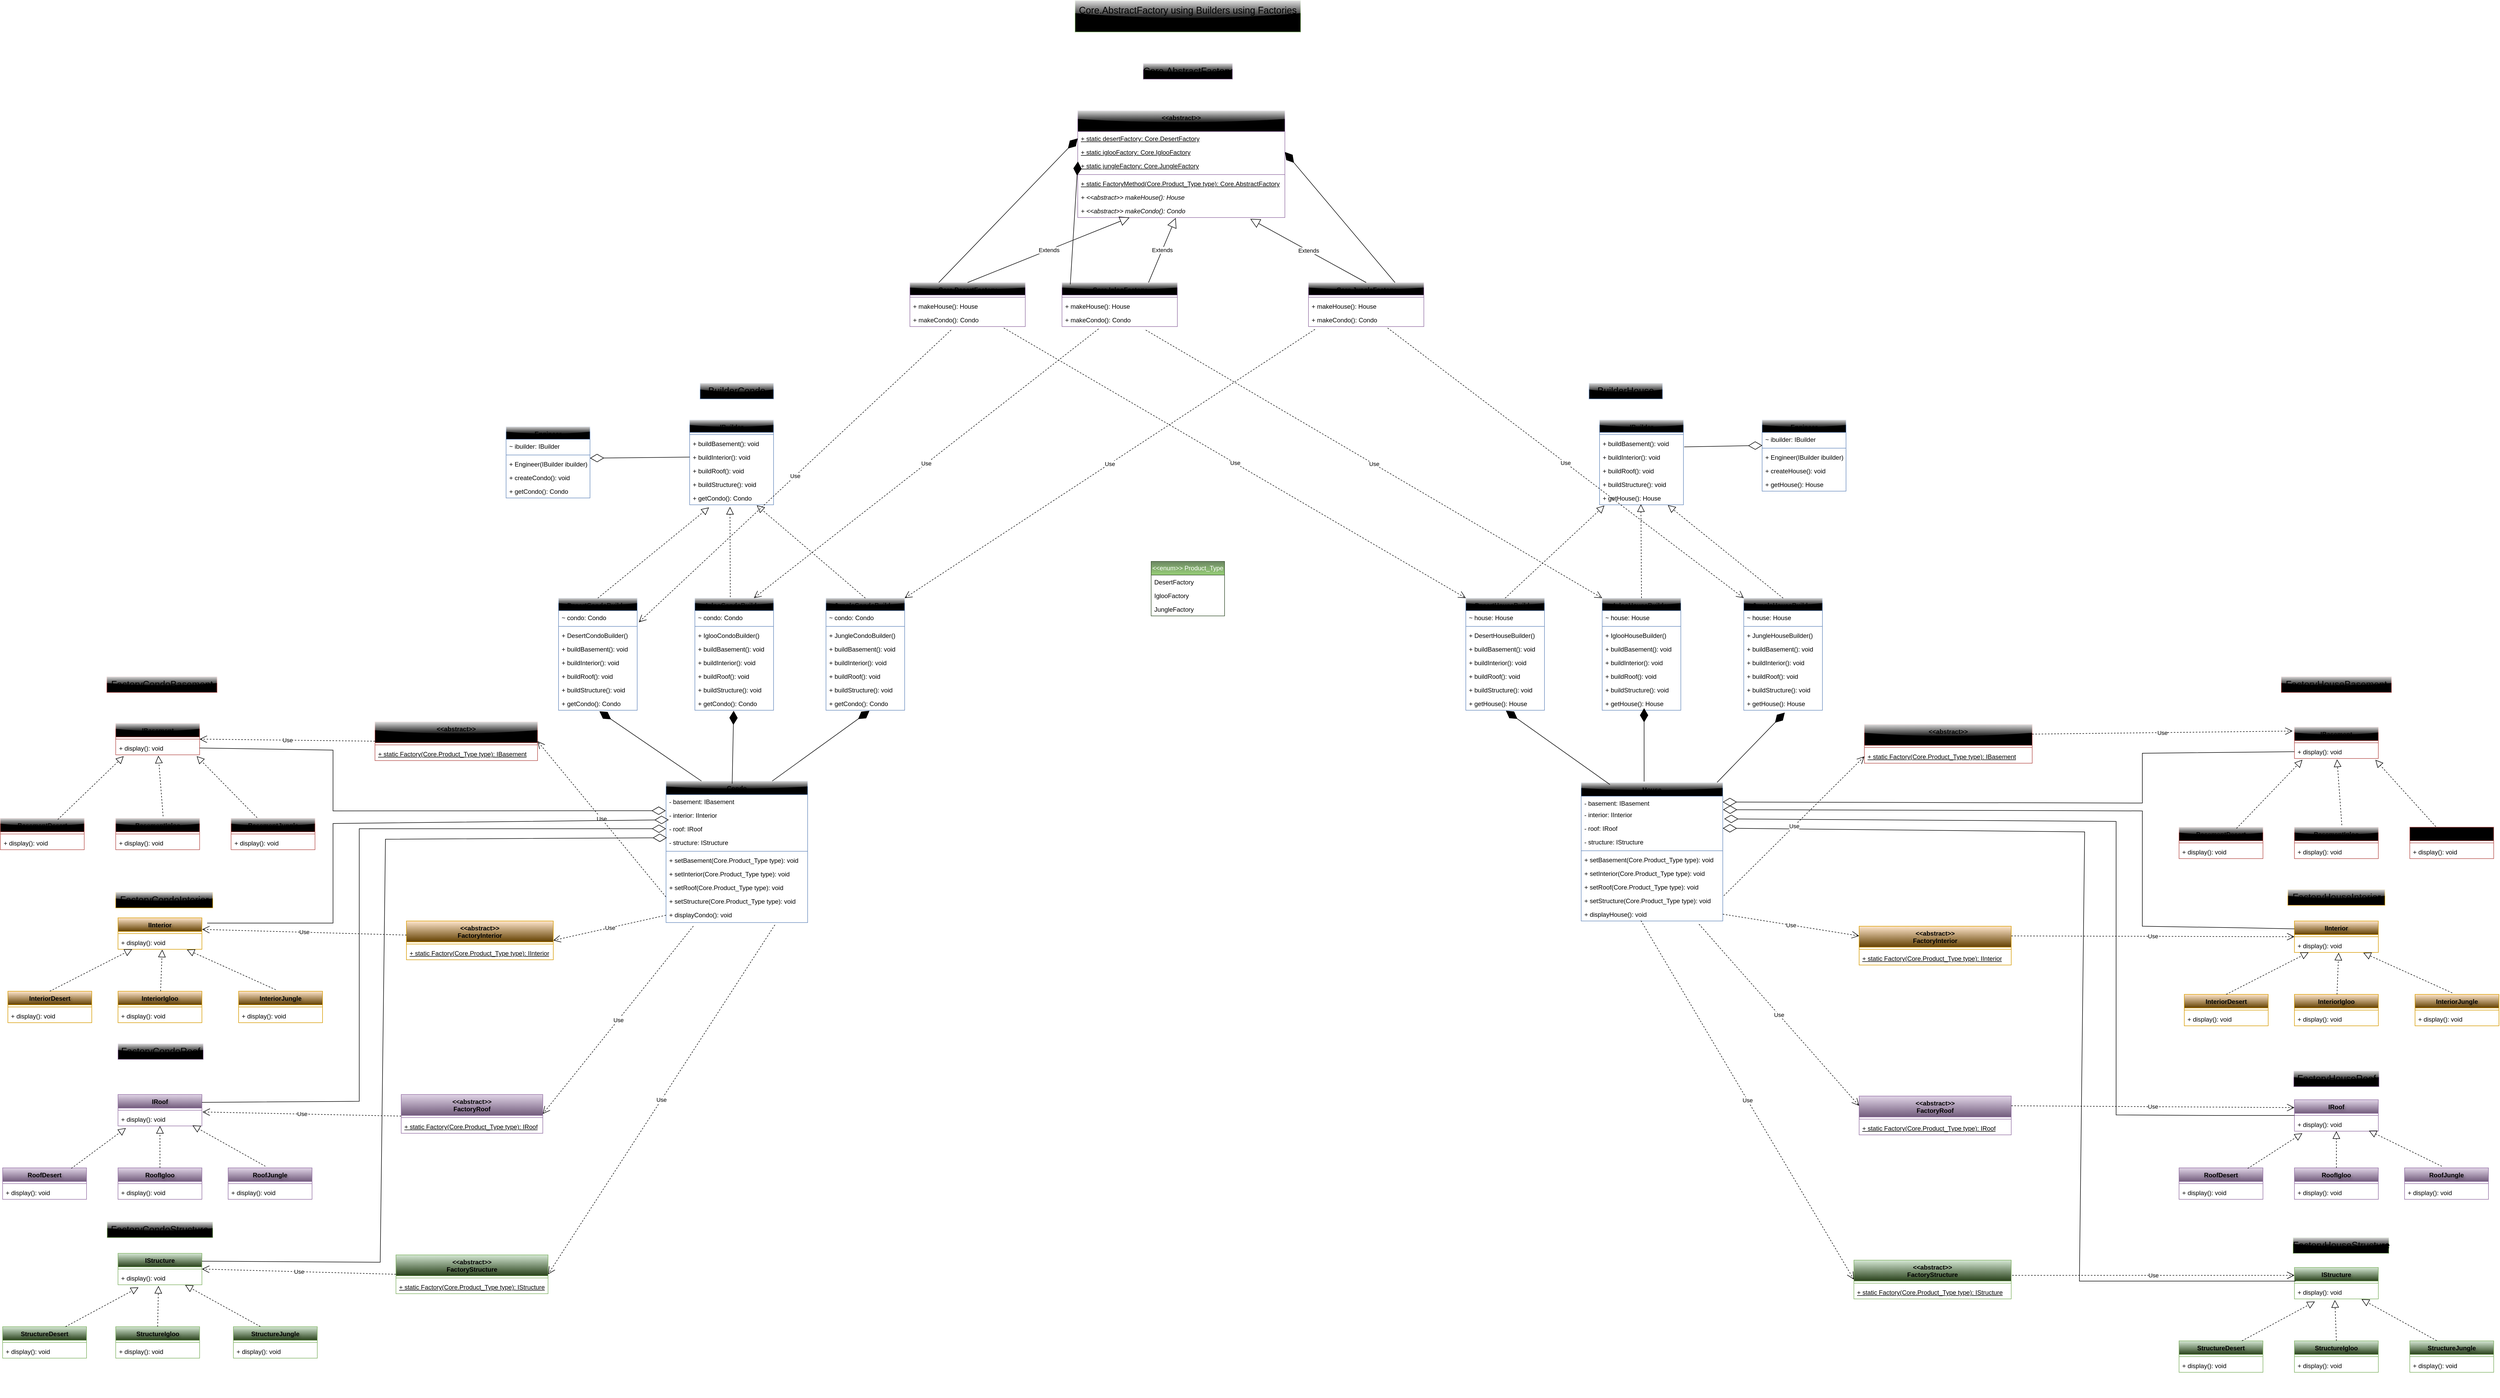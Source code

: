 <mxfile version="28.2.5">
  <diagram name="Page-1" id="M4SDmXV17CjYhvXxeBt6">
    <mxGraphModel dx="732" dy="522" grid="1" gridSize="10" guides="1" tooltips="1" connect="1" arrows="1" fold="1" page="1" pageScale="1" pageWidth="1920" pageHeight="1200" math="0" shadow="0">
      <root>
        <mxCell id="0" />
        <mxCell id="1" parent="0" />
        <mxCell id="RqLRbWvKVLDpFNGJExGW-3" value="&lt;font style=&quot;font-size: 18px;&quot;&gt;Core.AbstractFactory using Builders using Factories&lt;/font&gt;&lt;div&gt;&lt;font style=&quot;font-size: 18px;&quot;&gt;by Santiago and Marcel&lt;/font&gt;&lt;/div&gt;" style="rounded=0;whiteSpace=wrap;html=1;fillColor=#8E9A8D;strokeColor=#82b366;gradientColor=light-dark(#000000,#21AB21);glass=1;" parent="1" vertex="1">
          <mxGeometry x="2415" y="90" width="430" height="60" as="geometry" />
        </mxCell>
        <mxCell id="RqLRbWvKVLDpFNGJExGW-4" value="&lt;font style=&quot;font-size: 18px;&quot;&gt;Core.AbstractFactory&lt;/font&gt;" style="rounded=0;whiteSpace=wrap;html=1;fillColor=#e1d5e7;strokeColor=#9673a6;gradientColor=light-dark(#000000,#B5739D);glass=1;" parent="1" vertex="1">
          <mxGeometry x="2545" y="210" width="170" height="30" as="geometry" />
        </mxCell>
        <mxCell id="RqLRbWvKVLDpFNGJExGW-5" value="&amp;lt;&amp;lt;abstract&amp;gt;&amp;gt;&lt;div&gt;Core.AbstractFactory&lt;/div&gt;" style="swimlane;fontStyle=1;align=center;verticalAlign=top;childLayout=stackLayout;horizontal=1;startSize=40;horizontalStack=0;resizeParent=1;resizeParentMax=0;resizeLast=0;collapsible=1;marginBottom=0;whiteSpace=wrap;html=1;fillColor=#e1d5e7;strokeColor=#9673a6;gradientColor=light-dark(#000000,#B5739D);glass=1;" parent="1" vertex="1">
          <mxGeometry x="2420" y="300" width="395" height="204" as="geometry" />
        </mxCell>
        <mxCell id="RqLRbWvKVLDpFNGJExGW-6" value="&lt;u&gt;+ static desertFactory: Core.DesertFactory&lt;/u&gt;" style="text;strokeColor=none;fillColor=none;align=left;verticalAlign=top;spacingLeft=4;spacingRight=4;overflow=hidden;rotatable=0;points=[[0,0.5],[1,0.5]];portConstraint=eastwest;whiteSpace=wrap;html=1;" parent="RqLRbWvKVLDpFNGJExGW-5" vertex="1">
          <mxGeometry y="40" width="395" height="26" as="geometry" />
        </mxCell>
        <mxCell id="RqLRbWvKVLDpFNGJExGW-11" value="&lt;u&gt;+ static iglooFactory: Core.IglooFactory&lt;/u&gt;" style="text;strokeColor=none;fillColor=none;align=left;verticalAlign=top;spacingLeft=4;spacingRight=4;overflow=hidden;rotatable=0;points=[[0,0.5],[1,0.5]];portConstraint=eastwest;whiteSpace=wrap;html=1;" parent="RqLRbWvKVLDpFNGJExGW-5" vertex="1">
          <mxGeometry y="66" width="395" height="26" as="geometry" />
        </mxCell>
        <mxCell id="RqLRbWvKVLDpFNGJExGW-12" value="&lt;u&gt;+ static jungleFactory: Core.JungleFactory&lt;/u&gt;" style="text;strokeColor=none;fillColor=none;align=left;verticalAlign=top;spacingLeft=4;spacingRight=4;overflow=hidden;rotatable=0;points=[[0,0.5],[1,0.5]];portConstraint=eastwest;whiteSpace=wrap;html=1;" parent="RqLRbWvKVLDpFNGJExGW-5" vertex="1">
          <mxGeometry y="92" width="395" height="26" as="geometry" />
        </mxCell>
        <mxCell id="RqLRbWvKVLDpFNGJExGW-7" value="" style="line;strokeWidth=1;fillColor=none;align=left;verticalAlign=middle;spacingTop=-1;spacingLeft=3;spacingRight=3;rotatable=0;labelPosition=right;points=[];portConstraint=eastwest;strokeColor=inherit;" parent="RqLRbWvKVLDpFNGJExGW-5" vertex="1">
          <mxGeometry y="118" width="395" height="8" as="geometry" />
        </mxCell>
        <mxCell id="RqLRbWvKVLDpFNGJExGW-8" value="&lt;u&gt;+ static FactoryMethod(Core.Product_Type type): Core.AbstractFactory&lt;/u&gt;" style="text;strokeColor=none;fillColor=none;align=left;verticalAlign=top;spacingLeft=4;spacingRight=4;overflow=hidden;rotatable=0;points=[[0,0.5],[1,0.5]];portConstraint=eastwest;whiteSpace=wrap;html=1;" parent="RqLRbWvKVLDpFNGJExGW-5" vertex="1">
          <mxGeometry y="126" width="395" height="26" as="geometry" />
        </mxCell>
        <mxCell id="RqLRbWvKVLDpFNGJExGW-13" value="&lt;i&gt;+ &amp;lt;&amp;lt;abstract&amp;gt;&amp;gt; makeHouse(): House&lt;/i&gt;" style="text;strokeColor=none;fillColor=none;align=left;verticalAlign=top;spacingLeft=4;spacingRight=4;overflow=hidden;rotatable=0;points=[[0,0.5],[1,0.5]];portConstraint=eastwest;whiteSpace=wrap;html=1;" parent="RqLRbWvKVLDpFNGJExGW-5" vertex="1">
          <mxGeometry y="152" width="395" height="26" as="geometry" />
        </mxCell>
        <mxCell id="RqLRbWvKVLDpFNGJExGW-14" value="&lt;i&gt;+ &amp;lt;&amp;lt;abstract&amp;gt;&amp;gt; makeCondo(): Condo&lt;/i&gt;" style="text;strokeColor=none;fillColor=none;align=left;verticalAlign=top;spacingLeft=4;spacingRight=4;overflow=hidden;rotatable=0;points=[[0,0.5],[1,0.5]];portConstraint=eastwest;whiteSpace=wrap;html=1;" parent="RqLRbWvKVLDpFNGJExGW-5" vertex="1">
          <mxGeometry y="178" width="395" height="26" as="geometry" />
        </mxCell>
        <mxCell id="qslq-6UaZtNEqWpAtj_C-46" value="IBasement&lt;div&gt;&lt;br&gt;&lt;div&gt;&lt;br&gt;&lt;div&gt;&lt;br&gt;&lt;/div&gt;&lt;/div&gt;&lt;/div&gt;" style="swimlane;fontStyle=1;align=center;verticalAlign=top;childLayout=stackLayout;horizontal=1;startSize=26;horizontalStack=0;resizeParent=1;resizeParentMax=0;resizeLast=0;collapsible=1;marginBottom=0;whiteSpace=wrap;html=1;textShadow=1;labelBackgroundColor=none;labelBorderColor=none;fillColor=#f8cecc;strokeColor=#b85450;gradientColor=light-dark(#000000,#EA6B66);glass=1;" parent="1" vertex="1">
          <mxGeometry x="585.63" y="1469" width="160" height="60" as="geometry" />
        </mxCell>
        <mxCell id="qslq-6UaZtNEqWpAtj_C-48" value="" style="line;strokeWidth=1;fillColor=none;align=left;verticalAlign=middle;spacingTop=-1;spacingLeft=3;spacingRight=3;rotatable=0;labelPosition=right;points=[];portConstraint=eastwest;strokeColor=inherit;" parent="qslq-6UaZtNEqWpAtj_C-46" vertex="1">
          <mxGeometry y="26" width="160" height="8" as="geometry" />
        </mxCell>
        <mxCell id="qslq-6UaZtNEqWpAtj_C-49" value="+ display(): void" style="text;strokeColor=none;fillColor=none;align=left;verticalAlign=top;spacingLeft=4;spacingRight=4;overflow=hidden;rotatable=0;points=[[0,0.5],[1,0.5]];portConstraint=eastwest;whiteSpace=wrap;html=1;" parent="qslq-6UaZtNEqWpAtj_C-46" vertex="1">
          <mxGeometry y="34" width="160" height="26" as="geometry" />
        </mxCell>
        <mxCell id="qslq-6UaZtNEqWpAtj_C-50" value="IInterior&lt;div&gt;&lt;br&gt;&lt;div&gt;&lt;br&gt;&lt;div&gt;&lt;br&gt;&lt;div&gt;&lt;br&gt;&lt;/div&gt;&lt;/div&gt;&lt;/div&gt;&lt;/div&gt;" style="swimlane;fontStyle=1;align=center;verticalAlign=top;childLayout=stackLayout;horizontal=1;startSize=26;horizontalStack=0;resizeParent=1;resizeParentMax=0;resizeLast=0;collapsible=1;marginBottom=0;whiteSpace=wrap;html=1;textShadow=1;labelBackgroundColor=none;labelBorderColor=none;fillColor=#ffe6cc;strokeColor=#d79b00;gradientColor=#634000;" parent="1" vertex="1">
          <mxGeometry x="590" y="1840" width="160" height="60" as="geometry" />
        </mxCell>
        <mxCell id="qslq-6UaZtNEqWpAtj_C-51" value="" style="line;strokeWidth=1;fillColor=none;align=left;verticalAlign=middle;spacingTop=-1;spacingLeft=3;spacingRight=3;rotatable=0;labelPosition=right;points=[];portConstraint=eastwest;strokeColor=inherit;" parent="qslq-6UaZtNEqWpAtj_C-50" vertex="1">
          <mxGeometry y="26" width="160" height="8" as="geometry" />
        </mxCell>
        <mxCell id="qslq-6UaZtNEqWpAtj_C-52" value="+ display(): void" style="text;strokeColor=none;fillColor=none;align=left;verticalAlign=top;spacingLeft=4;spacingRight=4;overflow=hidden;rotatable=0;points=[[0,0.5],[1,0.5]];portConstraint=eastwest;whiteSpace=wrap;html=1;" parent="qslq-6UaZtNEqWpAtj_C-50" vertex="1">
          <mxGeometry y="34" width="160" height="26" as="geometry" />
        </mxCell>
        <mxCell id="qslq-6UaZtNEqWpAtj_C-53" value="IRoof&lt;div&gt;&lt;br&gt;&lt;div&gt;&lt;br&gt;&lt;div&gt;&lt;br&gt;&lt;div&gt;&lt;br&gt;&lt;div&gt;&lt;br&gt;&lt;/div&gt;&lt;/div&gt;&lt;/div&gt;&lt;/div&gt;&lt;/div&gt;" style="swimlane;fontStyle=1;align=center;verticalAlign=top;childLayout=stackLayout;horizontal=1;startSize=26;horizontalStack=0;resizeParent=1;resizeParentMax=0;resizeLast=0;collapsible=1;marginBottom=0;whiteSpace=wrap;html=1;textShadow=1;labelBackgroundColor=none;labelBorderColor=none;fillColor=#e1d5e7;strokeColor=#9673a6;gradientColor=#725C7C;" parent="1" vertex="1">
          <mxGeometry x="590" y="2177" width="160" height="60" as="geometry" />
        </mxCell>
        <mxCell id="qslq-6UaZtNEqWpAtj_C-54" value="" style="line;strokeWidth=1;fillColor=none;align=left;verticalAlign=middle;spacingTop=-1;spacingLeft=3;spacingRight=3;rotatable=0;labelPosition=right;points=[];portConstraint=eastwest;strokeColor=inherit;" parent="qslq-6UaZtNEqWpAtj_C-53" vertex="1">
          <mxGeometry y="26" width="160" height="8" as="geometry" />
        </mxCell>
        <mxCell id="qslq-6UaZtNEqWpAtj_C-55" value="+ display(): void" style="text;strokeColor=none;fillColor=none;align=left;verticalAlign=top;spacingLeft=4;spacingRight=4;overflow=hidden;rotatable=0;points=[[0,0.5],[1,0.5]];portConstraint=eastwest;whiteSpace=wrap;html=1;" parent="qslq-6UaZtNEqWpAtj_C-53" vertex="1">
          <mxGeometry y="34" width="160" height="26" as="geometry" />
        </mxCell>
        <mxCell id="qslq-6UaZtNEqWpAtj_C-56" value="IStructure&lt;div&gt;&lt;br&gt;&lt;div&gt;&lt;br&gt;&lt;div&gt;&lt;br&gt;&lt;div&gt;&lt;br&gt;&lt;div&gt;&lt;br&gt;&lt;/div&gt;&lt;/div&gt;&lt;/div&gt;&lt;/div&gt;&lt;/div&gt;" style="swimlane;fontStyle=1;align=center;verticalAlign=top;childLayout=stackLayout;horizontal=1;startSize=26;horizontalStack=0;resizeParent=1;resizeParentMax=0;resizeLast=0;collapsible=1;marginBottom=0;whiteSpace=wrap;html=1;textShadow=1;labelBackgroundColor=none;labelBorderColor=none;fillColor=#d5e8d4;strokeColor=#82b366;gradientColor=#28411A;" parent="1" vertex="1">
          <mxGeometry x="590" y="2480" width="160" height="60" as="geometry" />
        </mxCell>
        <mxCell id="qslq-6UaZtNEqWpAtj_C-57" value="" style="line;strokeWidth=1;fillColor=none;align=left;verticalAlign=middle;spacingTop=-1;spacingLeft=3;spacingRight=3;rotatable=0;labelPosition=right;points=[];portConstraint=eastwest;strokeColor=inherit;" parent="qslq-6UaZtNEqWpAtj_C-56" vertex="1">
          <mxGeometry y="26" width="160" height="8" as="geometry" />
        </mxCell>
        <mxCell id="qslq-6UaZtNEqWpAtj_C-58" value="+ display(): void" style="text;strokeColor=none;fillColor=none;align=left;verticalAlign=top;spacingLeft=4;spacingRight=4;overflow=hidden;rotatable=0;points=[[0,0.5],[1,0.5]];portConstraint=eastwest;whiteSpace=wrap;html=1;" parent="qslq-6UaZtNEqWpAtj_C-56" vertex="1">
          <mxGeometry y="34" width="160" height="26" as="geometry" />
        </mxCell>
        <mxCell id="RqLRbWvKVLDpFNGJExGW-15" value="Core.DesertFactory" style="swimlane;fontStyle=1;align=center;verticalAlign=top;childLayout=stackLayout;horizontal=1;startSize=24;horizontalStack=0;resizeParent=1;resizeParentMax=0;resizeLast=0;collapsible=1;marginBottom=0;whiteSpace=wrap;html=1;fillColor=#e1d5e7;strokeColor=#9673a6;gradientColor=light-dark(#000000,#B5739D);glass=1;" parent="1" vertex="1">
          <mxGeometry x="2100" y="628" width="220" height="84" as="geometry" />
        </mxCell>
        <mxCell id="RqLRbWvKVLDpFNGJExGW-19" value="" style="line;strokeWidth=1;fillColor=none;align=left;verticalAlign=middle;spacingTop=-1;spacingLeft=3;spacingRight=3;rotatable=0;labelPosition=right;points=[];portConstraint=eastwest;strokeColor=inherit;" parent="RqLRbWvKVLDpFNGJExGW-15" vertex="1">
          <mxGeometry y="24" width="220" height="8" as="geometry" />
        </mxCell>
        <mxCell id="RqLRbWvKVLDpFNGJExGW-22" value="+ makeHouse(): House" style="text;strokeColor=none;fillColor=none;align=left;verticalAlign=top;spacingLeft=4;spacingRight=4;overflow=hidden;rotatable=0;points=[[0,0.5],[1,0.5]];portConstraint=eastwest;whiteSpace=wrap;html=1;" parent="RqLRbWvKVLDpFNGJExGW-15" vertex="1">
          <mxGeometry y="32" width="220" height="26" as="geometry" />
        </mxCell>
        <mxCell id="RqLRbWvKVLDpFNGJExGW-23" value="+ makeCondo(): Condo" style="text;strokeColor=none;fillColor=none;align=left;verticalAlign=top;spacingLeft=4;spacingRight=4;overflow=hidden;rotatable=0;points=[[0,0.5],[1,0.5]];portConstraint=eastwest;whiteSpace=wrap;html=1;" parent="RqLRbWvKVLDpFNGJExGW-15" vertex="1">
          <mxGeometry y="58" width="220" height="26" as="geometry" />
        </mxCell>
        <mxCell id="RqLRbWvKVLDpFNGJExGW-24" value="Core.IglooFactory" style="swimlane;fontStyle=1;align=center;verticalAlign=top;childLayout=stackLayout;horizontal=1;startSize=24;horizontalStack=0;resizeParent=1;resizeParentMax=0;resizeLast=0;collapsible=1;marginBottom=0;whiteSpace=wrap;html=1;fillColor=#e1d5e7;strokeColor=#9673a6;gradientColor=light-dark(#000000,#B5739D);glass=1;" parent="1" vertex="1">
          <mxGeometry x="2390" y="628" width="220" height="84" as="geometry" />
        </mxCell>
        <mxCell id="RqLRbWvKVLDpFNGJExGW-25" value="" style="line;strokeWidth=1;fillColor=none;align=left;verticalAlign=middle;spacingTop=-1;spacingLeft=3;spacingRight=3;rotatable=0;labelPosition=right;points=[];portConstraint=eastwest;strokeColor=inherit;" parent="RqLRbWvKVLDpFNGJExGW-24" vertex="1">
          <mxGeometry y="24" width="220" height="8" as="geometry" />
        </mxCell>
        <mxCell id="RqLRbWvKVLDpFNGJExGW-26" value="+ makeHouse(): House" style="text;strokeColor=none;fillColor=none;align=left;verticalAlign=top;spacingLeft=4;spacingRight=4;overflow=hidden;rotatable=0;points=[[0,0.5],[1,0.5]];portConstraint=eastwest;whiteSpace=wrap;html=1;" parent="RqLRbWvKVLDpFNGJExGW-24" vertex="1">
          <mxGeometry y="32" width="220" height="26" as="geometry" />
        </mxCell>
        <mxCell id="RqLRbWvKVLDpFNGJExGW-27" value="+ makeCondo(): Condo" style="text;strokeColor=none;fillColor=none;align=left;verticalAlign=top;spacingLeft=4;spacingRight=4;overflow=hidden;rotatable=0;points=[[0,0.5],[1,0.5]];portConstraint=eastwest;whiteSpace=wrap;html=1;" parent="RqLRbWvKVLDpFNGJExGW-24" vertex="1">
          <mxGeometry y="58" width="220" height="26" as="geometry" />
        </mxCell>
        <mxCell id="RqLRbWvKVLDpFNGJExGW-28" value="Core.JungleFactory" style="swimlane;fontStyle=1;align=center;verticalAlign=top;childLayout=stackLayout;horizontal=1;startSize=24;horizontalStack=0;resizeParent=1;resizeParentMax=0;resizeLast=0;collapsible=1;marginBottom=0;whiteSpace=wrap;html=1;fillColor=#e1d5e7;strokeColor=#9673a6;gradientColor=light-dark(#000000,#B5739D);glass=1;" parent="1" vertex="1">
          <mxGeometry x="2860" y="628" width="220" height="84" as="geometry" />
        </mxCell>
        <mxCell id="RqLRbWvKVLDpFNGJExGW-29" value="" style="line;strokeWidth=1;fillColor=none;align=left;verticalAlign=middle;spacingTop=-1;spacingLeft=3;spacingRight=3;rotatable=0;labelPosition=right;points=[];portConstraint=eastwest;strokeColor=inherit;" parent="RqLRbWvKVLDpFNGJExGW-28" vertex="1">
          <mxGeometry y="24" width="220" height="8" as="geometry" />
        </mxCell>
        <mxCell id="RqLRbWvKVLDpFNGJExGW-30" value="+ makeHouse(): House" style="text;strokeColor=none;fillColor=none;align=left;verticalAlign=top;spacingLeft=4;spacingRight=4;overflow=hidden;rotatable=0;points=[[0,0.5],[1,0.5]];portConstraint=eastwest;whiteSpace=wrap;html=1;" parent="RqLRbWvKVLDpFNGJExGW-28" vertex="1">
          <mxGeometry y="32" width="220" height="26" as="geometry" />
        </mxCell>
        <mxCell id="RqLRbWvKVLDpFNGJExGW-31" value="+ makeCondo(): Condo" style="text;strokeColor=none;fillColor=none;align=left;verticalAlign=top;spacingLeft=4;spacingRight=4;overflow=hidden;rotatable=0;points=[[0,0.5],[1,0.5]];portConstraint=eastwest;whiteSpace=wrap;html=1;" parent="RqLRbWvKVLDpFNGJExGW-28" vertex="1">
          <mxGeometry y="58" width="220" height="26" as="geometry" />
        </mxCell>
        <mxCell id="qslq-6UaZtNEqWpAtj_C-65" value="BasementDesert&lt;div&gt;&lt;br&gt;&lt;div&gt;&lt;br&gt;&lt;div&gt;&lt;br&gt;&lt;/div&gt;&lt;/div&gt;&lt;/div&gt;" style="swimlane;fontStyle=1;align=center;verticalAlign=top;childLayout=stackLayout;horizontal=1;startSize=26;horizontalStack=0;resizeParent=1;resizeParentMax=0;resizeLast=0;collapsible=1;marginBottom=0;whiteSpace=wrap;html=1;textShadow=1;labelBackgroundColor=none;labelBorderColor=none;fillColor=#f8cecc;strokeColor=#b85450;gradientColor=light-dark(#000000,#EA6B66);glass=1;" parent="1" vertex="1">
          <mxGeometry x="365.63" y="1650" width="160" height="60" as="geometry" />
        </mxCell>
        <mxCell id="qslq-6UaZtNEqWpAtj_C-66" value="" style="line;strokeWidth=1;fillColor=none;align=left;verticalAlign=middle;spacingTop=-1;spacingLeft=3;spacingRight=3;rotatable=0;labelPosition=right;points=[];portConstraint=eastwest;strokeColor=inherit;" parent="qslq-6UaZtNEqWpAtj_C-65" vertex="1">
          <mxGeometry y="26" width="160" height="8" as="geometry" />
        </mxCell>
        <mxCell id="qslq-6UaZtNEqWpAtj_C-67" value="+ display(): void" style="text;strokeColor=none;fillColor=none;align=left;verticalAlign=top;spacingLeft=4;spacingRight=4;overflow=hidden;rotatable=0;points=[[0,0.5],[1,0.5]];portConstraint=eastwest;whiteSpace=wrap;html=1;" parent="qslq-6UaZtNEqWpAtj_C-65" vertex="1">
          <mxGeometry y="34" width="160" height="26" as="geometry" />
        </mxCell>
        <mxCell id="RqLRbWvKVLDpFNGJExGW-33" value="Extends" style="endArrow=block;endSize=16;endFill=0;html=1;rounded=0;exitX=0.75;exitY=0;exitDx=0;exitDy=0;entryX=0.473;entryY=1.034;entryDx=0;entryDy=0;entryPerimeter=0;" parent="1" source="RqLRbWvKVLDpFNGJExGW-24" target="RqLRbWvKVLDpFNGJExGW-14" edge="1">
          <mxGeometry width="160" relative="1" as="geometry">
            <mxPoint x="2680" y="560" as="sourcePoint" />
            <mxPoint x="2660" y="530" as="targetPoint" />
          </mxGeometry>
        </mxCell>
        <mxCell id="qslq-6UaZtNEqWpAtj_C-68" value="BasementIgloo&lt;div&gt;&lt;br&gt;&lt;div&gt;&lt;br&gt;&lt;div&gt;&lt;br&gt;&lt;/div&gt;&lt;/div&gt;&lt;/div&gt;" style="swimlane;fontStyle=1;align=center;verticalAlign=top;childLayout=stackLayout;horizontal=1;startSize=26;horizontalStack=0;resizeParent=1;resizeParentMax=0;resizeLast=0;collapsible=1;marginBottom=0;whiteSpace=wrap;html=1;textShadow=1;labelBackgroundColor=none;labelBorderColor=none;fillColor=#f8cecc;strokeColor=#b85450;gradientColor=light-dark(#000000,#EA6B66);glass=1;" parent="1" vertex="1">
          <mxGeometry x="585.63" y="1650" width="160" height="60" as="geometry" />
        </mxCell>
        <mxCell id="qslq-6UaZtNEqWpAtj_C-69" value="" style="line;strokeWidth=1;fillColor=none;align=left;verticalAlign=middle;spacingTop=-1;spacingLeft=3;spacingRight=3;rotatable=0;labelPosition=right;points=[];portConstraint=eastwest;strokeColor=inherit;" parent="qslq-6UaZtNEqWpAtj_C-68" vertex="1">
          <mxGeometry y="26" width="160" height="8" as="geometry" />
        </mxCell>
        <mxCell id="qslq-6UaZtNEqWpAtj_C-70" value="+ display(): void" style="text;strokeColor=none;fillColor=none;align=left;verticalAlign=top;spacingLeft=4;spacingRight=4;overflow=hidden;rotatable=0;points=[[0,0.5],[1,0.5]];portConstraint=eastwest;whiteSpace=wrap;html=1;" parent="qslq-6UaZtNEqWpAtj_C-68" vertex="1">
          <mxGeometry y="34" width="160" height="26" as="geometry" />
        </mxCell>
        <mxCell id="qslq-6UaZtNEqWpAtj_C-71" value="BasementJungle&lt;div&gt;&lt;br&gt;&lt;div&gt;&lt;br&gt;&lt;div&gt;&lt;br&gt;&lt;/div&gt;&lt;/div&gt;&lt;/div&gt;" style="swimlane;fontStyle=1;align=center;verticalAlign=top;childLayout=stackLayout;horizontal=1;startSize=26;horizontalStack=0;resizeParent=1;resizeParentMax=0;resizeLast=0;collapsible=1;marginBottom=0;whiteSpace=wrap;html=1;textShadow=1;labelBackgroundColor=none;labelBorderColor=none;fillColor=#f8cecc;strokeColor=#b85450;gradientColor=light-dark(#000000,#EA6B66);glass=1;" parent="1" vertex="1">
          <mxGeometry x="805.63" y="1650" width="160" height="60" as="geometry" />
        </mxCell>
        <mxCell id="qslq-6UaZtNEqWpAtj_C-72" value="" style="line;strokeWidth=1;fillColor=none;align=left;verticalAlign=middle;spacingTop=-1;spacingLeft=3;spacingRight=3;rotatable=0;labelPosition=right;points=[];portConstraint=eastwest;strokeColor=inherit;" parent="qslq-6UaZtNEqWpAtj_C-71" vertex="1">
          <mxGeometry y="26" width="160" height="8" as="geometry" />
        </mxCell>
        <mxCell id="qslq-6UaZtNEqWpAtj_C-73" value="+ display(): void" style="text;strokeColor=none;fillColor=none;align=left;verticalAlign=top;spacingLeft=4;spacingRight=4;overflow=hidden;rotatable=0;points=[[0,0.5],[1,0.5]];portConstraint=eastwest;whiteSpace=wrap;html=1;" parent="qslq-6UaZtNEqWpAtj_C-71" vertex="1">
          <mxGeometry y="34" width="160" height="26" as="geometry" />
        </mxCell>
        <mxCell id="RqLRbWvKVLDpFNGJExGW-32" value="Extends" style="endArrow=block;endSize=16;endFill=0;html=1;rounded=0;exitX=0.5;exitY=0;exitDx=0;exitDy=0;entryX=0.25;entryY=1;entryDx=0;entryDy=0;" parent="1" source="RqLRbWvKVLDpFNGJExGW-15" target="RqLRbWvKVLDpFNGJExGW-5" edge="1">
          <mxGeometry width="160" relative="1" as="geometry">
            <mxPoint x="2320" y="570" as="sourcePoint" />
            <mxPoint x="2480" y="570" as="targetPoint" />
          </mxGeometry>
        </mxCell>
        <mxCell id="RqLRbWvKVLDpFNGJExGW-34" value="Extends" style="endArrow=block;endSize=16;endFill=0;html=1;rounded=0;exitX=0.5;exitY=0;exitDx=0;exitDy=0;entryX=0.833;entryY=1.098;entryDx=0;entryDy=0;entryPerimeter=0;" parent="1" source="RqLRbWvKVLDpFNGJExGW-28" target="RqLRbWvKVLDpFNGJExGW-14" edge="1">
          <mxGeometry width="160" relative="1" as="geometry">
            <mxPoint x="2940" y="560" as="sourcePoint" />
            <mxPoint x="3100" y="560" as="targetPoint" />
          </mxGeometry>
        </mxCell>
        <mxCell id="RqLRbWvKVLDpFNGJExGW-35" value="" style="endArrow=diamondThin;endFill=1;endSize=24;html=1;rounded=0;exitX=0.25;exitY=0;exitDx=0;exitDy=0;entryX=0;entryY=0.5;entryDx=0;entryDy=0;" parent="1" source="RqLRbWvKVLDpFNGJExGW-15" target="RqLRbWvKVLDpFNGJExGW-6" edge="1">
          <mxGeometry width="160" relative="1" as="geometry">
            <mxPoint x="2260" y="530" as="sourcePoint" />
            <mxPoint x="2420" y="530" as="targetPoint" />
          </mxGeometry>
        </mxCell>
        <mxCell id="qslq-6UaZtNEqWpAtj_C-74" value="" style="endArrow=block;dashed=1;endFill=0;endSize=12;html=1;rounded=0;entryX=0.095;entryY=1.097;entryDx=0;entryDy=0;entryPerimeter=0;exitX=0.685;exitY=0.04;exitDx=0;exitDy=0;exitPerimeter=0;" parent="1" source="qslq-6UaZtNEqWpAtj_C-65" target="qslq-6UaZtNEqWpAtj_C-49" edge="1">
          <mxGeometry width="160" relative="1" as="geometry">
            <mxPoint x="465.63" y="1640" as="sourcePoint" />
            <mxPoint x="625.63" y="1640" as="targetPoint" />
          </mxGeometry>
        </mxCell>
        <mxCell id="RqLRbWvKVLDpFNGJExGW-36" value="" style="endArrow=diamondThin;endFill=1;endSize=24;html=1;rounded=0;exitX=0.75;exitY=0;exitDx=0;exitDy=0;entryX=1;entryY=0.5;entryDx=0;entryDy=0;" parent="1" source="RqLRbWvKVLDpFNGJExGW-28" target="RqLRbWvKVLDpFNGJExGW-11" edge="1">
          <mxGeometry width="160" relative="1" as="geometry">
            <mxPoint x="3030" y="540" as="sourcePoint" />
            <mxPoint x="3190" y="540" as="targetPoint" />
          </mxGeometry>
        </mxCell>
        <mxCell id="qslq-6UaZtNEqWpAtj_C-78" value="" style="endArrow=block;dashed=1;endFill=0;endSize=12;html=1;rounded=0;entryX=0.508;entryY=1.064;entryDx=0;entryDy=0;entryPerimeter=0;exitX=0.565;exitY=-0.062;exitDx=0;exitDy=0;exitPerimeter=0;" parent="1" source="qslq-6UaZtNEqWpAtj_C-68" target="qslq-6UaZtNEqWpAtj_C-49" edge="1">
          <mxGeometry width="160" relative="1" as="geometry">
            <mxPoint x="685.63" y="1672" as="sourcePoint" />
            <mxPoint x="915.63" y="1610" as="targetPoint" />
          </mxGeometry>
        </mxCell>
        <mxCell id="RqLRbWvKVLDpFNGJExGW-37" value="" style="endArrow=diamondThin;endFill=1;endSize=24;html=1;rounded=0;exitX=0.072;exitY=0.042;exitDx=0;exitDy=0;entryX=0.001;entryY=0.197;entryDx=0;entryDy=0;entryPerimeter=0;exitPerimeter=0;" parent="1" source="RqLRbWvKVLDpFNGJExGW-24" target="RqLRbWvKVLDpFNGJExGW-12" edge="1">
          <mxGeometry width="160" relative="1" as="geometry">
            <mxPoint x="2680" y="620" as="sourcePoint" />
            <mxPoint x="2840" y="620" as="targetPoint" />
          </mxGeometry>
        </mxCell>
        <mxCell id="qslq-6UaZtNEqWpAtj_C-79" value="" style="endArrow=block;dashed=1;endFill=0;endSize=12;html=1;rounded=0;exitX=0.31;exitY=-0.018;exitDx=0;exitDy=0;exitPerimeter=0;entryX=0.965;entryY=1.097;entryDx=0;entryDy=0;entryPerimeter=0;" parent="1" source="qslq-6UaZtNEqWpAtj_C-71" target="qslq-6UaZtNEqWpAtj_C-49" edge="1">
          <mxGeometry width="160" relative="1" as="geometry">
            <mxPoint x="745.63" y="1676" as="sourcePoint" />
            <mxPoint x="755.63" y="1530" as="targetPoint" />
          </mxGeometry>
        </mxCell>
        <mxCell id="qslq-6UaZtNEqWpAtj_C-81" value="InteriorDesert&lt;div&gt;&lt;br&gt;&lt;div&gt;&lt;br&gt;&lt;div&gt;&lt;br&gt;&lt;div&gt;&lt;br&gt;&lt;/div&gt;&lt;/div&gt;&lt;/div&gt;&lt;/div&gt;" style="swimlane;fontStyle=1;align=center;verticalAlign=top;childLayout=stackLayout;horizontal=1;startSize=26;horizontalStack=0;resizeParent=1;resizeParentMax=0;resizeLast=0;collapsible=1;marginBottom=0;whiteSpace=wrap;html=1;textShadow=1;labelBackgroundColor=none;labelBorderColor=none;fillColor=#ffe6cc;strokeColor=#d79b00;gradientColor=#634000;" parent="1" vertex="1">
          <mxGeometry x="380" y="1980" width="160" height="60" as="geometry" />
        </mxCell>
        <mxCell id="qslq-6UaZtNEqWpAtj_C-82" value="" style="line;strokeWidth=1;fillColor=none;align=left;verticalAlign=middle;spacingTop=-1;spacingLeft=3;spacingRight=3;rotatable=0;labelPosition=right;points=[];portConstraint=eastwest;strokeColor=inherit;" parent="qslq-6UaZtNEqWpAtj_C-81" vertex="1">
          <mxGeometry y="26" width="160" height="8" as="geometry" />
        </mxCell>
        <mxCell id="qslq-6UaZtNEqWpAtj_C-83" value="+ display(): void" style="text;strokeColor=none;fillColor=none;align=left;verticalAlign=top;spacingLeft=4;spacingRight=4;overflow=hidden;rotatable=0;points=[[0,0.5],[1,0.5]];portConstraint=eastwest;whiteSpace=wrap;html=1;" parent="qslq-6UaZtNEqWpAtj_C-81" vertex="1">
          <mxGeometry y="34" width="160" height="26" as="geometry" />
        </mxCell>
        <mxCell id="qslq-6UaZtNEqWpAtj_C-84" value="InteriorIgloo&lt;div&gt;&lt;br&gt;&lt;div&gt;&lt;br&gt;&lt;div&gt;&lt;br&gt;&lt;div&gt;&lt;br&gt;&lt;/div&gt;&lt;/div&gt;&lt;/div&gt;&lt;/div&gt;" style="swimlane;fontStyle=1;align=center;verticalAlign=top;childLayout=stackLayout;horizontal=1;startSize=26;horizontalStack=0;resizeParent=1;resizeParentMax=0;resizeLast=0;collapsible=1;marginBottom=0;whiteSpace=wrap;html=1;textShadow=1;labelBackgroundColor=none;labelBorderColor=none;fillColor=#ffe6cc;strokeColor=#d79b00;gradientColor=#634000;" parent="1" vertex="1">
          <mxGeometry x="590" y="1980" width="160" height="60" as="geometry" />
        </mxCell>
        <mxCell id="qslq-6UaZtNEqWpAtj_C-85" value="" style="line;strokeWidth=1;fillColor=none;align=left;verticalAlign=middle;spacingTop=-1;spacingLeft=3;spacingRight=3;rotatable=0;labelPosition=right;points=[];portConstraint=eastwest;strokeColor=inherit;" parent="qslq-6UaZtNEqWpAtj_C-84" vertex="1">
          <mxGeometry y="26" width="160" height="8" as="geometry" />
        </mxCell>
        <mxCell id="qslq-6UaZtNEqWpAtj_C-86" value="+ display(): void" style="text;strokeColor=none;fillColor=none;align=left;verticalAlign=top;spacingLeft=4;spacingRight=4;overflow=hidden;rotatable=0;points=[[0,0.5],[1,0.5]];portConstraint=eastwest;whiteSpace=wrap;html=1;" parent="qslq-6UaZtNEqWpAtj_C-84" vertex="1">
          <mxGeometry y="34" width="160" height="26" as="geometry" />
        </mxCell>
        <mxCell id="qslq-6UaZtNEqWpAtj_C-87" value="InteriorJungle&lt;div&gt;&lt;br&gt;&lt;div&gt;&lt;br&gt;&lt;div&gt;&lt;br&gt;&lt;div&gt;&lt;br&gt;&lt;/div&gt;&lt;/div&gt;&lt;/div&gt;&lt;/div&gt;" style="swimlane;fontStyle=1;align=center;verticalAlign=top;childLayout=stackLayout;horizontal=1;startSize=26;horizontalStack=0;resizeParent=1;resizeParentMax=0;resizeLast=0;collapsible=1;marginBottom=0;whiteSpace=wrap;html=1;textShadow=1;labelBackgroundColor=none;labelBorderColor=none;fillColor=#ffe6cc;strokeColor=#d79b00;gradientColor=#634000;" parent="1" vertex="1">
          <mxGeometry x="820" y="1980" width="160" height="60" as="geometry" />
        </mxCell>
        <mxCell id="qslq-6UaZtNEqWpAtj_C-88" value="" style="line;strokeWidth=1;fillColor=none;align=left;verticalAlign=middle;spacingTop=-1;spacingLeft=3;spacingRight=3;rotatable=0;labelPosition=right;points=[];portConstraint=eastwest;strokeColor=inherit;" parent="qslq-6UaZtNEqWpAtj_C-87" vertex="1">
          <mxGeometry y="26" width="160" height="8" as="geometry" />
        </mxCell>
        <mxCell id="qslq-6UaZtNEqWpAtj_C-89" value="+ display(): void" style="text;strokeColor=none;fillColor=none;align=left;verticalAlign=top;spacingLeft=4;spacingRight=4;overflow=hidden;rotatable=0;points=[[0,0.5],[1,0.5]];portConstraint=eastwest;whiteSpace=wrap;html=1;" parent="qslq-6UaZtNEqWpAtj_C-87" vertex="1">
          <mxGeometry y="34" width="160" height="26" as="geometry" />
        </mxCell>
        <mxCell id="qslq-6UaZtNEqWpAtj_C-90" value="" style="endArrow=block;dashed=1;endFill=0;endSize=12;html=1;rounded=0;entryX=0.169;entryY=0.992;entryDx=0;entryDy=0;entryPerimeter=0;exitX=0.5;exitY=0;exitDx=0;exitDy=0;" parent="1" source="qslq-6UaZtNEqWpAtj_C-81" target="qslq-6UaZtNEqWpAtj_C-52" edge="1">
          <mxGeometry width="160" relative="1" as="geometry">
            <mxPoint x="570" y="1800" as="sourcePoint" />
            <mxPoint x="725" y="1680" as="targetPoint" />
          </mxGeometry>
        </mxCell>
        <mxCell id="qslq-6UaZtNEqWpAtj_C-91" value="" style="endArrow=block;dashed=1;endFill=0;endSize=12;html=1;rounded=0;entryX=0.527;entryY=1.025;entryDx=0;entryDy=0;entryPerimeter=0;" parent="1" source="qslq-6UaZtNEqWpAtj_C-84" target="qslq-6UaZtNEqWpAtj_C-52" edge="1">
          <mxGeometry width="160" relative="1" as="geometry">
            <mxPoint x="640" y="2010" as="sourcePoint" />
            <mxPoint x="797" y="1930" as="targetPoint" />
          </mxGeometry>
        </mxCell>
        <mxCell id="qslq-6UaZtNEqWpAtj_C-92" value="" style="endArrow=block;dashed=1;endFill=0;endSize=12;html=1;rounded=0;entryX=0.821;entryY=1.025;entryDx=0;entryDy=0;entryPerimeter=0;exitX=0.443;exitY=-0.047;exitDx=0;exitDy=0;exitPerimeter=0;" parent="1" source="qslq-6UaZtNEqWpAtj_C-87" target="qslq-6UaZtNEqWpAtj_C-52" edge="1">
          <mxGeometry width="160" relative="1" as="geometry">
            <mxPoint x="780" y="1990" as="sourcePoint" />
            <mxPoint x="937" y="1910" as="targetPoint" />
          </mxGeometry>
        </mxCell>
        <mxCell id="qslq-6UaZtNEqWpAtj_C-94" value="RoofDesert&lt;span style=&quot;color: rgba(0, 0, 0, 0); font-family: monospace; font-size: 0px; font-weight: 400; text-align: start; text-wrap-mode: nowrap;&quot;&gt;%3CmxGraphModel%3E%3Croot%3E%3CmxCell%20id%3D%220%22%2F%3E%3CmxCell%20id%3D%221%22%20parent%3D%220%22%2F%3E%3CmxCell%20id%3D%222%22%20value%3D%22IRoof%26lt%3Bdiv%26gt%3B%26lt%3Bbr%26gt%3B%26lt%3Bdiv%26gt%3B%26lt%3Bbr%26gt%3B%26lt%3Bdiv%26gt%3B%26lt%3Bbr%26gt%3B%26lt%3Bdiv%26gt%3B%26lt%3Bbr%26gt%3B%26lt%3Bdiv%26gt%3B%26lt%3Bbr%26gt%3B%26lt%3B%2Fdiv%26gt%3B%26lt%3B%2Fdiv%26gt%3B%26lt%3B%2Fdiv%26gt%3B%26lt%3B%2Fdiv%26gt%3B%26lt%3B%2Fdiv%26gt%3B%22%20style%3D%22swimlane%3BfontStyle%3D1%3Balign%3Dcenter%3BverticalAlign%3Dtop%3BchildLayout%3DstackLayout%3Bhorizontal%3D1%3BstartSize%3D26%3BhorizontalStack%3D0%3BresizeParent%3D1%3BresizeParentMax%3D0%3BresizeLast%3D0%3Bcollapsible%3D1%3BmarginBottom%3D0%3BwhiteSpace%3Dwrap%3Bhtml%3D1%3BtextShadow%3D1%3BfontColor%3Dlight-dark(default%2C%20%23ff0000)%3BlabelBackgroundColor%3Dnone%3BlabelBorderColor%3Dnone%3B%22%20vertex%3D%221%22%20parent%3D%221%22%3E%3CmxGeometry%20x%3D%22590%22%20y%3D%222220%22%20width%3D%22160%22%20height%3D%2260%22%20as%3D%22geometry%22%2F%3E%3C%2FmxCell%3E%3CmxCell%20id%3D%223%22%20value%3D%22%22%20style%3D%22line%3BstrokeWidth%3D1%3BfillColor%3Dnone%3Balign%3Dleft%3BverticalAlign%3Dmiddle%3BspacingTop%3D-1%3BspacingLeft%3D3%3BspacingRight%3D3%3Brotatable%3D0%3BlabelPosition%3Dright%3Bpoints%3D%5B%5D%3BportConstraint%3Deastwest%3BstrokeColor%3Dinherit%3B%22%20vertex%3D%221%22%20parent%3D%222%22%3E%3CmxGeometry%20y%3D%2226%22%20width%3D%22160%22%20height%3D%228%22%20as%3D%22geometry%22%2F%3E%3C%2FmxCell%3E%3CmxCell%20id%3D%224%22%20value%3D%22%2B%20display()%3A%20void%22%20style%3D%22text%3BstrokeColor%3Dnone%3BfillColor%3Dnone%3Balign%3Dleft%3BverticalAlign%3Dtop%3BspacingLeft%3D4%3BspacingRight%3D4%3Boverflow%3Dhidden%3Brotatable%3D0%3Bpoints%3D%5B%5B0%2C0.5%5D%2C%5B1%2C0.5%5D%5D%3BportConstraint%3Deastwest%3BwhiteSpace%3Dwrap%3Bhtml%3D1%3B%22%20vertex%3D%221%22%20parent%3D%222%22%3E%3CmxGeometry%20y%3D%2234%22%20width%3D%22160%22%20height%3D%2226%22%20as%3D%22geometry%22%2F%3E%3C%2FmxCell%3E%3C%2Froot%3E%3C%2FmxGraphModel%3E&lt;/span&gt;&lt;div&gt;&lt;br&gt;&lt;div&gt;&lt;br&gt;&lt;div&gt;&lt;br&gt;&lt;div&gt;&lt;br&gt;&lt;div&gt;&lt;br&gt;&lt;/div&gt;&lt;/div&gt;&lt;/div&gt;&lt;/div&gt;&lt;/div&gt;" style="swimlane;fontStyle=1;align=center;verticalAlign=top;childLayout=stackLayout;horizontal=1;startSize=26;horizontalStack=0;resizeParent=1;resizeParentMax=0;resizeLast=0;collapsible=1;marginBottom=0;whiteSpace=wrap;html=1;textShadow=1;labelBackgroundColor=none;labelBorderColor=none;fillColor=#e1d5e7;strokeColor=#9673a6;gradientColor=#725C7C;" parent="1" vertex="1">
          <mxGeometry x="370" y="2317" width="160" height="60" as="geometry" />
        </mxCell>
        <mxCell id="qslq-6UaZtNEqWpAtj_C-95" value="" style="line;strokeWidth=1;fillColor=none;align=left;verticalAlign=middle;spacingTop=-1;spacingLeft=3;spacingRight=3;rotatable=0;labelPosition=right;points=[];portConstraint=eastwest;strokeColor=inherit;" parent="qslq-6UaZtNEqWpAtj_C-94" vertex="1">
          <mxGeometry y="26" width="160" height="8" as="geometry" />
        </mxCell>
        <mxCell id="qslq-6UaZtNEqWpAtj_C-96" value="+ display(): void" style="text;strokeColor=none;fillColor=none;align=left;verticalAlign=top;spacingLeft=4;spacingRight=4;overflow=hidden;rotatable=0;points=[[0,0.5],[1,0.5]];portConstraint=eastwest;whiteSpace=wrap;html=1;" parent="qslq-6UaZtNEqWpAtj_C-94" vertex="1">
          <mxGeometry y="34" width="160" height="26" as="geometry" />
        </mxCell>
        <mxCell id="qslq-6UaZtNEqWpAtj_C-97" value="RoofIgloo&lt;div&gt;&lt;br&gt;&lt;div&gt;&lt;br&gt;&lt;div&gt;&lt;br&gt;&lt;div&gt;&lt;br&gt;&lt;div&gt;&lt;br&gt;&lt;/div&gt;&lt;/div&gt;&lt;/div&gt;&lt;/div&gt;&lt;/div&gt;" style="swimlane;fontStyle=1;align=center;verticalAlign=top;childLayout=stackLayout;horizontal=1;startSize=26;horizontalStack=0;resizeParent=1;resizeParentMax=0;resizeLast=0;collapsible=1;marginBottom=0;whiteSpace=wrap;html=1;textShadow=1;labelBackgroundColor=none;labelBorderColor=none;fillColor=#e1d5e7;strokeColor=#9673a6;gradientColor=#725C7C;" parent="1" vertex="1">
          <mxGeometry x="590" y="2317" width="160" height="60" as="geometry" />
        </mxCell>
        <mxCell id="qslq-6UaZtNEqWpAtj_C-98" value="" style="line;strokeWidth=1;fillColor=none;align=left;verticalAlign=middle;spacingTop=-1;spacingLeft=3;spacingRight=3;rotatable=0;labelPosition=right;points=[];portConstraint=eastwest;strokeColor=inherit;" parent="qslq-6UaZtNEqWpAtj_C-97" vertex="1">
          <mxGeometry y="26" width="160" height="8" as="geometry" />
        </mxCell>
        <mxCell id="qslq-6UaZtNEqWpAtj_C-99" value="+ display(): void" style="text;strokeColor=none;fillColor=none;align=left;verticalAlign=top;spacingLeft=4;spacingRight=4;overflow=hidden;rotatable=0;points=[[0,0.5],[1,0.5]];portConstraint=eastwest;whiteSpace=wrap;html=1;" parent="qslq-6UaZtNEqWpAtj_C-97" vertex="1">
          <mxGeometry y="34" width="160" height="26" as="geometry" />
        </mxCell>
        <mxCell id="qslq-6UaZtNEqWpAtj_C-100" value="RoofJungle&lt;div&gt;&lt;br&gt;&lt;div&gt;&lt;br&gt;&lt;div&gt;&lt;br&gt;&lt;div&gt;&lt;br&gt;&lt;div&gt;&lt;br&gt;&lt;div&gt;&lt;br&gt;&lt;/div&gt;&lt;/div&gt;&lt;/div&gt;&lt;/div&gt;&lt;/div&gt;&lt;/div&gt;" style="swimlane;fontStyle=1;align=center;verticalAlign=top;childLayout=stackLayout;horizontal=1;startSize=26;horizontalStack=0;resizeParent=1;resizeParentMax=0;resizeLast=0;collapsible=1;marginBottom=0;whiteSpace=wrap;html=1;textShadow=1;labelBackgroundColor=none;labelBorderColor=none;fillColor=#e1d5e7;strokeColor=#9673a6;gradientColor=#725C7C;" parent="1" vertex="1">
          <mxGeometry x="800" y="2317" width="160" height="60" as="geometry" />
        </mxCell>
        <mxCell id="qslq-6UaZtNEqWpAtj_C-101" value="" style="line;strokeWidth=1;fillColor=none;align=left;verticalAlign=middle;spacingTop=-1;spacingLeft=3;spacingRight=3;rotatable=0;labelPosition=right;points=[];portConstraint=eastwest;strokeColor=inherit;" parent="qslq-6UaZtNEqWpAtj_C-100" vertex="1">
          <mxGeometry y="26" width="160" height="8" as="geometry" />
        </mxCell>
        <mxCell id="qslq-6UaZtNEqWpAtj_C-102" value="+ display(): void" style="text;strokeColor=none;fillColor=none;align=left;verticalAlign=top;spacingLeft=4;spacingRight=4;overflow=hidden;rotatable=0;points=[[0,0.5],[1,0.5]];portConstraint=eastwest;whiteSpace=wrap;html=1;" parent="qslq-6UaZtNEqWpAtj_C-100" vertex="1">
          <mxGeometry y="34" width="160" height="26" as="geometry" />
        </mxCell>
        <mxCell id="qslq-6UaZtNEqWpAtj_C-103" value="" style="endArrow=block;dashed=1;endFill=0;endSize=12;html=1;rounded=0;entryX=0.094;entryY=1.154;entryDx=0;entryDy=0;entryPerimeter=0;exitX=0.819;exitY=0.017;exitDx=0;exitDy=0;exitPerimeter=0;" parent="1" source="qslq-6UaZtNEqWpAtj_C-94" target="qslq-6UaZtNEqWpAtj_C-55" edge="1">
          <mxGeometry width="160" relative="1" as="geometry">
            <mxPoint x="580" y="2197" as="sourcePoint" />
            <mxPoint x="737" y="2117" as="targetPoint" />
          </mxGeometry>
        </mxCell>
        <mxCell id="RqLRbWvKVLDpFNGJExGW-38" value="&lt;font style=&quot;font-size: 18px;&quot;&gt;BuilderHouse&lt;/font&gt;" style="rounded=0;whiteSpace=wrap;html=1;fillColor=#dae8fc;strokeColor=#6c8ebf;glass=1;gradientColor=light-dark(#000000,#7EA6E0);" parent="1" vertex="1">
          <mxGeometry x="3395" y="820" width="140" height="30" as="geometry" />
        </mxCell>
        <mxCell id="qslq-6UaZtNEqWpAtj_C-108" value="StructureDesert&lt;div&gt;&lt;br&gt;&lt;div&gt;&lt;br&gt;&lt;div&gt;&lt;br&gt;&lt;div&gt;&lt;br&gt;&lt;div&gt;&lt;br&gt;&lt;/div&gt;&lt;/div&gt;&lt;/div&gt;&lt;/div&gt;&lt;/div&gt;" style="swimlane;fontStyle=1;align=center;verticalAlign=top;childLayout=stackLayout;horizontal=1;startSize=26;horizontalStack=0;resizeParent=1;resizeParentMax=0;resizeLast=0;collapsible=1;marginBottom=0;whiteSpace=wrap;html=1;textShadow=1;labelBackgroundColor=none;labelBorderColor=none;fillColor=#d5e8d4;strokeColor=#82b366;gradientColor=#28411A;" parent="1" vertex="1">
          <mxGeometry x="370" y="2620" width="160" height="60" as="geometry" />
        </mxCell>
        <mxCell id="qslq-6UaZtNEqWpAtj_C-109" value="" style="line;strokeWidth=1;fillColor=none;align=left;verticalAlign=middle;spacingTop=-1;spacingLeft=3;spacingRight=3;rotatable=0;labelPosition=right;points=[];portConstraint=eastwest;strokeColor=inherit;" parent="qslq-6UaZtNEqWpAtj_C-108" vertex="1">
          <mxGeometry y="26" width="160" height="8" as="geometry" />
        </mxCell>
        <mxCell id="qslq-6UaZtNEqWpAtj_C-110" value="+ display(): void" style="text;strokeColor=none;fillColor=none;align=left;verticalAlign=top;spacingLeft=4;spacingRight=4;overflow=hidden;rotatable=0;points=[[0,0.5],[1,0.5]];portConstraint=eastwest;whiteSpace=wrap;html=1;" parent="qslq-6UaZtNEqWpAtj_C-108" vertex="1">
          <mxGeometry y="34" width="160" height="26" as="geometry" />
        </mxCell>
        <mxCell id="qslq-6UaZtNEqWpAtj_C-105" value="" style="endArrow=block;dashed=1;endFill=0;endSize=12;html=1;rounded=0;entryX=0.888;entryY=0.962;entryDx=0;entryDy=0;entryPerimeter=0;exitX=0.444;exitY=-0.05;exitDx=0;exitDy=0;exitPerimeter=0;" parent="1" source="qslq-6UaZtNEqWpAtj_C-100" target="qslq-6UaZtNEqWpAtj_C-55" edge="1">
          <mxGeometry width="160" relative="1" as="geometry">
            <mxPoint x="740" y="2357" as="sourcePoint" />
            <mxPoint x="740" y="2277" as="targetPoint" />
          </mxGeometry>
        </mxCell>
        <mxCell id="qslq-6UaZtNEqWpAtj_C-111" value="StructureJungle&lt;div&gt;&lt;br&gt;&lt;div&gt;&lt;br&gt;&lt;div&gt;&lt;br&gt;&lt;div&gt;&lt;br&gt;&lt;div&gt;&lt;br&gt;&lt;div&gt;&lt;br&gt;&lt;/div&gt;&lt;/div&gt;&lt;/div&gt;&lt;/div&gt;&lt;/div&gt;&lt;/div&gt;" style="swimlane;fontStyle=1;align=center;verticalAlign=top;childLayout=stackLayout;horizontal=1;startSize=26;horizontalStack=0;resizeParent=1;resizeParentMax=0;resizeLast=0;collapsible=1;marginBottom=0;whiteSpace=wrap;html=1;textShadow=1;labelBackgroundColor=none;labelBorderColor=none;fillColor=#d5e8d4;strokeColor=#82b366;gradientColor=#28411A;" parent="1" vertex="1">
          <mxGeometry x="810" y="2620" width="160" height="60" as="geometry" />
        </mxCell>
        <mxCell id="qslq-6UaZtNEqWpAtj_C-112" value="" style="line;strokeWidth=1;fillColor=none;align=left;verticalAlign=middle;spacingTop=-1;spacingLeft=3;spacingRight=3;rotatable=0;labelPosition=right;points=[];portConstraint=eastwest;strokeColor=inherit;" parent="qslq-6UaZtNEqWpAtj_C-111" vertex="1">
          <mxGeometry y="26" width="160" height="8" as="geometry" />
        </mxCell>
        <mxCell id="qslq-6UaZtNEqWpAtj_C-113" value="+ display(): void" style="text;strokeColor=none;fillColor=none;align=left;verticalAlign=top;spacingLeft=4;spacingRight=4;overflow=hidden;rotatable=0;points=[[0,0.5],[1,0.5]];portConstraint=eastwest;whiteSpace=wrap;html=1;" parent="qslq-6UaZtNEqWpAtj_C-111" vertex="1">
          <mxGeometry y="34" width="160" height="26" as="geometry" />
        </mxCell>
        <mxCell id="qslq-6UaZtNEqWpAtj_C-104" value="" style="endArrow=block;dashed=1;endFill=0;endSize=12;html=1;rounded=0;entryX=0.5;entryY=1;entryDx=0;entryDy=0;" parent="1" source="qslq-6UaZtNEqWpAtj_C-97" target="qslq-6UaZtNEqWpAtj_C-53" edge="1">
          <mxGeometry width="160" relative="1" as="geometry">
            <mxPoint x="640" y="2334" as="sourcePoint" />
            <mxPoint x="744" y="2267" as="targetPoint" />
          </mxGeometry>
        </mxCell>
        <mxCell id="qslq-6UaZtNEqWpAtj_C-114" value="StructureIgloo&lt;div&gt;&lt;br&gt;&lt;div&gt;&lt;br&gt;&lt;div&gt;&lt;br&gt;&lt;div&gt;&lt;br&gt;&lt;div&gt;&lt;br&gt;&lt;/div&gt;&lt;/div&gt;&lt;/div&gt;&lt;/div&gt;&lt;/div&gt;" style="swimlane;fontStyle=1;align=center;verticalAlign=top;childLayout=stackLayout;horizontal=1;startSize=26;horizontalStack=0;resizeParent=1;resizeParentMax=0;resizeLast=0;collapsible=1;marginBottom=0;whiteSpace=wrap;html=1;textShadow=1;labelBackgroundColor=none;labelBorderColor=none;fillColor=#d5e8d4;strokeColor=#82b366;gradientColor=#28411A;" parent="1" vertex="1">
          <mxGeometry x="585.63" y="2620" width="160" height="60" as="geometry" />
        </mxCell>
        <mxCell id="qslq-6UaZtNEqWpAtj_C-115" value="" style="line;strokeWidth=1;fillColor=none;align=left;verticalAlign=middle;spacingTop=-1;spacingLeft=3;spacingRight=3;rotatable=0;labelPosition=right;points=[];portConstraint=eastwest;strokeColor=inherit;" parent="qslq-6UaZtNEqWpAtj_C-114" vertex="1">
          <mxGeometry y="26" width="160" height="8" as="geometry" />
        </mxCell>
        <mxCell id="qslq-6UaZtNEqWpAtj_C-116" value="+ display(): void" style="text;strokeColor=none;fillColor=none;align=left;verticalAlign=top;spacingLeft=4;spacingRight=4;overflow=hidden;rotatable=0;points=[[0,0.5],[1,0.5]];portConstraint=eastwest;whiteSpace=wrap;html=1;" parent="qslq-6UaZtNEqWpAtj_C-114" vertex="1">
          <mxGeometry y="34" width="160" height="26" as="geometry" />
        </mxCell>
        <mxCell id="RqLRbWvKVLDpFNGJExGW-51" value="DesertHouseBuilder" style="swimlane;fontStyle=1;align=center;verticalAlign=top;childLayout=stackLayout;horizontal=1;startSize=24;horizontalStack=0;resizeParent=1;resizeParentMax=0;resizeLast=0;collapsible=1;marginBottom=0;whiteSpace=wrap;html=1;fillColor=#dae8fc;strokeColor=#6c8ebf;glass=1;gradientColor=light-dark(#000000,#7EA6E0);" parent="1" vertex="1">
          <mxGeometry x="3160" y="1230" width="150" height="214" as="geometry" />
        </mxCell>
        <mxCell id="RqLRbWvKVLDpFNGJExGW-56" value="~ house: House" style="text;strokeColor=none;fillColor=none;align=left;verticalAlign=top;spacingLeft=4;spacingRight=4;overflow=hidden;rotatable=0;points=[[0,0.5],[1,0.5]];portConstraint=eastwest;whiteSpace=wrap;html=1;" parent="RqLRbWvKVLDpFNGJExGW-51" vertex="1">
          <mxGeometry y="24" width="150" height="26" as="geometry" />
        </mxCell>
        <mxCell id="RqLRbWvKVLDpFNGJExGW-52" value="" style="line;strokeWidth=1;fillColor=none;align=left;verticalAlign=middle;spacingTop=-1;spacingLeft=3;spacingRight=3;rotatable=0;labelPosition=right;points=[];portConstraint=eastwest;strokeColor=inherit;" parent="RqLRbWvKVLDpFNGJExGW-51" vertex="1">
          <mxGeometry y="50" width="150" height="8" as="geometry" />
        </mxCell>
        <mxCell id="RqLRbWvKVLDpFNGJExGW-53" value="+ DesertHouseBuilder()" style="text;strokeColor=none;fillColor=none;align=left;verticalAlign=top;spacingLeft=4;spacingRight=4;overflow=hidden;rotatable=0;points=[[0,0.5],[1,0.5]];portConstraint=eastwest;whiteSpace=wrap;html=1;" parent="RqLRbWvKVLDpFNGJExGW-51" vertex="1">
          <mxGeometry y="58" width="150" height="26" as="geometry" />
        </mxCell>
        <mxCell id="RqLRbWvKVLDpFNGJExGW-54" value="+ buildBasement(): void" style="text;strokeColor=none;fillColor=none;align=left;verticalAlign=top;spacingLeft=4;spacingRight=4;overflow=hidden;rotatable=0;points=[[0,0.5],[1,0.5]];portConstraint=eastwest;whiteSpace=wrap;html=1;" parent="RqLRbWvKVLDpFNGJExGW-51" vertex="1">
          <mxGeometry y="84" width="150" height="26" as="geometry" />
        </mxCell>
        <mxCell id="RqLRbWvKVLDpFNGJExGW-57" value="+ buildInterior(): void" style="text;strokeColor=none;fillColor=none;align=left;verticalAlign=top;spacingLeft=4;spacingRight=4;overflow=hidden;rotatable=0;points=[[0,0.5],[1,0.5]];portConstraint=eastwest;whiteSpace=wrap;html=1;" parent="RqLRbWvKVLDpFNGJExGW-51" vertex="1">
          <mxGeometry y="110" width="150" height="26" as="geometry" />
        </mxCell>
        <mxCell id="RqLRbWvKVLDpFNGJExGW-58" value="+ buildRoof(): void" style="text;strokeColor=none;fillColor=none;align=left;verticalAlign=top;spacingLeft=4;spacingRight=4;overflow=hidden;rotatable=0;points=[[0,0.5],[1,0.5]];portConstraint=eastwest;whiteSpace=wrap;html=1;" parent="RqLRbWvKVLDpFNGJExGW-51" vertex="1">
          <mxGeometry y="136" width="150" height="26" as="geometry" />
        </mxCell>
        <mxCell id="RqLRbWvKVLDpFNGJExGW-59" value="+ buildStructure(): void" style="text;strokeColor=none;fillColor=none;align=left;verticalAlign=top;spacingLeft=4;spacingRight=4;overflow=hidden;rotatable=0;points=[[0,0.5],[1,0.5]];portConstraint=eastwest;whiteSpace=wrap;html=1;" parent="RqLRbWvKVLDpFNGJExGW-51" vertex="1">
          <mxGeometry y="162" width="150" height="26" as="geometry" />
        </mxCell>
        <mxCell id="RqLRbWvKVLDpFNGJExGW-60" value="+ getHouse(): House" style="text;strokeColor=none;fillColor=none;align=left;verticalAlign=top;spacingLeft=4;spacingRight=4;overflow=hidden;rotatable=0;points=[[0,0.5],[1,0.5]];portConstraint=eastwest;whiteSpace=wrap;html=1;" parent="RqLRbWvKVLDpFNGJExGW-51" vertex="1">
          <mxGeometry y="188" width="150" height="26" as="geometry" />
        </mxCell>
        <mxCell id="qslq-6UaZtNEqWpAtj_C-118" value="" style="endArrow=block;dashed=1;endFill=0;endSize=12;html=1;rounded=0;entryX=0.482;entryY=1.083;entryDx=0;entryDy=0;entryPerimeter=0;exitX=0.5;exitY=0;exitDx=0;exitDy=0;" parent="1" source="qslq-6UaZtNEqWpAtj_C-114" target="qslq-6UaZtNEqWpAtj_C-58" edge="1">
          <mxGeometry width="160" relative="1" as="geometry">
            <mxPoint x="665" y="2645" as="sourcePoint" />
            <mxPoint x="675" y="2530" as="targetPoint" />
          </mxGeometry>
        </mxCell>
        <mxCell id="qslq-6UaZtNEqWpAtj_C-119" value="" style="endArrow=block;dashed=1;endFill=0;endSize=12;html=1;rounded=0;exitX=0.321;exitY=-0.006;exitDx=0;exitDy=0;entryX=0.8;entryY=1.019;entryDx=0;entryDy=0;entryPerimeter=0;exitPerimeter=0;" parent="1" source="qslq-6UaZtNEqWpAtj_C-111" target="qslq-6UaZtNEqWpAtj_C-58" edge="1">
          <mxGeometry width="160" relative="1" as="geometry">
            <mxPoint x="700" y="2645" as="sourcePoint" />
            <mxPoint x="839" y="2570" as="targetPoint" />
          </mxGeometry>
        </mxCell>
        <mxCell id="qslq-6UaZtNEqWpAtj_C-120" value="&lt;div&gt;House&lt;/div&gt;&lt;div&gt;&lt;br&gt;&lt;div&gt;&lt;br&gt;&lt;/div&gt;&lt;/div&gt;" style="swimlane;fontStyle=1;align=center;verticalAlign=top;childLayout=stackLayout;horizontal=1;startSize=26;horizontalStack=0;resizeParent=1;resizeParentMax=0;resizeLast=0;collapsible=1;marginBottom=0;whiteSpace=wrap;html=1;textShadow=1;labelBackgroundColor=none;labelBorderColor=none;fillColor=#dae8fc;strokeColor=#6c8ebf;gradientColor=light-dark(#000000,#7EA6E0);glass=1;" parent="1" vertex="1">
          <mxGeometry x="3380" y="1582" width="270" height="264" as="geometry" />
        </mxCell>
        <mxCell id="RqLRbWvKVLDpFNGJExGW-96" value="- basement: IBasement" style="text;strokeColor=none;fillColor=none;align=left;verticalAlign=top;spacingLeft=4;spacingRight=4;overflow=hidden;rotatable=0;points=[[0,0.5],[1,0.5]];portConstraint=eastwest;whiteSpace=wrap;html=1;" parent="qslq-6UaZtNEqWpAtj_C-120" vertex="1">
          <mxGeometry y="26" width="270" height="22" as="geometry" />
        </mxCell>
        <mxCell id="RqLRbWvKVLDpFNGJExGW-97" value="- interior: IInterior" style="text;strokeColor=none;fillColor=none;align=left;verticalAlign=top;spacingLeft=4;spacingRight=4;overflow=hidden;rotatable=0;points=[[0,0.5],[1,0.5]];portConstraint=eastwest;whiteSpace=wrap;html=1;" parent="qslq-6UaZtNEqWpAtj_C-120" vertex="1">
          <mxGeometry y="48" width="270" height="26" as="geometry" />
        </mxCell>
        <mxCell id="RqLRbWvKVLDpFNGJExGW-98" value="- roof: IRoof" style="text;strokeColor=none;fillColor=none;align=left;verticalAlign=top;spacingLeft=4;spacingRight=4;overflow=hidden;rotatable=0;points=[[0,0.5],[1,0.5]];portConstraint=eastwest;whiteSpace=wrap;html=1;" parent="qslq-6UaZtNEqWpAtj_C-120" vertex="1">
          <mxGeometry y="74" width="270" height="26" as="geometry" />
        </mxCell>
        <mxCell id="qslq-6UaZtNEqWpAtj_C-121" value="- structure: IStructure" style="text;strokeColor=none;fillColor=none;align=left;verticalAlign=top;spacingLeft=4;spacingRight=4;overflow=hidden;rotatable=0;points=[[0,0.5],[1,0.5]];portConstraint=eastwest;whiteSpace=wrap;html=1;" parent="qslq-6UaZtNEqWpAtj_C-120" vertex="1">
          <mxGeometry y="100" width="270" height="26" as="geometry" />
        </mxCell>
        <mxCell id="qslq-6UaZtNEqWpAtj_C-122" value="" style="line;strokeWidth=1;fillColor=none;align=left;verticalAlign=middle;spacingTop=-1;spacingLeft=3;spacingRight=3;rotatable=0;labelPosition=right;points=[];portConstraint=eastwest;strokeColor=inherit;" parent="qslq-6UaZtNEqWpAtj_C-120" vertex="1">
          <mxGeometry y="126" width="270" height="8" as="geometry" />
        </mxCell>
        <mxCell id="RqLRbWvKVLDpFNGJExGW-99" value="+ setBasement(Core.Product_Type type): void" style="text;strokeColor=none;fillColor=none;align=left;verticalAlign=top;spacingLeft=4;spacingRight=4;overflow=hidden;rotatable=0;points=[[0,0.5],[1,0.5]];portConstraint=eastwest;whiteSpace=wrap;html=1;" parent="qslq-6UaZtNEqWpAtj_C-120" vertex="1">
          <mxGeometry y="134" width="270" height="26" as="geometry" />
        </mxCell>
        <mxCell id="RqLRbWvKVLDpFNGJExGW-100" value="+ setInterior(Core.Product_Type type): void" style="text;strokeColor=none;fillColor=none;align=left;verticalAlign=top;spacingLeft=4;spacingRight=4;overflow=hidden;rotatable=0;points=[[0,0.5],[1,0.5]];portConstraint=eastwest;whiteSpace=wrap;html=1;" parent="qslq-6UaZtNEqWpAtj_C-120" vertex="1">
          <mxGeometry y="160" width="270" height="26" as="geometry" />
        </mxCell>
        <mxCell id="RqLRbWvKVLDpFNGJExGW-101" value="+ setRoof(Core.Product_Type type): void" style="text;strokeColor=none;fillColor=none;align=left;verticalAlign=top;spacingLeft=4;spacingRight=4;overflow=hidden;rotatable=0;points=[[0,0.5],[1,0.5]];portConstraint=eastwest;whiteSpace=wrap;html=1;" parent="qslq-6UaZtNEqWpAtj_C-120" vertex="1">
          <mxGeometry y="186" width="270" height="26" as="geometry" />
        </mxCell>
        <mxCell id="RqLRbWvKVLDpFNGJExGW-102" value="+ setStructure(Core.Product_Type type): void" style="text;strokeColor=none;fillColor=none;align=left;verticalAlign=top;spacingLeft=4;spacingRight=4;overflow=hidden;rotatable=0;points=[[0,0.5],[1,0.5]];portConstraint=eastwest;whiteSpace=wrap;html=1;" parent="qslq-6UaZtNEqWpAtj_C-120" vertex="1">
          <mxGeometry y="212" width="270" height="26" as="geometry" />
        </mxCell>
        <mxCell id="qslq-6UaZtNEqWpAtj_C-123" value="+ displayHouse(): void" style="text;strokeColor=none;fillColor=none;align=left;verticalAlign=top;spacingLeft=4;spacingRight=4;overflow=hidden;rotatable=0;points=[[0,0.5],[1,0.5]];portConstraint=eastwest;whiteSpace=wrap;html=1;" parent="qslq-6UaZtNEqWpAtj_C-120" vertex="1">
          <mxGeometry y="238" width="270" height="26" as="geometry" />
        </mxCell>
        <mxCell id="qslq-6UaZtNEqWpAtj_C-124" value="IBasement&lt;div&gt;&lt;br&gt;&lt;div&gt;&lt;br&gt;&lt;div&gt;&lt;br&gt;&lt;/div&gt;&lt;/div&gt;&lt;/div&gt;" style="swimlane;fontStyle=1;align=center;verticalAlign=top;childLayout=stackLayout;horizontal=1;startSize=26;horizontalStack=0;resizeParent=1;resizeParentMax=0;resizeLast=0;collapsible=1;marginBottom=0;whiteSpace=wrap;html=1;textShadow=1;labelBackgroundColor=none;labelBorderColor=none;fillColor=#f8cecc;strokeColor=#b85450;gradientColor=light-dark(#000000,#EA6B66);glass=1;" parent="1" vertex="1">
          <mxGeometry x="4740" y="1476" width="160" height="60" as="geometry" />
        </mxCell>
        <mxCell id="qslq-6UaZtNEqWpAtj_C-125" value="" style="line;strokeWidth=1;fillColor=none;align=left;verticalAlign=middle;spacingTop=-1;spacingLeft=3;spacingRight=3;rotatable=0;labelPosition=right;points=[];portConstraint=eastwest;strokeColor=inherit;" parent="qslq-6UaZtNEqWpAtj_C-124" vertex="1">
          <mxGeometry y="26" width="160" height="8" as="geometry" />
        </mxCell>
        <mxCell id="qslq-6UaZtNEqWpAtj_C-126" value="+ display(): void" style="text;strokeColor=none;fillColor=none;align=left;verticalAlign=top;spacingLeft=4;spacingRight=4;overflow=hidden;rotatable=0;points=[[0,0.5],[1,0.5]];portConstraint=eastwest;whiteSpace=wrap;html=1;" parent="qslq-6UaZtNEqWpAtj_C-124" vertex="1">
          <mxGeometry y="34" width="160" height="26" as="geometry" />
        </mxCell>
        <mxCell id="qslq-6UaZtNEqWpAtj_C-127" value="IInterior&lt;div&gt;&lt;br&gt;&lt;div&gt;&lt;br&gt;&lt;div&gt;&lt;br&gt;&lt;div&gt;&lt;br&gt;&lt;/div&gt;&lt;/div&gt;&lt;/div&gt;&lt;/div&gt;" style="swimlane;fontStyle=1;align=center;verticalAlign=top;childLayout=stackLayout;horizontal=1;startSize=26;horizontalStack=0;resizeParent=1;resizeParentMax=0;resizeLast=0;collapsible=1;marginBottom=0;whiteSpace=wrap;html=1;textShadow=1;labelBackgroundColor=none;labelBorderColor=none;fillColor=#ffe6cc;strokeColor=#d79b00;gradientColor=#634000;glass=0;" parent="1" vertex="1">
          <mxGeometry x="4740" y="1846" width="160" height="60" as="geometry" />
        </mxCell>
        <mxCell id="qslq-6UaZtNEqWpAtj_C-128" value="" style="line;strokeWidth=1;fillColor=none;align=left;verticalAlign=middle;spacingTop=-1;spacingLeft=3;spacingRight=3;rotatable=0;labelPosition=right;points=[];portConstraint=eastwest;strokeColor=inherit;" parent="qslq-6UaZtNEqWpAtj_C-127" vertex="1">
          <mxGeometry y="26" width="160" height="8" as="geometry" />
        </mxCell>
        <mxCell id="qslq-6UaZtNEqWpAtj_C-129" value="+ display(): void" style="text;strokeColor=none;fillColor=none;align=left;verticalAlign=top;spacingLeft=4;spacingRight=4;overflow=hidden;rotatable=0;points=[[0,0.5],[1,0.5]];portConstraint=eastwest;whiteSpace=wrap;html=1;" parent="qslq-6UaZtNEqWpAtj_C-127" vertex="1">
          <mxGeometry y="34" width="160" height="26" as="geometry" />
        </mxCell>
        <mxCell id="qslq-6UaZtNEqWpAtj_C-130" value="IRoof&lt;div&gt;&lt;br&gt;&lt;div&gt;&lt;br&gt;&lt;div&gt;&lt;br&gt;&lt;div&gt;&lt;br&gt;&lt;div&gt;&lt;br&gt;&lt;/div&gt;&lt;/div&gt;&lt;/div&gt;&lt;/div&gt;&lt;/div&gt;" style="swimlane;fontStyle=1;align=center;verticalAlign=top;childLayout=stackLayout;horizontal=1;startSize=26;horizontalStack=0;resizeParent=1;resizeParentMax=0;resizeLast=0;collapsible=1;marginBottom=0;whiteSpace=wrap;html=1;textShadow=1;labelBackgroundColor=none;labelBorderColor=none;fillColor=#e1d5e7;strokeColor=#9673a6;gradientColor=#725C7C;glass=0;" parent="1" vertex="1">
          <mxGeometry x="4740" y="2187" width="160" height="60" as="geometry" />
        </mxCell>
        <mxCell id="qslq-6UaZtNEqWpAtj_C-131" value="" style="line;strokeWidth=1;fillColor=none;align=left;verticalAlign=middle;spacingTop=-1;spacingLeft=3;spacingRight=3;rotatable=0;labelPosition=right;points=[];portConstraint=eastwest;strokeColor=inherit;" parent="qslq-6UaZtNEqWpAtj_C-130" vertex="1">
          <mxGeometry y="26" width="160" height="8" as="geometry" />
        </mxCell>
        <mxCell id="qslq-6UaZtNEqWpAtj_C-132" value="+ display(): void" style="text;strokeColor=none;fillColor=none;align=left;verticalAlign=top;spacingLeft=4;spacingRight=4;overflow=hidden;rotatable=0;points=[[0,0.5],[1,0.5]];portConstraint=eastwest;whiteSpace=wrap;html=1;" parent="qslq-6UaZtNEqWpAtj_C-130" vertex="1">
          <mxGeometry y="34" width="160" height="26" as="geometry" />
        </mxCell>
        <mxCell id="qslq-6UaZtNEqWpAtj_C-133" value="IStructure&lt;div&gt;&lt;br&gt;&lt;div&gt;&lt;br&gt;&lt;div&gt;&lt;br&gt;&lt;div&gt;&lt;br&gt;&lt;div&gt;&lt;br&gt;&lt;/div&gt;&lt;/div&gt;&lt;/div&gt;&lt;/div&gt;&lt;/div&gt;" style="swimlane;fontStyle=1;align=center;verticalAlign=top;childLayout=stackLayout;horizontal=1;startSize=26;horizontalStack=0;resizeParent=1;resizeParentMax=0;resizeLast=0;collapsible=1;marginBottom=0;whiteSpace=wrap;html=1;textShadow=1;labelBackgroundColor=none;labelBorderColor=none;fillColor=#d5e8d4;strokeColor=#82b366;gradientColor=#28411A;" parent="1" vertex="1">
          <mxGeometry x="4740" y="2507" width="160" height="60" as="geometry" />
        </mxCell>
        <mxCell id="qslq-6UaZtNEqWpAtj_C-134" value="" style="line;strokeWidth=1;fillColor=none;align=left;verticalAlign=middle;spacingTop=-1;spacingLeft=3;spacingRight=3;rotatable=0;labelPosition=right;points=[];portConstraint=eastwest;strokeColor=inherit;" parent="qslq-6UaZtNEqWpAtj_C-133" vertex="1">
          <mxGeometry y="26" width="160" height="8" as="geometry" />
        </mxCell>
        <mxCell id="qslq-6UaZtNEqWpAtj_C-135" value="+ display(): void" style="text;strokeColor=none;fillColor=none;align=left;verticalAlign=top;spacingLeft=4;spacingRight=4;overflow=hidden;rotatable=0;points=[[0,0.5],[1,0.5]];portConstraint=eastwest;whiteSpace=wrap;html=1;" parent="qslq-6UaZtNEqWpAtj_C-133" vertex="1">
          <mxGeometry y="34" width="160" height="26" as="geometry" />
        </mxCell>
        <mxCell id="qslq-6UaZtNEqWpAtj_C-140" value="BasementDesert&lt;div&gt;&lt;br&gt;&lt;div&gt;&lt;br&gt;&lt;div&gt;&lt;br&gt;&lt;/div&gt;&lt;/div&gt;&lt;/div&gt;" style="swimlane;fontStyle=1;align=center;verticalAlign=top;childLayout=stackLayout;horizontal=1;startSize=26;horizontalStack=0;resizeParent=1;resizeParentMax=0;resizeLast=0;collapsible=1;marginBottom=0;whiteSpace=wrap;html=1;textShadow=1;labelBackgroundColor=none;labelBorderColor=none;fillColor=#f8cecc;strokeColor=#b85450;gradientColor=light-dark(#000000,#EA6B66);glass=1;" parent="1" vertex="1">
          <mxGeometry x="4520" y="1667" width="160" height="60" as="geometry" />
        </mxCell>
        <mxCell id="qslq-6UaZtNEqWpAtj_C-141" value="" style="line;strokeWidth=1;fillColor=none;align=left;verticalAlign=middle;spacingTop=-1;spacingLeft=3;spacingRight=3;rotatable=0;labelPosition=right;points=[];portConstraint=eastwest;strokeColor=inherit;" parent="qslq-6UaZtNEqWpAtj_C-140" vertex="1">
          <mxGeometry y="26" width="160" height="8" as="geometry" />
        </mxCell>
        <mxCell id="qslq-6UaZtNEqWpAtj_C-142" value="+ display(): void" style="text;strokeColor=none;fillColor=none;align=left;verticalAlign=top;spacingLeft=4;spacingRight=4;overflow=hidden;rotatable=0;points=[[0,0.5],[1,0.5]];portConstraint=eastwest;whiteSpace=wrap;html=1;" parent="qslq-6UaZtNEqWpAtj_C-140" vertex="1">
          <mxGeometry y="34" width="160" height="26" as="geometry" />
        </mxCell>
        <mxCell id="qslq-6UaZtNEqWpAtj_C-143" value="BasementIgloo&lt;div&gt;&lt;br&gt;&lt;div&gt;&lt;br&gt;&lt;div&gt;&lt;br&gt;&lt;/div&gt;&lt;/div&gt;&lt;/div&gt;" style="swimlane;fontStyle=1;align=center;verticalAlign=top;childLayout=stackLayout;horizontal=1;startSize=26;horizontalStack=0;resizeParent=1;resizeParentMax=0;resizeLast=0;collapsible=1;marginBottom=0;whiteSpace=wrap;html=1;textShadow=1;labelBackgroundColor=none;labelBorderColor=none;fillColor=#f8cecc;strokeColor=#b85450;gradientColor=light-dark(#000000,#EA6B66);glass=1;" parent="1" vertex="1">
          <mxGeometry x="4740" y="1667" width="160" height="60" as="geometry" />
        </mxCell>
        <mxCell id="qslq-6UaZtNEqWpAtj_C-144" value="" style="line;strokeWidth=1;fillColor=none;align=left;verticalAlign=middle;spacingTop=-1;spacingLeft=3;spacingRight=3;rotatable=0;labelPosition=right;points=[];portConstraint=eastwest;strokeColor=inherit;" parent="qslq-6UaZtNEqWpAtj_C-143" vertex="1">
          <mxGeometry y="26" width="160" height="8" as="geometry" />
        </mxCell>
        <mxCell id="qslq-6UaZtNEqWpAtj_C-145" value="+ display(): void" style="text;strokeColor=none;fillColor=none;align=left;verticalAlign=top;spacingLeft=4;spacingRight=4;overflow=hidden;rotatable=0;points=[[0,0.5],[1,0.5]];portConstraint=eastwest;whiteSpace=wrap;html=1;" parent="qslq-6UaZtNEqWpAtj_C-143" vertex="1">
          <mxGeometry y="34" width="160" height="26" as="geometry" />
        </mxCell>
        <mxCell id="qslq-6UaZtNEqWpAtj_C-146" value="BasementJungle&lt;div&gt;&lt;br&gt;&lt;div&gt;&lt;br&gt;&lt;div&gt;&lt;br&gt;&lt;/div&gt;&lt;/div&gt;&lt;/div&gt;" style="swimlane;fontStyle=1;align=center;verticalAlign=top;childLayout=stackLayout;horizontal=1;startSize=26;horizontalStack=0;resizeParent=1;resizeParentMax=0;resizeLast=0;collapsible=1;marginBottom=0;whiteSpace=wrap;html=1;textShadow=1;labelBackgroundColor=none;labelBorderColor=none;fillColor=#f8cecc;strokeColor=#b85450;gradientColor=light-dark(#000000,#EA6B66);" parent="1" vertex="1">
          <mxGeometry x="4960" y="1667" width="160" height="60" as="geometry" />
        </mxCell>
        <mxCell id="qslq-6UaZtNEqWpAtj_C-147" value="" style="line;strokeWidth=1;fillColor=none;align=left;verticalAlign=middle;spacingTop=-1;spacingLeft=3;spacingRight=3;rotatable=0;labelPosition=right;points=[];portConstraint=eastwest;strokeColor=inherit;" parent="qslq-6UaZtNEqWpAtj_C-146" vertex="1">
          <mxGeometry y="26" width="160" height="8" as="geometry" />
        </mxCell>
        <mxCell id="qslq-6UaZtNEqWpAtj_C-148" value="+ display(): void" style="text;strokeColor=none;fillColor=none;align=left;verticalAlign=top;spacingLeft=4;spacingRight=4;overflow=hidden;rotatable=0;points=[[0,0.5],[1,0.5]];portConstraint=eastwest;whiteSpace=wrap;html=1;" parent="qslq-6UaZtNEqWpAtj_C-146" vertex="1">
          <mxGeometry y="34" width="160" height="26" as="geometry" />
        </mxCell>
        <mxCell id="qslq-6UaZtNEqWpAtj_C-149" value="" style="endArrow=block;dashed=1;endFill=0;endSize=12;html=1;rounded=0;entryX=0.095;entryY=1.097;entryDx=0;entryDy=0;entryPerimeter=0;exitX=0.685;exitY=0.04;exitDx=0;exitDy=0;exitPerimeter=0;" parent="1" source="qslq-6UaZtNEqWpAtj_C-140" target="qslq-6UaZtNEqWpAtj_C-126" edge="1">
          <mxGeometry width="160" relative="1" as="geometry">
            <mxPoint x="4620" y="1657" as="sourcePoint" />
            <mxPoint x="4780" y="1657" as="targetPoint" />
          </mxGeometry>
        </mxCell>
        <mxCell id="qslq-6UaZtNEqWpAtj_C-150" value="" style="endArrow=block;dashed=1;endFill=0;endSize=12;html=1;rounded=0;entryX=0.508;entryY=1.064;entryDx=0;entryDy=0;entryPerimeter=0;exitX=0.565;exitY=-0.062;exitDx=0;exitDy=0;exitPerimeter=0;" parent="1" source="qslq-6UaZtNEqWpAtj_C-143" target="qslq-6UaZtNEqWpAtj_C-126" edge="1">
          <mxGeometry width="160" relative="1" as="geometry">
            <mxPoint x="4840" y="1689" as="sourcePoint" />
            <mxPoint x="5070" y="1627" as="targetPoint" />
          </mxGeometry>
        </mxCell>
        <mxCell id="qslq-6UaZtNEqWpAtj_C-151" value="" style="endArrow=block;dashed=1;endFill=0;endSize=12;html=1;rounded=0;exitX=0.31;exitY=-0.018;exitDx=0;exitDy=0;exitPerimeter=0;entryX=0.965;entryY=1.097;entryDx=0;entryDy=0;entryPerimeter=0;" parent="1" source="qslq-6UaZtNEqWpAtj_C-146" target="qslq-6UaZtNEqWpAtj_C-126" edge="1">
          <mxGeometry width="160" relative="1" as="geometry">
            <mxPoint x="4900" y="1693" as="sourcePoint" />
            <mxPoint x="4910" y="1547" as="targetPoint" />
          </mxGeometry>
        </mxCell>
        <mxCell id="qslq-6UaZtNEqWpAtj_C-152" value="InteriorDesert&lt;div&gt;&lt;br&gt;&lt;div&gt;&lt;br&gt;&lt;div&gt;&lt;br&gt;&lt;div&gt;&lt;br&gt;&lt;/div&gt;&lt;/div&gt;&lt;/div&gt;&lt;/div&gt;" style="swimlane;fontStyle=1;align=center;verticalAlign=top;childLayout=stackLayout;horizontal=1;startSize=26;horizontalStack=0;resizeParent=1;resizeParentMax=0;resizeLast=0;collapsible=1;marginBottom=0;whiteSpace=wrap;html=1;textShadow=1;labelBackgroundColor=none;labelBorderColor=none;fillColor=#ffe6cc;strokeColor=#d79b00;gradientColor=#634000;" parent="1" vertex="1">
          <mxGeometry x="4530" y="1986" width="160" height="60" as="geometry" />
        </mxCell>
        <mxCell id="qslq-6UaZtNEqWpAtj_C-153" value="" style="line;strokeWidth=1;fillColor=none;align=left;verticalAlign=middle;spacingTop=-1;spacingLeft=3;spacingRight=3;rotatable=0;labelPosition=right;points=[];portConstraint=eastwest;strokeColor=inherit;" parent="qslq-6UaZtNEqWpAtj_C-152" vertex="1">
          <mxGeometry y="26" width="160" height="8" as="geometry" />
        </mxCell>
        <mxCell id="qslq-6UaZtNEqWpAtj_C-154" value="+ display(): void" style="text;strokeColor=none;fillColor=none;align=left;verticalAlign=top;spacingLeft=4;spacingRight=4;overflow=hidden;rotatable=0;points=[[0,0.5],[1,0.5]];portConstraint=eastwest;whiteSpace=wrap;html=1;" parent="qslq-6UaZtNEqWpAtj_C-152" vertex="1">
          <mxGeometry y="34" width="160" height="26" as="geometry" />
        </mxCell>
        <mxCell id="qslq-6UaZtNEqWpAtj_C-155" value="InteriorIgloo&lt;div&gt;&lt;br&gt;&lt;div&gt;&lt;br&gt;&lt;div&gt;&lt;br&gt;&lt;div&gt;&lt;br&gt;&lt;/div&gt;&lt;/div&gt;&lt;/div&gt;&lt;/div&gt;" style="swimlane;fontStyle=1;align=center;verticalAlign=top;childLayout=stackLayout;horizontal=1;startSize=26;horizontalStack=0;resizeParent=1;resizeParentMax=0;resizeLast=0;collapsible=1;marginBottom=0;whiteSpace=wrap;html=1;textShadow=1;labelBackgroundColor=none;labelBorderColor=none;fillColor=#ffe6cc;strokeColor=#d79b00;gradientColor=#634000;" parent="1" vertex="1">
          <mxGeometry x="4740" y="1986" width="160" height="60" as="geometry" />
        </mxCell>
        <mxCell id="qslq-6UaZtNEqWpAtj_C-156" value="" style="line;strokeWidth=1;fillColor=none;align=left;verticalAlign=middle;spacingTop=-1;spacingLeft=3;spacingRight=3;rotatable=0;labelPosition=right;points=[];portConstraint=eastwest;strokeColor=inherit;" parent="qslq-6UaZtNEqWpAtj_C-155" vertex="1">
          <mxGeometry y="26" width="160" height="8" as="geometry" />
        </mxCell>
        <mxCell id="qslq-6UaZtNEqWpAtj_C-157" value="+ display(): void" style="text;strokeColor=none;fillColor=none;align=left;verticalAlign=top;spacingLeft=4;spacingRight=4;overflow=hidden;rotatable=0;points=[[0,0.5],[1,0.5]];portConstraint=eastwest;whiteSpace=wrap;html=1;" parent="qslq-6UaZtNEqWpAtj_C-155" vertex="1">
          <mxGeometry y="34" width="160" height="26" as="geometry" />
        </mxCell>
        <mxCell id="qslq-6UaZtNEqWpAtj_C-158" value="InteriorJungle&lt;div&gt;&lt;br&gt;&lt;div&gt;&lt;br&gt;&lt;div&gt;&lt;br&gt;&lt;div&gt;&lt;br&gt;&lt;/div&gt;&lt;/div&gt;&lt;/div&gt;&lt;/div&gt;" style="swimlane;fontStyle=1;align=center;verticalAlign=top;childLayout=stackLayout;horizontal=1;startSize=26;horizontalStack=0;resizeParent=1;resizeParentMax=0;resizeLast=0;collapsible=1;marginBottom=0;whiteSpace=wrap;html=1;textShadow=1;labelBackgroundColor=none;labelBorderColor=none;fillColor=#ffe6cc;strokeColor=#d79b00;gradientColor=#634000;" parent="1" vertex="1">
          <mxGeometry x="4970" y="1986" width="160" height="60" as="geometry" />
        </mxCell>
        <mxCell id="qslq-6UaZtNEqWpAtj_C-159" value="" style="line;strokeWidth=1;fillColor=none;align=left;verticalAlign=middle;spacingTop=-1;spacingLeft=3;spacingRight=3;rotatable=0;labelPosition=right;points=[];portConstraint=eastwest;strokeColor=inherit;" parent="qslq-6UaZtNEqWpAtj_C-158" vertex="1">
          <mxGeometry y="26" width="160" height="8" as="geometry" />
        </mxCell>
        <mxCell id="qslq-6UaZtNEqWpAtj_C-160" value="+ display(): void" style="text;strokeColor=none;fillColor=none;align=left;verticalAlign=top;spacingLeft=4;spacingRight=4;overflow=hidden;rotatable=0;points=[[0,0.5],[1,0.5]];portConstraint=eastwest;whiteSpace=wrap;html=1;" parent="qslq-6UaZtNEqWpAtj_C-158" vertex="1">
          <mxGeometry y="34" width="160" height="26" as="geometry" />
        </mxCell>
        <mxCell id="qslq-6UaZtNEqWpAtj_C-161" value="" style="endArrow=block;dashed=1;endFill=0;endSize=12;html=1;rounded=0;entryX=0.169;entryY=0.992;entryDx=0;entryDy=0;entryPerimeter=0;exitX=0.5;exitY=0;exitDx=0;exitDy=0;" parent="1" source="qslq-6UaZtNEqWpAtj_C-152" target="qslq-6UaZtNEqWpAtj_C-129" edge="1">
          <mxGeometry width="160" relative="1" as="geometry">
            <mxPoint x="4720" y="1806" as="sourcePoint" />
            <mxPoint x="4875" y="1686" as="targetPoint" />
          </mxGeometry>
        </mxCell>
        <mxCell id="qslq-6UaZtNEqWpAtj_C-162" value="" style="endArrow=block;dashed=1;endFill=0;endSize=12;html=1;rounded=0;entryX=0.527;entryY=1.025;entryDx=0;entryDy=0;entryPerimeter=0;" parent="1" source="qslq-6UaZtNEqWpAtj_C-155" target="qslq-6UaZtNEqWpAtj_C-129" edge="1">
          <mxGeometry width="160" relative="1" as="geometry">
            <mxPoint x="4790" y="2016" as="sourcePoint" />
            <mxPoint x="4947" y="1936" as="targetPoint" />
          </mxGeometry>
        </mxCell>
        <mxCell id="qslq-6UaZtNEqWpAtj_C-163" value="" style="endArrow=block;dashed=1;endFill=0;endSize=12;html=1;rounded=0;entryX=0.821;entryY=1.025;entryDx=0;entryDy=0;entryPerimeter=0;exitX=0.443;exitY=-0.047;exitDx=0;exitDy=0;exitPerimeter=0;" parent="1" source="qslq-6UaZtNEqWpAtj_C-158" target="qslq-6UaZtNEqWpAtj_C-129" edge="1">
          <mxGeometry width="160" relative="1" as="geometry">
            <mxPoint x="4930" y="1996" as="sourcePoint" />
            <mxPoint x="5087" y="1916" as="targetPoint" />
          </mxGeometry>
        </mxCell>
        <mxCell id="qslq-6UaZtNEqWpAtj_C-164" value="RoofDesert&lt;span style=&quot;color: rgba(0, 0, 0, 0); font-family: monospace; font-size: 0px; font-weight: 400; text-align: start; text-wrap-mode: nowrap;&quot;&gt;%3CmxGraphModel%3E%3Croot%3E%3CmxCell%20id%3D%220%22%2F%3E%3CmxCell%20id%3D%221%22%20parent%3D%220%22%2F%3E%3CmxCell%20id%3D%222%22%20value%3D%22IRoof%26lt%3Bdiv%26gt%3B%26lt%3Bbr%26gt%3B%26lt%3Bdiv%26gt%3B%26lt%3Bbr%26gt%3B%26lt%3Bdiv%26gt%3B%26lt%3Bbr%26gt%3B%26lt%3Bdiv%26gt%3B%26lt%3Bbr%26gt%3B%26lt%3Bdiv%26gt%3B%26lt%3Bbr%26gt%3B%26lt%3B%2Fdiv%26gt%3B%26lt%3B%2Fdiv%26gt%3B%26lt%3B%2Fdiv%26gt%3B%26lt%3B%2Fdiv%26gt%3B%26lt%3B%2Fdiv%26gt%3B%22%20style%3D%22swimlane%3BfontStyle%3D1%3Balign%3Dcenter%3BverticalAlign%3Dtop%3BchildLayout%3DstackLayout%3Bhorizontal%3D1%3BstartSize%3D26%3BhorizontalStack%3D0%3BresizeParent%3D1%3BresizeParentMax%3D0%3BresizeLast%3D0%3Bcollapsible%3D1%3BmarginBottom%3D0%3BwhiteSpace%3Dwrap%3Bhtml%3D1%3BtextShadow%3D1%3BfontColor%3Dlight-dark(default%2C%20%23ff0000)%3BlabelBackgroundColor%3Dnone%3BlabelBorderColor%3Dnone%3B%22%20vertex%3D%221%22%20parent%3D%221%22%3E%3CmxGeometry%20x%3D%22590%22%20y%3D%222220%22%20width%3D%22160%22%20height%3D%2260%22%20as%3D%22geometry%22%2F%3E%3C%2FmxCell%3E%3CmxCell%20id%3D%223%22%20value%3D%22%22%20style%3D%22line%3BstrokeWidth%3D1%3BfillColor%3Dnone%3Balign%3Dleft%3BverticalAlign%3Dmiddle%3BspacingTop%3D-1%3BspacingLeft%3D3%3BspacingRight%3D3%3Brotatable%3D0%3BlabelPosition%3Dright%3Bpoints%3D%5B%5D%3BportConstraint%3Deastwest%3BstrokeColor%3Dinherit%3B%22%20vertex%3D%221%22%20parent%3D%222%22%3E%3CmxGeometry%20y%3D%2226%22%20width%3D%22160%22%20height%3D%228%22%20as%3D%22geometry%22%2F%3E%3C%2FmxCell%3E%3CmxCell%20id%3D%224%22%20value%3D%22%2B%20display()%3A%20void%22%20style%3D%22text%3BstrokeColor%3Dnone%3BfillColor%3Dnone%3Balign%3Dleft%3BverticalAlign%3Dtop%3BspacingLeft%3D4%3BspacingRight%3D4%3Boverflow%3Dhidden%3Brotatable%3D0%3Bpoints%3D%5B%5B0%2C0.5%5D%2C%5B1%2C0.5%5D%5D%3BportConstraint%3Deastwest%3BwhiteSpace%3Dwrap%3Bhtml%3D1%3B%22%20vertex%3D%221%22%20parent%3D%222%22%3E%3CmxGeometry%20y%3D%2234%22%20width%3D%22160%22%20height%3D%2226%22%20as%3D%22geometry%22%2F%3E%3C%2FmxCell%3E%3C%2Froot%3E%3C%2FmxGraphModel%3E&lt;/span&gt;&lt;div&gt;&lt;br&gt;&lt;div&gt;&lt;br&gt;&lt;div&gt;&lt;br&gt;&lt;div&gt;&lt;br&gt;&lt;div&gt;&lt;br&gt;&lt;/div&gt;&lt;/div&gt;&lt;/div&gt;&lt;/div&gt;&lt;/div&gt;" style="swimlane;fontStyle=1;align=center;verticalAlign=top;childLayout=stackLayout;horizontal=1;startSize=26;horizontalStack=0;resizeParent=1;resizeParentMax=0;resizeLast=0;collapsible=1;marginBottom=0;whiteSpace=wrap;html=1;textShadow=1;labelBackgroundColor=none;labelBorderColor=none;fillColor=#e1d5e7;strokeColor=#9673a6;gradientColor=#725C7C;glass=0;" parent="1" vertex="1">
          <mxGeometry x="4520" y="2317" width="160" height="60" as="geometry" />
        </mxCell>
        <mxCell id="qslq-6UaZtNEqWpAtj_C-165" value="" style="line;strokeWidth=1;fillColor=none;align=left;verticalAlign=middle;spacingTop=-1;spacingLeft=3;spacingRight=3;rotatable=0;labelPosition=right;points=[];portConstraint=eastwest;strokeColor=inherit;" parent="qslq-6UaZtNEqWpAtj_C-164" vertex="1">
          <mxGeometry y="26" width="160" height="8" as="geometry" />
        </mxCell>
        <mxCell id="qslq-6UaZtNEqWpAtj_C-166" value="+ display(): void" style="text;strokeColor=none;fillColor=none;align=left;verticalAlign=top;spacingLeft=4;spacingRight=4;overflow=hidden;rotatable=0;points=[[0,0.5],[1,0.5]];portConstraint=eastwest;whiteSpace=wrap;html=1;" parent="qslq-6UaZtNEqWpAtj_C-164" vertex="1">
          <mxGeometry y="34" width="160" height="26" as="geometry" />
        </mxCell>
        <mxCell id="qslq-6UaZtNEqWpAtj_C-167" value="RoofIgloo&lt;div&gt;&lt;br&gt;&lt;div&gt;&lt;br&gt;&lt;div&gt;&lt;br&gt;&lt;div&gt;&lt;br&gt;&lt;div&gt;&lt;br&gt;&lt;/div&gt;&lt;/div&gt;&lt;/div&gt;&lt;/div&gt;&lt;/div&gt;" style="swimlane;fontStyle=1;align=center;verticalAlign=top;childLayout=stackLayout;horizontal=1;startSize=26;horizontalStack=0;resizeParent=1;resizeParentMax=0;resizeLast=0;collapsible=1;marginBottom=0;whiteSpace=wrap;html=1;textShadow=1;labelBackgroundColor=none;labelBorderColor=none;fillColor=#e1d5e7;strokeColor=#9673a6;gradientColor=#725C7C;" parent="1" vertex="1">
          <mxGeometry x="4740" y="2317" width="160" height="60" as="geometry" />
        </mxCell>
        <mxCell id="qslq-6UaZtNEqWpAtj_C-168" value="" style="line;strokeWidth=1;fillColor=none;align=left;verticalAlign=middle;spacingTop=-1;spacingLeft=3;spacingRight=3;rotatable=0;labelPosition=right;points=[];portConstraint=eastwest;strokeColor=inherit;" parent="qslq-6UaZtNEqWpAtj_C-167" vertex="1">
          <mxGeometry y="26" width="160" height="8" as="geometry" />
        </mxCell>
        <mxCell id="qslq-6UaZtNEqWpAtj_C-169" value="+ display(): void" style="text;strokeColor=none;fillColor=none;align=left;verticalAlign=top;spacingLeft=4;spacingRight=4;overflow=hidden;rotatable=0;points=[[0,0.5],[1,0.5]];portConstraint=eastwest;whiteSpace=wrap;html=1;" parent="qslq-6UaZtNEqWpAtj_C-167" vertex="1">
          <mxGeometry y="34" width="160" height="26" as="geometry" />
        </mxCell>
        <mxCell id="qslq-6UaZtNEqWpAtj_C-170" value="RoofJungle&lt;div&gt;&lt;br&gt;&lt;div&gt;&lt;br&gt;&lt;div&gt;&lt;br&gt;&lt;div&gt;&lt;br&gt;&lt;div&gt;&lt;br&gt;&lt;div&gt;&lt;br&gt;&lt;/div&gt;&lt;/div&gt;&lt;/div&gt;&lt;/div&gt;&lt;/div&gt;&lt;/div&gt;" style="swimlane;fontStyle=1;align=center;verticalAlign=top;childLayout=stackLayout;horizontal=1;startSize=26;horizontalStack=0;resizeParent=1;resizeParentMax=0;resizeLast=0;collapsible=1;marginBottom=0;whiteSpace=wrap;html=1;textShadow=1;labelBackgroundColor=none;labelBorderColor=none;fillColor=#e1d5e7;strokeColor=#9673a6;gradientColor=#725C7C;" parent="1" vertex="1">
          <mxGeometry x="4950" y="2317" width="160" height="60" as="geometry" />
        </mxCell>
        <mxCell id="qslq-6UaZtNEqWpAtj_C-171" value="" style="line;strokeWidth=1;fillColor=none;align=left;verticalAlign=middle;spacingTop=-1;spacingLeft=3;spacingRight=3;rotatable=0;labelPosition=right;points=[];portConstraint=eastwest;strokeColor=inherit;" parent="qslq-6UaZtNEqWpAtj_C-170" vertex="1">
          <mxGeometry y="26" width="160" height="8" as="geometry" />
        </mxCell>
        <mxCell id="qslq-6UaZtNEqWpAtj_C-172" value="+ display(): void" style="text;strokeColor=none;fillColor=none;align=left;verticalAlign=top;spacingLeft=4;spacingRight=4;overflow=hidden;rotatable=0;points=[[0,0.5],[1,0.5]];portConstraint=eastwest;whiteSpace=wrap;html=1;" parent="qslq-6UaZtNEqWpAtj_C-170" vertex="1">
          <mxGeometry y="34" width="160" height="26" as="geometry" />
        </mxCell>
        <mxCell id="qslq-6UaZtNEqWpAtj_C-173" value="" style="endArrow=block;dashed=1;endFill=0;endSize=12;html=1;rounded=0;entryX=0.094;entryY=1.154;entryDx=0;entryDy=0;entryPerimeter=0;exitX=0.819;exitY=0.017;exitDx=0;exitDy=0;exitPerimeter=0;" parent="1" source="qslq-6UaZtNEqWpAtj_C-164" target="qslq-6UaZtNEqWpAtj_C-132" edge="1">
          <mxGeometry width="160" relative="1" as="geometry">
            <mxPoint x="4730" y="2207" as="sourcePoint" />
            <mxPoint x="4887" y="2127" as="targetPoint" />
          </mxGeometry>
        </mxCell>
        <mxCell id="qslq-6UaZtNEqWpAtj_C-174" value="" style="endArrow=block;dashed=1;endFill=0;endSize=12;html=1;rounded=0;entryX=0.5;entryY=1;entryDx=0;entryDy=0;" parent="1" source="qslq-6UaZtNEqWpAtj_C-167" target="qslq-6UaZtNEqWpAtj_C-130" edge="1">
          <mxGeometry width="160" relative="1" as="geometry">
            <mxPoint x="4790" y="2344" as="sourcePoint" />
            <mxPoint x="4894" y="2277" as="targetPoint" />
          </mxGeometry>
        </mxCell>
        <mxCell id="qslq-6UaZtNEqWpAtj_C-175" value="" style="endArrow=block;dashed=1;endFill=0;endSize=12;html=1;rounded=0;entryX=0.888;entryY=0.962;entryDx=0;entryDy=0;entryPerimeter=0;exitX=0.444;exitY=-0.05;exitDx=0;exitDy=0;exitPerimeter=0;" parent="1" source="qslq-6UaZtNEqWpAtj_C-170" target="qslq-6UaZtNEqWpAtj_C-132" edge="1">
          <mxGeometry width="160" relative="1" as="geometry">
            <mxPoint x="4890" y="2367" as="sourcePoint" />
            <mxPoint x="4890" y="2287" as="targetPoint" />
          </mxGeometry>
        </mxCell>
        <mxCell id="qslq-6UaZtNEqWpAtj_C-176" value="StructureDesert&lt;div&gt;&lt;br&gt;&lt;div&gt;&lt;br&gt;&lt;div&gt;&lt;br&gt;&lt;div&gt;&lt;br&gt;&lt;div&gt;&lt;br&gt;&lt;/div&gt;&lt;/div&gt;&lt;/div&gt;&lt;/div&gt;&lt;/div&gt;" style="swimlane;fontStyle=1;align=center;verticalAlign=top;childLayout=stackLayout;horizontal=1;startSize=26;horizontalStack=0;resizeParent=1;resizeParentMax=0;resizeLast=0;collapsible=1;marginBottom=0;whiteSpace=wrap;html=1;textShadow=1;labelBackgroundColor=none;labelBorderColor=none;fillColor=#d5e8d4;strokeColor=#82b366;gradientColor=#28411A;" parent="1" vertex="1">
          <mxGeometry x="4520" y="2647" width="160" height="60" as="geometry" />
        </mxCell>
        <mxCell id="qslq-6UaZtNEqWpAtj_C-177" value="" style="line;strokeWidth=1;fillColor=none;align=left;verticalAlign=middle;spacingTop=-1;spacingLeft=3;spacingRight=3;rotatable=0;labelPosition=right;points=[];portConstraint=eastwest;strokeColor=inherit;" parent="qslq-6UaZtNEqWpAtj_C-176" vertex="1">
          <mxGeometry y="26" width="160" height="8" as="geometry" />
        </mxCell>
        <mxCell id="qslq-6UaZtNEqWpAtj_C-178" value="+ display(): void" style="text;strokeColor=none;fillColor=none;align=left;verticalAlign=top;spacingLeft=4;spacingRight=4;overflow=hidden;rotatable=0;points=[[0,0.5],[1,0.5]];portConstraint=eastwest;whiteSpace=wrap;html=1;" parent="qslq-6UaZtNEqWpAtj_C-176" vertex="1">
          <mxGeometry y="34" width="160" height="26" as="geometry" />
        </mxCell>
        <mxCell id="qslq-6UaZtNEqWpAtj_C-179" value="StructureJungle&lt;div&gt;&lt;br&gt;&lt;div&gt;&lt;br&gt;&lt;div&gt;&lt;br&gt;&lt;div&gt;&lt;br&gt;&lt;div&gt;&lt;br&gt;&lt;div&gt;&lt;br&gt;&lt;/div&gt;&lt;/div&gt;&lt;/div&gt;&lt;/div&gt;&lt;/div&gt;&lt;/div&gt;" style="swimlane;fontStyle=1;align=center;verticalAlign=top;childLayout=stackLayout;horizontal=1;startSize=26;horizontalStack=0;resizeParent=1;resizeParentMax=0;resizeLast=0;collapsible=1;marginBottom=0;whiteSpace=wrap;html=1;textShadow=1;labelBackgroundColor=none;labelBorderColor=none;fillColor=#d5e8d4;strokeColor=#82b366;gradientColor=#28411A;" parent="1" vertex="1">
          <mxGeometry x="4960" y="2647" width="160" height="60" as="geometry" />
        </mxCell>
        <mxCell id="qslq-6UaZtNEqWpAtj_C-180" value="" style="line;strokeWidth=1;fillColor=none;align=left;verticalAlign=middle;spacingTop=-1;spacingLeft=3;spacingRight=3;rotatable=0;labelPosition=right;points=[];portConstraint=eastwest;strokeColor=inherit;" parent="qslq-6UaZtNEqWpAtj_C-179" vertex="1">
          <mxGeometry y="26" width="160" height="8" as="geometry" />
        </mxCell>
        <mxCell id="qslq-6UaZtNEqWpAtj_C-181" value="+ display(): void" style="text;strokeColor=none;fillColor=none;align=left;verticalAlign=top;spacingLeft=4;spacingRight=4;overflow=hidden;rotatable=0;points=[[0,0.5],[1,0.5]];portConstraint=eastwest;whiteSpace=wrap;html=1;" parent="qslq-6UaZtNEqWpAtj_C-179" vertex="1">
          <mxGeometry y="34" width="160" height="26" as="geometry" />
        </mxCell>
        <mxCell id="qslq-6UaZtNEqWpAtj_C-182" value="StructureIgloo&lt;div&gt;&lt;br&gt;&lt;div&gt;&lt;br&gt;&lt;div&gt;&lt;br&gt;&lt;div&gt;&lt;br&gt;&lt;div&gt;&lt;br&gt;&lt;/div&gt;&lt;/div&gt;&lt;/div&gt;&lt;/div&gt;&lt;/div&gt;" style="swimlane;fontStyle=1;align=center;verticalAlign=top;childLayout=stackLayout;horizontal=1;startSize=26;horizontalStack=0;resizeParent=1;resizeParentMax=0;resizeLast=0;collapsible=1;marginBottom=0;whiteSpace=wrap;html=1;textShadow=1;labelBackgroundColor=none;labelBorderColor=none;fillColor=#d5e8d4;strokeColor=#82b366;gradientColor=#28411A;" parent="1" vertex="1">
          <mxGeometry x="4740" y="2647" width="160" height="60" as="geometry" />
        </mxCell>
        <mxCell id="qslq-6UaZtNEqWpAtj_C-183" value="" style="line;strokeWidth=1;fillColor=none;align=left;verticalAlign=middle;spacingTop=-1;spacingLeft=3;spacingRight=3;rotatable=0;labelPosition=right;points=[];portConstraint=eastwest;strokeColor=inherit;" parent="qslq-6UaZtNEqWpAtj_C-182" vertex="1">
          <mxGeometry y="26" width="160" height="8" as="geometry" />
        </mxCell>
        <mxCell id="qslq-6UaZtNEqWpAtj_C-184" value="+ display(): void" style="text;strokeColor=none;fillColor=none;align=left;verticalAlign=top;spacingLeft=4;spacingRight=4;overflow=hidden;rotatable=0;points=[[0,0.5],[1,0.5]];portConstraint=eastwest;whiteSpace=wrap;html=1;" parent="qslq-6UaZtNEqWpAtj_C-182" vertex="1">
          <mxGeometry y="34" width="160" height="26" as="geometry" />
        </mxCell>
        <mxCell id="qslq-6UaZtNEqWpAtj_C-185" value="" style="endArrow=block;dashed=1;endFill=0;endSize=12;html=1;rounded=0;exitX=0.75;exitY=0;exitDx=0;exitDy=0;" parent="1" source="qslq-6UaZtNEqWpAtj_C-176" edge="1">
          <mxGeometry width="160" relative="1" as="geometry">
            <mxPoint x="4760" y="2377" as="sourcePoint" />
            <mxPoint x="4779" y="2572" as="targetPoint" />
          </mxGeometry>
        </mxCell>
        <mxCell id="qslq-6UaZtNEqWpAtj_C-186" value="" style="endArrow=block;dashed=1;endFill=0;endSize=12;html=1;rounded=0;entryX=0.482;entryY=1.083;entryDx=0;entryDy=0;entryPerimeter=0;exitX=0.5;exitY=0;exitDx=0;exitDy=0;" parent="1" source="qslq-6UaZtNEqWpAtj_C-182" target="qslq-6UaZtNEqWpAtj_C-135" edge="1">
          <mxGeometry width="160" relative="1" as="geometry">
            <mxPoint x="4815" y="2672" as="sourcePoint" />
            <mxPoint x="4825" y="2557" as="targetPoint" />
          </mxGeometry>
        </mxCell>
        <mxCell id="qslq-6UaZtNEqWpAtj_C-187" value="" style="endArrow=block;dashed=1;endFill=0;endSize=12;html=1;rounded=0;exitX=0.321;exitY=-0.006;exitDx=0;exitDy=0;entryX=0.8;entryY=1.019;entryDx=0;entryDy=0;entryPerimeter=0;exitPerimeter=0;" parent="1" source="qslq-6UaZtNEqWpAtj_C-179" target="qslq-6UaZtNEqWpAtj_C-135" edge="1">
          <mxGeometry width="160" relative="1" as="geometry">
            <mxPoint x="4850" y="2672" as="sourcePoint" />
            <mxPoint x="4989" y="2597" as="targetPoint" />
          </mxGeometry>
        </mxCell>
        <mxCell id="qslq-6UaZtNEqWpAtj_C-117" value="" style="endArrow=block;dashed=1;endFill=0;endSize=12;html=1;rounded=0;exitX=0.75;exitY=0;exitDx=0;exitDy=0;" parent="1" source="qslq-6UaZtNEqWpAtj_C-108" edge="1">
          <mxGeometry width="160" relative="1" as="geometry">
            <mxPoint x="610" y="2350" as="sourcePoint" />
            <mxPoint x="629" y="2545" as="targetPoint" />
          </mxGeometry>
        </mxCell>
        <mxCell id="qslq-6UaZtNEqWpAtj_C-189" value="" style="endArrow=diamondThin;endFill=0;endSize=24;html=1;rounded=0;entryX=1;entryY=0.5;entryDx=0;entryDy=0;exitX=0;exitY=0.5;exitDx=0;exitDy=0;" parent="1" source="qslq-6UaZtNEqWpAtj_C-126" target="RqLRbWvKVLDpFNGJExGW-96" edge="1">
          <mxGeometry width="160" relative="1" as="geometry">
            <mxPoint x="4730" y="1526" as="sourcePoint" />
            <mxPoint x="4865" y="1611" as="targetPoint" />
            <Array as="points">
              <mxPoint x="4450" y="1526" />
              <mxPoint x="4450" y="1621" />
            </Array>
          </mxGeometry>
        </mxCell>
        <mxCell id="qslq-6UaZtNEqWpAtj_C-190" value="" style="endArrow=diamondThin;endFill=0;endSize=24;html=1;rounded=0;entryX=1.002;entryY=0.139;entryDx=0;entryDy=0;exitX=0;exitY=0.25;exitDx=0;exitDy=0;entryPerimeter=0;" parent="1" source="qslq-6UaZtNEqWpAtj_C-127" target="RqLRbWvKVLDpFNGJExGW-97" edge="1">
          <mxGeometry width="160" relative="1" as="geometry">
            <mxPoint x="4690" y="1859" as="sourcePoint" />
            <mxPoint x="4170" y="1846" as="targetPoint" />
            <Array as="points">
              <mxPoint x="4640" y="1859" />
              <mxPoint x="4450" y="1856" />
              <mxPoint x="4450" y="1636" />
            </Array>
          </mxGeometry>
        </mxCell>
        <mxCell id="qslq-6UaZtNEqWpAtj_C-191" value="" style="endArrow=diamondThin;endFill=0;endSize=24;html=1;rounded=0;exitX=0;exitY=0.5;exitDx=0;exitDy=0;entryX=1.01;entryY=0.814;entryDx=0;entryDy=0;entryPerimeter=0;" parent="1" source="qslq-6UaZtNEqWpAtj_C-130" target="RqLRbWvKVLDpFNGJExGW-97" edge="1">
          <mxGeometry width="160" relative="1" as="geometry">
            <mxPoint x="4690" y="2166" as="sourcePoint" />
            <mxPoint x="4300" y="1526" as="targetPoint" />
            <Array as="points">
              <mxPoint x="4590" y="2217" />
              <mxPoint x="4400" y="2216" />
              <mxPoint x="4400" y="1656" />
            </Array>
          </mxGeometry>
        </mxCell>
        <mxCell id="qslq-6UaZtNEqWpAtj_C-192" value="" style="endArrow=diamondThin;endFill=0;endSize=24;html=1;rounded=0;entryX=1;entryY=0.5;entryDx=0;entryDy=0;exitX=0.014;exitY=0;exitDx=0;exitDy=0;exitPerimeter=0;" parent="1" source="qslq-6UaZtNEqWpAtj_C-134" target="RqLRbWvKVLDpFNGJExGW-98" edge="1">
          <mxGeometry width="160" relative="1" as="geometry">
            <mxPoint x="4670" y="2506" as="sourcePoint" />
            <mxPoint x="4150" y="1815" as="targetPoint" />
            <Array as="points">
              <mxPoint x="4330" y="2533" />
              <mxPoint x="4340" y="1676" />
            </Array>
          </mxGeometry>
        </mxCell>
        <mxCell id="RqLRbWvKVLDpFNGJExGW-61" value="IglooHouseBuilder" style="swimlane;fontStyle=1;align=center;verticalAlign=top;childLayout=stackLayout;horizontal=1;startSize=24;horizontalStack=0;resizeParent=1;resizeParentMax=0;resizeLast=0;collapsible=1;marginBottom=0;whiteSpace=wrap;html=1;fillColor=#dae8fc;strokeColor=#6c8ebf;glass=1;gradientColor=light-dark(#000000,#7EA6E0);" parent="1" vertex="1">
          <mxGeometry x="3420" y="1230" width="150" height="214" as="geometry" />
        </mxCell>
        <mxCell id="RqLRbWvKVLDpFNGJExGW-62" value="~ house: House" style="text;strokeColor=none;fillColor=none;align=left;verticalAlign=top;spacingLeft=4;spacingRight=4;overflow=hidden;rotatable=0;points=[[0,0.5],[1,0.5]];portConstraint=eastwest;whiteSpace=wrap;html=1;" parent="RqLRbWvKVLDpFNGJExGW-61" vertex="1">
          <mxGeometry y="24" width="150" height="26" as="geometry" />
        </mxCell>
        <mxCell id="RqLRbWvKVLDpFNGJExGW-63" value="" style="line;strokeWidth=1;fillColor=none;align=left;verticalAlign=middle;spacingTop=-1;spacingLeft=3;spacingRight=3;rotatable=0;labelPosition=right;points=[];portConstraint=eastwest;strokeColor=inherit;" parent="RqLRbWvKVLDpFNGJExGW-61" vertex="1">
          <mxGeometry y="50" width="150" height="8" as="geometry" />
        </mxCell>
        <mxCell id="RqLRbWvKVLDpFNGJExGW-64" value="+ IglooHouseBuilder()" style="text;strokeColor=none;fillColor=none;align=left;verticalAlign=top;spacingLeft=4;spacingRight=4;overflow=hidden;rotatable=0;points=[[0,0.5],[1,0.5]];portConstraint=eastwest;whiteSpace=wrap;html=1;" parent="RqLRbWvKVLDpFNGJExGW-61" vertex="1">
          <mxGeometry y="58" width="150" height="26" as="geometry" />
        </mxCell>
        <mxCell id="RqLRbWvKVLDpFNGJExGW-65" value="+ buildBasement(): void" style="text;strokeColor=none;fillColor=none;align=left;verticalAlign=top;spacingLeft=4;spacingRight=4;overflow=hidden;rotatable=0;points=[[0,0.5],[1,0.5]];portConstraint=eastwest;whiteSpace=wrap;html=1;" parent="RqLRbWvKVLDpFNGJExGW-61" vertex="1">
          <mxGeometry y="84" width="150" height="26" as="geometry" />
        </mxCell>
        <mxCell id="RqLRbWvKVLDpFNGJExGW-66" value="+ buildInterior(): void" style="text;strokeColor=none;fillColor=none;align=left;verticalAlign=top;spacingLeft=4;spacingRight=4;overflow=hidden;rotatable=0;points=[[0,0.5],[1,0.5]];portConstraint=eastwest;whiteSpace=wrap;html=1;" parent="RqLRbWvKVLDpFNGJExGW-61" vertex="1">
          <mxGeometry y="110" width="150" height="26" as="geometry" />
        </mxCell>
        <mxCell id="RqLRbWvKVLDpFNGJExGW-67" value="+ buildRoof(): void" style="text;strokeColor=none;fillColor=none;align=left;verticalAlign=top;spacingLeft=4;spacingRight=4;overflow=hidden;rotatable=0;points=[[0,0.5],[1,0.5]];portConstraint=eastwest;whiteSpace=wrap;html=1;" parent="RqLRbWvKVLDpFNGJExGW-61" vertex="1">
          <mxGeometry y="136" width="150" height="26" as="geometry" />
        </mxCell>
        <mxCell id="RqLRbWvKVLDpFNGJExGW-68" value="+ buildStructure(): void" style="text;strokeColor=none;fillColor=none;align=left;verticalAlign=top;spacingLeft=4;spacingRight=4;overflow=hidden;rotatable=0;points=[[0,0.5],[1,0.5]];portConstraint=eastwest;whiteSpace=wrap;html=1;" parent="RqLRbWvKVLDpFNGJExGW-61" vertex="1">
          <mxGeometry y="162" width="150" height="26" as="geometry" />
        </mxCell>
        <mxCell id="RqLRbWvKVLDpFNGJExGW-69" value="+ getHouse(): House" style="text;strokeColor=none;fillColor=none;align=left;verticalAlign=top;spacingLeft=4;spacingRight=4;overflow=hidden;rotatable=0;points=[[0,0.5],[1,0.5]];portConstraint=eastwest;whiteSpace=wrap;html=1;" parent="RqLRbWvKVLDpFNGJExGW-61" vertex="1">
          <mxGeometry y="188" width="150" height="26" as="geometry" />
        </mxCell>
        <mxCell id="RqLRbWvKVLDpFNGJExGW-70" value="JungleHouseBuilder" style="swimlane;fontStyle=1;align=center;verticalAlign=top;childLayout=stackLayout;horizontal=1;startSize=24;horizontalStack=0;resizeParent=1;resizeParentMax=0;resizeLast=0;collapsible=1;marginBottom=0;whiteSpace=wrap;html=1;fillColor=#dae8fc;strokeColor=#6c8ebf;glass=1;gradientColor=light-dark(#000000,#7EA6E0);" parent="1" vertex="1">
          <mxGeometry x="3690" y="1230" width="150" height="214" as="geometry" />
        </mxCell>
        <mxCell id="RqLRbWvKVLDpFNGJExGW-71" value="~ house: House" style="text;strokeColor=none;fillColor=none;align=left;verticalAlign=top;spacingLeft=4;spacingRight=4;overflow=hidden;rotatable=0;points=[[0,0.5],[1,0.5]];portConstraint=eastwest;whiteSpace=wrap;html=1;" parent="RqLRbWvKVLDpFNGJExGW-70" vertex="1">
          <mxGeometry y="24" width="150" height="26" as="geometry" />
        </mxCell>
        <mxCell id="RqLRbWvKVLDpFNGJExGW-72" value="" style="line;strokeWidth=1;fillColor=none;align=left;verticalAlign=middle;spacingTop=-1;spacingLeft=3;spacingRight=3;rotatable=0;labelPosition=right;points=[];portConstraint=eastwest;strokeColor=inherit;" parent="RqLRbWvKVLDpFNGJExGW-70" vertex="1">
          <mxGeometry y="50" width="150" height="8" as="geometry" />
        </mxCell>
        <mxCell id="RqLRbWvKVLDpFNGJExGW-73" value="+ JungleHouseBuilder()" style="text;strokeColor=none;fillColor=none;align=left;verticalAlign=top;spacingLeft=4;spacingRight=4;overflow=hidden;rotatable=0;points=[[0,0.5],[1,0.5]];portConstraint=eastwest;whiteSpace=wrap;html=1;" parent="RqLRbWvKVLDpFNGJExGW-70" vertex="1">
          <mxGeometry y="58" width="150" height="26" as="geometry" />
        </mxCell>
        <mxCell id="RqLRbWvKVLDpFNGJExGW-74" value="+ buildBasement(): void" style="text;strokeColor=none;fillColor=none;align=left;verticalAlign=top;spacingLeft=4;spacingRight=4;overflow=hidden;rotatable=0;points=[[0,0.5],[1,0.5]];portConstraint=eastwest;whiteSpace=wrap;html=1;" parent="RqLRbWvKVLDpFNGJExGW-70" vertex="1">
          <mxGeometry y="84" width="150" height="26" as="geometry" />
        </mxCell>
        <mxCell id="RqLRbWvKVLDpFNGJExGW-75" value="+ buildInterior(): void" style="text;strokeColor=none;fillColor=none;align=left;verticalAlign=top;spacingLeft=4;spacingRight=4;overflow=hidden;rotatable=0;points=[[0,0.5],[1,0.5]];portConstraint=eastwest;whiteSpace=wrap;html=1;" parent="RqLRbWvKVLDpFNGJExGW-70" vertex="1">
          <mxGeometry y="110" width="150" height="26" as="geometry" />
        </mxCell>
        <mxCell id="RqLRbWvKVLDpFNGJExGW-76" value="+ buildRoof(): void" style="text;strokeColor=none;fillColor=none;align=left;verticalAlign=top;spacingLeft=4;spacingRight=4;overflow=hidden;rotatable=0;points=[[0,0.5],[1,0.5]];portConstraint=eastwest;whiteSpace=wrap;html=1;" parent="RqLRbWvKVLDpFNGJExGW-70" vertex="1">
          <mxGeometry y="136" width="150" height="26" as="geometry" />
        </mxCell>
        <mxCell id="RqLRbWvKVLDpFNGJExGW-77" value="+ buildStructure(): void" style="text;strokeColor=none;fillColor=none;align=left;verticalAlign=top;spacingLeft=4;spacingRight=4;overflow=hidden;rotatable=0;points=[[0,0.5],[1,0.5]];portConstraint=eastwest;whiteSpace=wrap;html=1;" parent="RqLRbWvKVLDpFNGJExGW-70" vertex="1">
          <mxGeometry y="162" width="150" height="26" as="geometry" />
        </mxCell>
        <mxCell id="RqLRbWvKVLDpFNGJExGW-78" value="+ getHouse(): House" style="text;strokeColor=none;fillColor=none;align=left;verticalAlign=top;spacingLeft=4;spacingRight=4;overflow=hidden;rotatable=0;points=[[0,0.5],[1,0.5]];portConstraint=eastwest;whiteSpace=wrap;html=1;" parent="RqLRbWvKVLDpFNGJExGW-70" vertex="1">
          <mxGeometry y="188" width="150" height="26" as="geometry" />
        </mxCell>
        <mxCell id="RqLRbWvKVLDpFNGJExGW-79" value="IBuilder" style="swimlane;fontStyle=1;align=center;verticalAlign=top;childLayout=stackLayout;horizontal=1;startSize=24;horizontalStack=0;resizeParent=1;resizeParentMax=0;resizeLast=0;collapsible=1;marginBottom=0;whiteSpace=wrap;html=1;fillColor=#dae8fc;strokeColor=#6c8ebf;glass=1;gradientColor=light-dark(#000000,#7EA6E0);" parent="1" vertex="1">
          <mxGeometry x="3415" y="890" width="160" height="162" as="geometry" />
        </mxCell>
        <mxCell id="RqLRbWvKVLDpFNGJExGW-81" value="" style="line;strokeWidth=1;fillColor=none;align=left;verticalAlign=middle;spacingTop=-1;spacingLeft=3;spacingRight=3;rotatable=0;labelPosition=right;points=[];portConstraint=eastwest;strokeColor=inherit;" parent="RqLRbWvKVLDpFNGJExGW-79" vertex="1">
          <mxGeometry y="24" width="160" height="8" as="geometry" />
        </mxCell>
        <mxCell id="RqLRbWvKVLDpFNGJExGW-83" value="+ buildBasement(): void" style="text;strokeColor=none;fillColor=none;align=left;verticalAlign=top;spacingLeft=4;spacingRight=4;overflow=hidden;rotatable=0;points=[[0,0.5],[1,0.5]];portConstraint=eastwest;whiteSpace=wrap;html=1;" parent="RqLRbWvKVLDpFNGJExGW-79" vertex="1">
          <mxGeometry y="32" width="160" height="26" as="geometry" />
        </mxCell>
        <mxCell id="RqLRbWvKVLDpFNGJExGW-84" value="+ buildInterior(): void" style="text;strokeColor=none;fillColor=none;align=left;verticalAlign=top;spacingLeft=4;spacingRight=4;overflow=hidden;rotatable=0;points=[[0,0.5],[1,0.5]];portConstraint=eastwest;whiteSpace=wrap;html=1;" parent="RqLRbWvKVLDpFNGJExGW-79" vertex="1">
          <mxGeometry y="58" width="160" height="26" as="geometry" />
        </mxCell>
        <mxCell id="RqLRbWvKVLDpFNGJExGW-85" value="+ buildRoof(): void" style="text;strokeColor=none;fillColor=none;align=left;verticalAlign=top;spacingLeft=4;spacingRight=4;overflow=hidden;rotatable=0;points=[[0,0.5],[1,0.5]];portConstraint=eastwest;whiteSpace=wrap;html=1;" parent="RqLRbWvKVLDpFNGJExGW-79" vertex="1">
          <mxGeometry y="84" width="160" height="26" as="geometry" />
        </mxCell>
        <mxCell id="RqLRbWvKVLDpFNGJExGW-86" value="+ buildStructure(): void" style="text;strokeColor=none;fillColor=none;align=left;verticalAlign=top;spacingLeft=4;spacingRight=4;overflow=hidden;rotatable=0;points=[[0,0.5],[1,0.5]];portConstraint=eastwest;whiteSpace=wrap;html=1;" parent="RqLRbWvKVLDpFNGJExGW-79" vertex="1">
          <mxGeometry y="110" width="160" height="26" as="geometry" />
        </mxCell>
        <mxCell id="RqLRbWvKVLDpFNGJExGW-87" value="+ getHouse(): House" style="text;strokeColor=none;fillColor=none;align=left;verticalAlign=top;spacingLeft=4;spacingRight=4;overflow=hidden;rotatable=0;points=[[0,0.5],[1,0.5]];portConstraint=eastwest;whiteSpace=wrap;html=1;" parent="RqLRbWvKVLDpFNGJExGW-79" vertex="1">
          <mxGeometry y="136" width="160" height="26" as="geometry" />
        </mxCell>
        <mxCell id="RqLRbWvKVLDpFNGJExGW-88" value="Engineer" style="swimlane;fontStyle=1;align=center;verticalAlign=top;childLayout=stackLayout;horizontal=1;startSize=24;horizontalStack=0;resizeParent=1;resizeParentMax=0;resizeLast=0;collapsible=1;marginBottom=0;whiteSpace=wrap;html=1;fillColor=#dae8fc;strokeColor=#6c8ebf;glass=1;gradientColor=light-dark(#000000,#7EA6E0);" parent="1" vertex="1">
          <mxGeometry x="3725" y="890" width="160" height="136" as="geometry" />
        </mxCell>
        <mxCell id="RqLRbWvKVLDpFNGJExGW-90" value="~ ibuilder: IBuilder" style="text;strokeColor=none;fillColor=none;align=left;verticalAlign=top;spacingLeft=4;spacingRight=4;overflow=hidden;rotatable=0;points=[[0,0.5],[1,0.5]];portConstraint=eastwest;whiteSpace=wrap;html=1;" parent="RqLRbWvKVLDpFNGJExGW-88" vertex="1">
          <mxGeometry y="24" width="160" height="26" as="geometry" />
        </mxCell>
        <mxCell id="RqLRbWvKVLDpFNGJExGW-89" value="" style="line;strokeWidth=1;fillColor=none;align=left;verticalAlign=middle;spacingTop=-1;spacingLeft=3;spacingRight=3;rotatable=0;labelPosition=right;points=[];portConstraint=eastwest;strokeColor=inherit;" parent="RqLRbWvKVLDpFNGJExGW-88" vertex="1">
          <mxGeometry y="50" width="160" height="8" as="geometry" />
        </mxCell>
        <mxCell id="RqLRbWvKVLDpFNGJExGW-91" value="+ Engineer(IBuilder ibuilder)" style="text;strokeColor=none;fillColor=none;align=left;verticalAlign=top;spacingLeft=4;spacingRight=4;overflow=hidden;rotatable=0;points=[[0,0.5],[1,0.5]];portConstraint=eastwest;whiteSpace=wrap;html=1;" parent="RqLRbWvKVLDpFNGJExGW-88" vertex="1">
          <mxGeometry y="58" width="160" height="26" as="geometry" />
        </mxCell>
        <mxCell id="RqLRbWvKVLDpFNGJExGW-92" value="+ createHouse(): void" style="text;strokeColor=none;fillColor=none;align=left;verticalAlign=top;spacingLeft=4;spacingRight=4;overflow=hidden;rotatable=0;points=[[0,0.5],[1,0.5]];portConstraint=eastwest;whiteSpace=wrap;html=1;" parent="RqLRbWvKVLDpFNGJExGW-88" vertex="1">
          <mxGeometry y="84" width="160" height="26" as="geometry" />
        </mxCell>
        <mxCell id="RqLRbWvKVLDpFNGJExGW-94" value="+ getHouse(): House" style="text;strokeColor=none;fillColor=none;align=left;verticalAlign=top;spacingLeft=4;spacingRight=4;overflow=hidden;rotatable=0;points=[[0,0.5],[1,0.5]];portConstraint=eastwest;whiteSpace=wrap;html=1;" parent="RqLRbWvKVLDpFNGJExGW-88" vertex="1">
          <mxGeometry y="110" width="160" height="26" as="geometry" />
        </mxCell>
        <mxCell id="RqLRbWvKVLDpFNGJExGW-95" value="" style="endArrow=diamondThin;endFill=0;endSize=24;html=1;rounded=0;entryX=0.002;entryY=0.953;entryDx=0;entryDy=0;entryPerimeter=0;exitX=1.009;exitY=0.752;exitDx=0;exitDy=0;exitPerimeter=0;" parent="1" source="RqLRbWvKVLDpFNGJExGW-83" target="RqLRbWvKVLDpFNGJExGW-90" edge="1">
          <mxGeometry width="160" relative="1" as="geometry">
            <mxPoint x="3585" y="960" as="sourcePoint" />
            <mxPoint x="3715" y="940" as="targetPoint" />
          </mxGeometry>
        </mxCell>
        <mxCell id="qslq-6UaZtNEqWpAtj_C-197" value="&amp;lt;&amp;lt;abstract&amp;gt;&amp;gt;&lt;div&gt;FactoryBasement&lt;/div&gt;&lt;div&gt;&lt;br&gt;&lt;div&gt;&lt;br&gt;&lt;/div&gt;&lt;/div&gt;" style="swimlane;fontStyle=1;align=center;verticalAlign=top;childLayout=stackLayout;horizontal=1;startSize=40;horizontalStack=0;resizeParent=1;resizeParentMax=0;resizeLast=0;collapsible=1;marginBottom=0;whiteSpace=wrap;html=1;fillColor=#f8cecc;strokeColor=#b85450;gradientColor=light-dark(#000000,#EA6B66);glass=1;" parent="1" vertex="1">
          <mxGeometry x="1080" y="1466" width="310" height="74" as="geometry" />
        </mxCell>
        <mxCell id="qslq-6UaZtNEqWpAtj_C-199" value="" style="line;strokeWidth=1;fillColor=none;align=left;verticalAlign=middle;spacingTop=-1;spacingLeft=3;spacingRight=3;rotatable=0;labelPosition=right;points=[];portConstraint=eastwest;strokeColor=inherit;" parent="qslq-6UaZtNEqWpAtj_C-197" vertex="1">
          <mxGeometry y="40" width="310" height="8" as="geometry" />
        </mxCell>
        <mxCell id="qslq-6UaZtNEqWpAtj_C-200" value="+ static Factory(Core.Product_Type type): IBasement" style="text;strokeColor=none;fillColor=none;align=left;verticalAlign=top;spacingLeft=4;spacingRight=4;overflow=hidden;rotatable=0;points=[[0,0.5],[1,0.5]];portConstraint=eastwest;whiteSpace=wrap;html=1;fontStyle=4" parent="qslq-6UaZtNEqWpAtj_C-197" vertex="1">
          <mxGeometry y="48" width="310" height="26" as="geometry" />
        </mxCell>
        <mxCell id="qslq-6UaZtNEqWpAtj_C-203" value="&amp;lt;&amp;lt;abstract&amp;gt;&amp;gt;&lt;div&gt;FactoryInterior&lt;/div&gt;&lt;div&gt;&lt;br&gt;&lt;div&gt;&lt;br&gt;&lt;/div&gt;&lt;/div&gt;" style="swimlane;fontStyle=1;align=center;verticalAlign=top;childLayout=stackLayout;horizontal=1;startSize=40;horizontalStack=0;resizeParent=1;resizeParentMax=0;resizeLast=0;collapsible=1;marginBottom=0;whiteSpace=wrap;html=1;fillColor=#ffe6cc;strokeColor=#d79b00;gradientColor=#634000;" parent="1" vertex="1">
          <mxGeometry x="1140" y="1846" width="280" height="74" as="geometry" />
        </mxCell>
        <mxCell id="qslq-6UaZtNEqWpAtj_C-204" value="" style="line;strokeWidth=1;fillColor=none;align=left;verticalAlign=middle;spacingTop=-1;spacingLeft=3;spacingRight=3;rotatable=0;labelPosition=right;points=[];portConstraint=eastwest;strokeColor=inherit;" parent="qslq-6UaZtNEqWpAtj_C-203" vertex="1">
          <mxGeometry y="40" width="280" height="8" as="geometry" />
        </mxCell>
        <mxCell id="qslq-6UaZtNEqWpAtj_C-205" value="+ static Factory(Core.Product_Type type): IInterior&lt;div&gt;&lt;br&gt;&lt;/div&gt;" style="text;strokeColor=none;fillColor=none;align=left;verticalAlign=top;spacingLeft=4;spacingRight=4;overflow=hidden;rotatable=0;points=[[0,0.5],[1,0.5]];portConstraint=eastwest;whiteSpace=wrap;html=1;fontStyle=4" parent="qslq-6UaZtNEqWpAtj_C-203" vertex="1">
          <mxGeometry y="48" width="280" height="26" as="geometry" />
        </mxCell>
        <mxCell id="qslq-6UaZtNEqWpAtj_C-206" value="&amp;lt;&amp;lt;abstract&amp;gt;&amp;gt;&lt;div&gt;FactoryRoof&lt;/div&gt;&lt;div&gt;&lt;br&gt;&lt;div&gt;&lt;br&gt;&lt;/div&gt;&lt;/div&gt;" style="swimlane;fontStyle=1;align=center;verticalAlign=top;childLayout=stackLayout;horizontal=1;startSize=40;horizontalStack=0;resizeParent=1;resizeParentMax=0;resizeLast=0;collapsible=1;marginBottom=0;whiteSpace=wrap;html=1;fillColor=#e1d5e7;strokeColor=#9673a6;gradientColor=#725C7C;" parent="1" vertex="1">
          <mxGeometry x="1130" y="2177" width="270" height="74" as="geometry" />
        </mxCell>
        <mxCell id="qslq-6UaZtNEqWpAtj_C-207" value="" style="line;strokeWidth=1;fillColor=none;align=left;verticalAlign=middle;spacingTop=-1;spacingLeft=3;spacingRight=3;rotatable=0;labelPosition=right;points=[];portConstraint=eastwest;strokeColor=inherit;" parent="qslq-6UaZtNEqWpAtj_C-206" vertex="1">
          <mxGeometry y="40" width="270" height="8" as="geometry" />
        </mxCell>
        <mxCell id="qslq-6UaZtNEqWpAtj_C-208" value="+ static Factory(Core.Product_Type type): IRoof&lt;div&gt;&lt;br&gt;&lt;/div&gt;" style="text;strokeColor=none;fillColor=none;align=left;verticalAlign=top;spacingLeft=4;spacingRight=4;overflow=hidden;rotatable=0;points=[[0,0.5],[1,0.5]];portConstraint=eastwest;whiteSpace=wrap;html=1;fontStyle=4" parent="qslq-6UaZtNEqWpAtj_C-206" vertex="1">
          <mxGeometry y="48" width="270" height="26" as="geometry" />
        </mxCell>
        <mxCell id="qslq-6UaZtNEqWpAtj_C-209" value="&amp;lt;&amp;lt;abstract&amp;gt;&amp;gt;&lt;div&gt;FactoryStructure&lt;/div&gt;&lt;div&gt;&lt;br&gt;&lt;div&gt;&lt;br&gt;&lt;/div&gt;&lt;/div&gt;" style="swimlane;fontStyle=1;align=center;verticalAlign=top;childLayout=stackLayout;horizontal=1;startSize=40;horizontalStack=0;resizeParent=1;resizeParentMax=0;resizeLast=0;collapsible=1;marginBottom=0;whiteSpace=wrap;html=1;fillColor=#d5e8d4;strokeColor=#82b366;gradientColor=#28411A;" parent="1" vertex="1">
          <mxGeometry x="1120" y="2483" width="290" height="74" as="geometry" />
        </mxCell>
        <mxCell id="qslq-6UaZtNEqWpAtj_C-210" value="" style="line;strokeWidth=1;fillColor=none;align=left;verticalAlign=middle;spacingTop=-1;spacingLeft=3;spacingRight=3;rotatable=0;labelPosition=right;points=[];portConstraint=eastwest;strokeColor=inherit;" parent="qslq-6UaZtNEqWpAtj_C-209" vertex="1">
          <mxGeometry y="40" width="290" height="8" as="geometry" />
        </mxCell>
        <mxCell id="qslq-6UaZtNEqWpAtj_C-211" value="+ static Factory(Core.Product_Type type): IStructure" style="text;strokeColor=none;fillColor=none;align=left;verticalAlign=top;spacingLeft=4;spacingRight=4;overflow=hidden;rotatable=0;points=[[0,0.5],[1,0.5]];portConstraint=eastwest;whiteSpace=wrap;html=1;fontStyle=4" parent="qslq-6UaZtNEqWpAtj_C-209" vertex="1">
          <mxGeometry y="48" width="290" height="26" as="geometry" />
        </mxCell>
        <mxCell id="qslq-6UaZtNEqWpAtj_C-212" value="&amp;lt;&amp;lt;abstract&amp;gt;&amp;gt;&lt;div&gt;FactoryBasement&lt;/div&gt;&lt;div&gt;&lt;br&gt;&lt;div&gt;&lt;br&gt;&lt;/div&gt;&lt;/div&gt;" style="swimlane;fontStyle=1;align=center;verticalAlign=top;childLayout=stackLayout;horizontal=1;startSize=40;horizontalStack=0;resizeParent=1;resizeParentMax=0;resizeLast=0;collapsible=1;marginBottom=0;whiteSpace=wrap;html=1;fillColor=#f8cecc;strokeColor=#b85450;gradientColor=light-dark(#000000,#EA6B66);glass=1;" parent="1" vertex="1">
          <mxGeometry x="3920" y="1471" width="320" height="74" as="geometry" />
        </mxCell>
        <mxCell id="qslq-6UaZtNEqWpAtj_C-213" value="" style="line;strokeWidth=1;fillColor=none;align=left;verticalAlign=middle;spacingTop=-1;spacingLeft=3;spacingRight=3;rotatable=0;labelPosition=right;points=[];portConstraint=eastwest;strokeColor=inherit;" parent="qslq-6UaZtNEqWpAtj_C-212" vertex="1">
          <mxGeometry y="40" width="320" height="8" as="geometry" />
        </mxCell>
        <mxCell id="qslq-6UaZtNEqWpAtj_C-214" value="&lt;u&gt;+ static Factory(Core.Product_Type type): IBasement&lt;/u&gt;" style="text;strokeColor=none;fillColor=none;align=left;verticalAlign=top;spacingLeft=4;spacingRight=4;overflow=hidden;rotatable=0;points=[[0,0.5],[1,0.5]];portConstraint=eastwest;whiteSpace=wrap;html=1;" parent="qslq-6UaZtNEqWpAtj_C-212" vertex="1">
          <mxGeometry y="48" width="320" height="26" as="geometry" />
        </mxCell>
        <mxCell id="qslq-6UaZtNEqWpAtj_C-215" value="&amp;lt;&amp;lt;abstract&amp;gt;&amp;gt;&lt;div&gt;FactoryInterior&lt;/div&gt;&lt;div&gt;&lt;br&gt;&lt;div&gt;&lt;br&gt;&lt;/div&gt;&lt;/div&gt;" style="swimlane;fontStyle=1;align=center;verticalAlign=top;childLayout=stackLayout;horizontal=1;startSize=40;horizontalStack=0;resizeParent=1;resizeParentMax=0;resizeLast=0;collapsible=1;marginBottom=0;whiteSpace=wrap;html=1;fillColor=#ffe6cc;strokeColor=#d79b00;gradientColor=#634000;" parent="1" vertex="1">
          <mxGeometry x="3910" y="1856" width="290" height="74" as="geometry" />
        </mxCell>
        <mxCell id="qslq-6UaZtNEqWpAtj_C-216" value="" style="line;strokeWidth=1;fillColor=none;align=left;verticalAlign=middle;spacingTop=-1;spacingLeft=3;spacingRight=3;rotatable=0;labelPosition=right;points=[];portConstraint=eastwest;strokeColor=inherit;" parent="qslq-6UaZtNEqWpAtj_C-215" vertex="1">
          <mxGeometry y="40" width="290" height="8" as="geometry" />
        </mxCell>
        <mxCell id="qslq-6UaZtNEqWpAtj_C-217" value="+ static Factory(Core.Product_Type type): IInterior&lt;div&gt;&lt;br&gt;&lt;/div&gt;" style="text;strokeColor=none;fillColor=none;align=left;verticalAlign=top;spacingLeft=4;spacingRight=4;overflow=hidden;rotatable=0;points=[[0,0.5],[1,0.5]];portConstraint=eastwest;whiteSpace=wrap;html=1;fontStyle=4" parent="qslq-6UaZtNEqWpAtj_C-215" vertex="1">
          <mxGeometry y="48" width="290" height="26" as="geometry" />
        </mxCell>
        <mxCell id="qslq-6UaZtNEqWpAtj_C-218" value="&amp;lt;&amp;lt;abstract&amp;gt;&amp;gt;&lt;div&gt;FactoryRoof&lt;/div&gt;&lt;div&gt;&lt;br&gt;&lt;div&gt;&lt;br&gt;&lt;/div&gt;&lt;/div&gt;" style="swimlane;fontStyle=1;align=center;verticalAlign=top;childLayout=stackLayout;horizontal=1;startSize=40;horizontalStack=0;resizeParent=1;resizeParentMax=0;resizeLast=0;collapsible=1;marginBottom=0;whiteSpace=wrap;html=1;fillColor=#e1d5e7;strokeColor=#9673a6;gradientColor=#725C7C;" parent="1" vertex="1">
          <mxGeometry x="3910" y="2180" width="290" height="74" as="geometry" />
        </mxCell>
        <mxCell id="qslq-6UaZtNEqWpAtj_C-219" value="" style="line;strokeWidth=1;fillColor=none;align=left;verticalAlign=middle;spacingTop=-1;spacingLeft=3;spacingRight=3;rotatable=0;labelPosition=right;points=[];portConstraint=eastwest;strokeColor=inherit;" parent="qslq-6UaZtNEqWpAtj_C-218" vertex="1">
          <mxGeometry y="40" width="290" height="8" as="geometry" />
        </mxCell>
        <mxCell id="qslq-6UaZtNEqWpAtj_C-220" value="+ static Factory(Core.Product_Type type): IRoof&lt;div&gt;&lt;br&gt;&lt;/div&gt;" style="text;strokeColor=none;fillColor=none;align=left;verticalAlign=top;spacingLeft=4;spacingRight=4;overflow=hidden;rotatable=0;points=[[0,0.5],[1,0.5]];portConstraint=eastwest;whiteSpace=wrap;html=1;fontStyle=4" parent="qslq-6UaZtNEqWpAtj_C-218" vertex="1">
          <mxGeometry y="48" width="290" height="26" as="geometry" />
        </mxCell>
        <mxCell id="qslq-6UaZtNEqWpAtj_C-221" value="&amp;lt;&amp;lt;abstract&amp;gt;&amp;gt;&lt;div&gt;FactoryStructure&lt;/div&gt;&lt;div&gt;&lt;br&gt;&lt;div&gt;&lt;br&gt;&lt;/div&gt;&lt;/div&gt;" style="swimlane;fontStyle=1;align=center;verticalAlign=top;childLayout=stackLayout;horizontal=1;startSize=40;horizontalStack=0;resizeParent=1;resizeParentMax=0;resizeLast=0;collapsible=1;marginBottom=0;whiteSpace=wrap;html=1;fillColor=#d5e8d4;strokeColor=#82b366;gradientColor=#28411A;" parent="1" vertex="1">
          <mxGeometry x="3900" y="2493" width="300" height="74" as="geometry" />
        </mxCell>
        <mxCell id="qslq-6UaZtNEqWpAtj_C-222" value="" style="line;strokeWidth=1;fillColor=none;align=left;verticalAlign=middle;spacingTop=-1;spacingLeft=3;spacingRight=3;rotatable=0;labelPosition=right;points=[];portConstraint=eastwest;strokeColor=inherit;" parent="qslq-6UaZtNEqWpAtj_C-221" vertex="1">
          <mxGeometry y="40" width="300" height="8" as="geometry" />
        </mxCell>
        <mxCell id="qslq-6UaZtNEqWpAtj_C-223" value="+ static Factory(Core.Product_Type type): IStructure" style="text;strokeColor=none;fillColor=none;align=left;verticalAlign=top;spacingLeft=4;spacingRight=4;overflow=hidden;rotatable=0;points=[[0,0.5],[1,0.5]];portConstraint=eastwest;whiteSpace=wrap;html=1;fontStyle=4" parent="qslq-6UaZtNEqWpAtj_C-221" vertex="1">
          <mxGeometry y="48" width="300" height="26" as="geometry" />
        </mxCell>
        <mxCell id="RqLRbWvKVLDpFNGJExGW-104" value="Use" style="endArrow=open;endSize=12;dashed=1;html=1;rounded=0;exitX=1.007;exitY=0.147;exitDx=0;exitDy=0;entryX=0;entryY=0.5;entryDx=0;entryDy=0;exitPerimeter=0;" parent="1" source="RqLRbWvKVLDpFNGJExGW-102" target="qslq-6UaZtNEqWpAtj_C-214" edge="1">
          <mxGeometry width="160" relative="1" as="geometry">
            <mxPoint x="4600" y="1413" as="sourcePoint" />
            <mxPoint x="4746" y="1494" as="targetPoint" />
          </mxGeometry>
        </mxCell>
        <mxCell id="RqLRbWvKVLDpFNGJExGW-105" value="&lt;font style=&quot;font-size: 18px;&quot;&gt;FactoryHouseBasement&lt;/font&gt;" style="rounded=0;whiteSpace=wrap;html=1;fillColor=#f8cecc;strokeColor=#b85450;glass=1;gradientColor=light-dark(#000000,#EA6B66);" parent="1" vertex="1">
          <mxGeometry x="4715" y="1380" width="210" height="30" as="geometry" />
        </mxCell>
        <mxCell id="RqLRbWvKVLDpFNGJExGW-103" value="Use" style="endArrow=open;endSize=12;dashed=1;html=1;rounded=0;exitX=1;exitY=0.25;exitDx=0;exitDy=0;entryX=-0.022;entryY=0.127;entryDx=0;entryDy=0;entryPerimeter=0;" parent="1" source="qslq-6UaZtNEqWpAtj_C-212" target="qslq-6UaZtNEqWpAtj_C-124" edge="1">
          <mxGeometry width="160" relative="1" as="geometry">
            <mxPoint x="4610" y="1426" as="sourcePoint" />
            <mxPoint x="4770" y="1426" as="targetPoint" />
          </mxGeometry>
        </mxCell>
        <mxCell id="RqLRbWvKVLDpFNGJExGW-106" value="&lt;font style=&quot;font-size: 18px;&quot;&gt;FactoryHouseInterior&lt;/font&gt;" style="rounded=0;whiteSpace=wrap;html=1;fillColor=#ffe6cc;strokeColor=#d79b00;glass=1;gradientColor=light-dark(#000000,#634000);" parent="1" vertex="1">
          <mxGeometry x="4727.5" y="1786" width="185" height="30" as="geometry" />
        </mxCell>
        <mxCell id="RqLRbWvKVLDpFNGJExGW-107" value="&lt;font style=&quot;font-size: 18px;&quot;&gt;FactoryHouseRoof&lt;/font&gt;" style="rounded=0;whiteSpace=wrap;html=1;fillColor=#e1d5e7;strokeColor=#9673a6;glass=1;gradientColor=light-dark(#000000,#725C7C);" parent="1" vertex="1">
          <mxGeometry x="4738.75" y="2132" width="162.5" height="30" as="geometry" />
        </mxCell>
        <mxCell id="qslq-6UaZtNEqWpAtj_C-240" value="Use" style="endArrow=open;endSize=12;dashed=1;html=1;rounded=0;exitX=1.006;exitY=0.392;exitDx=0;exitDy=0;exitPerimeter=0;entryX=0;entryY=0.25;entryDx=0;entryDy=0;" parent="1" source="qslq-6UaZtNEqWpAtj_C-221" target="qslq-6UaZtNEqWpAtj_C-133" edge="1">
          <mxGeometry width="160" relative="1" as="geometry">
            <mxPoint x="4270" y="2506" as="sourcePoint" />
            <mxPoint x="4430" y="2506" as="targetPoint" />
          </mxGeometry>
        </mxCell>
        <mxCell id="RqLRbWvKVLDpFNGJExGW-108" value="&lt;font style=&quot;font-size: 18px;&quot;&gt;FactoryHouseStructure&lt;/font&gt;" style="rounded=0;whiteSpace=wrap;html=1;fillColor=#d5e8d4;strokeColor=#82b366;glass=1;gradientColor=light-dark(#000000,#28411A);" parent="1" vertex="1">
          <mxGeometry x="4737.5" y="2450" width="182.5" height="30" as="geometry" />
        </mxCell>
        <mxCell id="qslq-6UaZtNEqWpAtj_C-241" value="Use" style="endArrow=open;endSize=12;dashed=1;html=1;rounded=0;exitX=1;exitY=0.25;exitDx=0;exitDy=0;entryX=0;entryY=0.25;entryDx=0;entryDy=0;" parent="1" source="qslq-6UaZtNEqWpAtj_C-218" target="qslq-6UaZtNEqWpAtj_C-130" edge="1">
          <mxGeometry width="160" relative="1" as="geometry">
            <mxPoint x="4097" y="2286" as="sourcePoint" />
            <mxPoint x="4630" y="2286" as="targetPoint" />
          </mxGeometry>
        </mxCell>
        <mxCell id="qslq-6UaZtNEqWpAtj_C-244" value="Use" style="endArrow=open;endSize=12;dashed=1;html=1;rounded=0;exitX=1;exitY=0.25;exitDx=0;exitDy=0;entryX=0;entryY=0.5;entryDx=0;entryDy=0;" parent="1" source="qslq-6UaZtNEqWpAtj_C-215" target="qslq-6UaZtNEqWpAtj_C-127" edge="1">
          <mxGeometry width="160" relative="1" as="geometry">
            <mxPoint x="4188.5" y="1906" as="sourcePoint" />
            <mxPoint x="4721.5" y="1906" as="targetPoint" />
          </mxGeometry>
        </mxCell>
        <mxCell id="qslq-6UaZtNEqWpAtj_C-245" value="Use" style="endArrow=open;endSize=12;dashed=1;html=1;rounded=0;entryX=0;entryY=0.25;entryDx=0;entryDy=0;exitX=1;exitY=0.5;exitDx=0;exitDy=0;" parent="1" source="qslq-6UaZtNEqWpAtj_C-123" target="qslq-6UaZtNEqWpAtj_C-215" edge="1">
          <mxGeometry width="160" relative="1" as="geometry">
            <mxPoint x="4120" y="1726" as="sourcePoint" />
            <mxPoint x="4110" y="1796" as="targetPoint" />
          </mxGeometry>
        </mxCell>
        <mxCell id="qslq-6UaZtNEqWpAtj_C-247" value="Use" style="endArrow=open;endSize=12;dashed=1;html=1;rounded=0;entryX=0;entryY=0.25;entryDx=0;entryDy=0;exitX=0.832;exitY=1.231;exitDx=0;exitDy=0;exitPerimeter=0;" parent="1" source="qslq-6UaZtNEqWpAtj_C-123" target="qslq-6UaZtNEqWpAtj_C-218" edge="1">
          <mxGeometry width="160" relative="1" as="geometry">
            <mxPoint x="3630" y="1847" as="sourcePoint" />
            <mxPoint x="3880" y="1885" as="targetPoint" />
          </mxGeometry>
        </mxCell>
        <mxCell id="qslq-6UaZtNEqWpAtj_C-248" value="Use" style="endArrow=open;endSize=12;dashed=1;html=1;rounded=0;entryX=0;entryY=0.5;entryDx=0;entryDy=0;exitX=0.422;exitY=0.974;exitDx=0;exitDy=0;exitPerimeter=0;" parent="1" source="qslq-6UaZtNEqWpAtj_C-123" target="qslq-6UaZtNEqWpAtj_C-221" edge="1">
          <mxGeometry width="160" relative="1" as="geometry">
            <mxPoint x="3590" y="1866" as="sourcePoint" />
            <mxPoint x="3880" y="2209" as="targetPoint" />
          </mxGeometry>
        </mxCell>
        <mxCell id="qslq-6UaZtNEqWpAtj_C-249" value="&lt;font style=&quot;font-size: 18px;&quot;&gt;FactoryCondoStructure&lt;/font&gt;" style="rounded=0;whiteSpace=wrap;html=1;fillColor=#d5e8d4;strokeColor=#82b366;glass=1;gradientColor=light-dark(#000000,#28411A);" parent="1" vertex="1">
          <mxGeometry x="569.38" y="2420" width="201.25" height="30" as="geometry" />
        </mxCell>
        <mxCell id="qslq-6UaZtNEqWpAtj_C-250" value="&lt;font style=&quot;font-size: 18px;&quot;&gt;FactoryCondoRoof&lt;/font&gt;" style="rounded=0;whiteSpace=wrap;html=1;fillColor=#e1d5e7;strokeColor=#9673a6;glass=1;gradientColor=light-dark(#000000,#725C7C);" parent="1" vertex="1">
          <mxGeometry x="590" y="2080" width="162.5" height="30" as="geometry" />
        </mxCell>
        <mxCell id="qslq-6UaZtNEqWpAtj_C-251" value="&lt;font style=&quot;font-size: 18px;&quot;&gt;FactoryCondoInterior&lt;/font&gt;" style="rounded=0;whiteSpace=wrap;html=1;fillColor=#ffe6cc;strokeColor=#d79b00;glass=1;gradientColor=light-dark(#000000,#634000);" parent="1" vertex="1">
          <mxGeometry x="585.63" y="1791" width="185" height="30" as="geometry" />
        </mxCell>
        <mxCell id="qslq-6UaZtNEqWpAtj_C-252" value="&lt;font style=&quot;font-size: 18px;&quot;&gt;FactoryCondoBasement&lt;/font&gt;" style="rounded=0;whiteSpace=wrap;html=1;fillColor=#f8cecc;strokeColor=#b85450;glass=1;gradientColor=light-dark(#000000,#EA6B66);" parent="1" vertex="1">
          <mxGeometry x="568.76" y="1380" width="210" height="30" as="geometry" />
        </mxCell>
        <mxCell id="qslq-6UaZtNEqWpAtj_C-253" value="&lt;div&gt;Condo&lt;/div&gt;" style="swimlane;fontStyle=1;align=center;verticalAlign=top;childLayout=stackLayout;horizontal=1;startSize=26;horizontalStack=0;resizeParent=1;resizeParentMax=0;resizeLast=0;collapsible=1;marginBottom=0;whiteSpace=wrap;html=1;textShadow=1;labelBackgroundColor=none;labelBorderColor=none;fillColor=light-dark(#FFFFFF,#FFD966);strokeColor=light-dark(#6C8EBF,#FFD966);gradientColor=light-dark(#DAE8FC,#928358);glass=1;" parent="1" vertex="1">
          <mxGeometry x="1635" y="1579" width="270" height="270" as="geometry" />
        </mxCell>
        <mxCell id="qslq-6UaZtNEqWpAtj_C-254" value="- basement: IBasement" style="text;strokeColor=none;fillColor=none;align=left;verticalAlign=top;spacingLeft=4;spacingRight=4;overflow=hidden;rotatable=0;points=[[0,0.5],[1,0.5]];portConstraint=eastwest;whiteSpace=wrap;html=1;" parent="qslq-6UaZtNEqWpAtj_C-253" vertex="1">
          <mxGeometry y="26" width="270" height="26" as="geometry" />
        </mxCell>
        <mxCell id="qslq-6UaZtNEqWpAtj_C-255" value="- interior: IInterior" style="text;strokeColor=none;fillColor=none;align=left;verticalAlign=top;spacingLeft=4;spacingRight=4;overflow=hidden;rotatable=0;points=[[0,0.5],[1,0.5]];portConstraint=eastwest;whiteSpace=wrap;html=1;" parent="qslq-6UaZtNEqWpAtj_C-253" vertex="1">
          <mxGeometry y="52" width="270" height="26" as="geometry" />
        </mxCell>
        <mxCell id="qslq-6UaZtNEqWpAtj_C-256" value="- roof: IRoof" style="text;strokeColor=none;fillColor=none;align=left;verticalAlign=top;spacingLeft=4;spacingRight=4;overflow=hidden;rotatable=0;points=[[0,0.5],[1,0.5]];portConstraint=eastwest;whiteSpace=wrap;html=1;" parent="qslq-6UaZtNEqWpAtj_C-253" vertex="1">
          <mxGeometry y="78" width="270" height="26" as="geometry" />
        </mxCell>
        <mxCell id="qslq-6UaZtNEqWpAtj_C-257" value="- structure: IStructure" style="text;strokeColor=none;fillColor=none;align=left;verticalAlign=top;spacingLeft=4;spacingRight=4;overflow=hidden;rotatable=0;points=[[0,0.5],[1,0.5]];portConstraint=eastwest;whiteSpace=wrap;html=1;" parent="qslq-6UaZtNEqWpAtj_C-253" vertex="1">
          <mxGeometry y="104" width="270" height="26" as="geometry" />
        </mxCell>
        <mxCell id="qslq-6UaZtNEqWpAtj_C-258" value="" style="line;strokeWidth=1;fillColor=none;align=left;verticalAlign=middle;spacingTop=-1;spacingLeft=3;spacingRight=3;rotatable=0;labelPosition=right;points=[];portConstraint=eastwest;strokeColor=inherit;" parent="qslq-6UaZtNEqWpAtj_C-253" vertex="1">
          <mxGeometry y="130" width="270" height="8" as="geometry" />
        </mxCell>
        <mxCell id="qslq-6UaZtNEqWpAtj_C-259" value="+ setBasement(Core.Product_Type type): void" style="text;strokeColor=none;fillColor=none;align=left;verticalAlign=top;spacingLeft=4;spacingRight=4;overflow=hidden;rotatable=0;points=[[0,0.5],[1,0.5]];portConstraint=eastwest;whiteSpace=wrap;html=1;" parent="qslq-6UaZtNEqWpAtj_C-253" vertex="1">
          <mxGeometry y="138" width="270" height="26" as="geometry" />
        </mxCell>
        <mxCell id="qslq-6UaZtNEqWpAtj_C-260" value="+ setInterior(Core.Product_Type type): void" style="text;strokeColor=none;fillColor=none;align=left;verticalAlign=top;spacingLeft=4;spacingRight=4;overflow=hidden;rotatable=0;points=[[0,0.5],[1,0.5]];portConstraint=eastwest;whiteSpace=wrap;html=1;" parent="qslq-6UaZtNEqWpAtj_C-253" vertex="1">
          <mxGeometry y="164" width="270" height="26" as="geometry" />
        </mxCell>
        <mxCell id="qslq-6UaZtNEqWpAtj_C-261" value="+ setRoof(Core.Product_Type type): void" style="text;strokeColor=none;fillColor=none;align=left;verticalAlign=top;spacingLeft=4;spacingRight=4;overflow=hidden;rotatable=0;points=[[0,0.5],[1,0.5]];portConstraint=eastwest;whiteSpace=wrap;html=1;" parent="qslq-6UaZtNEqWpAtj_C-253" vertex="1">
          <mxGeometry y="190" width="270" height="26" as="geometry" />
        </mxCell>
        <mxCell id="qslq-6UaZtNEqWpAtj_C-262" value="+ setStructure(Core.Product_Type type): void" style="text;strokeColor=none;fillColor=none;align=left;verticalAlign=top;spacingLeft=4;spacingRight=4;overflow=hidden;rotatable=0;points=[[0,0.5],[1,0.5]];portConstraint=eastwest;whiteSpace=wrap;html=1;" parent="qslq-6UaZtNEqWpAtj_C-253" vertex="1">
          <mxGeometry y="216" width="270" height="26" as="geometry" />
        </mxCell>
        <mxCell id="qslq-6UaZtNEqWpAtj_C-263" value="+ displayCondo(): void" style="text;strokeColor=none;fillColor=none;align=left;verticalAlign=top;spacingLeft=4;spacingRight=4;overflow=hidden;rotatable=0;points=[[0,0.5],[1,0.5]];portConstraint=eastwest;whiteSpace=wrap;html=1;" parent="qslq-6UaZtNEqWpAtj_C-253" vertex="1">
          <mxGeometry y="242" width="270" height="28" as="geometry" />
        </mxCell>
        <mxCell id="qslq-6UaZtNEqWpAtj_C-472" value="Use" style="endArrow=open;endSize=12;dashed=1;html=1;rounded=0;entryX=1;entryY=0.5;entryDx=0;entryDy=0;exitX=0.769;exitY=1.155;exitDx=0;exitDy=0;exitPerimeter=0;" parent="1" source="qslq-6UaZtNEqWpAtj_C-263" target="qslq-6UaZtNEqWpAtj_C-209" edge="1">
          <mxGeometry width="160" relative="1" as="geometry">
            <mxPoint x="2301" y="1849" as="sourcePoint" />
            <mxPoint x="2720" y="2530" as="targetPoint" />
          </mxGeometry>
        </mxCell>
        <mxCell id="qslq-6UaZtNEqWpAtj_C-474" value="Use" style="endArrow=open;endSize=12;dashed=1;html=1;rounded=0;entryX=1;entryY=0.5;entryDx=0;entryDy=0;exitX=0.193;exitY=1.244;exitDx=0;exitDy=0;exitPerimeter=0;" parent="1" source="qslq-6UaZtNEqWpAtj_C-263" target="qslq-6UaZtNEqWpAtj_C-206" edge="1">
          <mxGeometry width="160" relative="1" as="geometry">
            <mxPoint x="1829" y="2055.5" as="sourcePoint" />
            <mxPoint x="1430" y="2724.5" as="targetPoint" />
          </mxGeometry>
        </mxCell>
        <mxCell id="qslq-6UaZtNEqWpAtj_C-475" value="Use" style="endArrow=open;endSize=12;dashed=1;html=1;rounded=0;entryX=1;entryY=0.5;entryDx=0;entryDy=0;exitX=0;exitY=0.5;exitDx=0;exitDy=0;" parent="1" source="qslq-6UaZtNEqWpAtj_C-263" target="qslq-6UaZtNEqWpAtj_C-203" edge="1">
          <mxGeometry width="160" relative="1" as="geometry">
            <mxPoint x="1748" y="1862" as="sourcePoint" />
            <mxPoint x="1400" y="2224" as="targetPoint" />
          </mxGeometry>
        </mxCell>
        <mxCell id="qslq-6UaZtNEqWpAtj_C-476" value="Use" style="endArrow=open;endSize=12;dashed=1;html=1;rounded=0;entryX=1;entryY=0.5;entryDx=0;entryDy=0;exitX=-0.001;exitY=1.192;exitDx=0;exitDy=0;exitPerimeter=0;" parent="1" source="qslq-6UaZtNEqWpAtj_C-261" target="qslq-6UaZtNEqWpAtj_C-197" edge="1">
          <mxGeometry width="160" relative="1" as="geometry">
            <mxPoint x="1660" y="1844" as="sourcePoint" />
            <mxPoint x="1400" y="1893" as="targetPoint" />
          </mxGeometry>
        </mxCell>
        <mxCell id="qslq-6UaZtNEqWpAtj_C-477" value="Use" style="endArrow=open;endSize=12;dashed=1;html=1;rounded=0;entryX=1;entryY=0.5;entryDx=0;entryDy=0;exitX=0;exitY=0.5;exitDx=0;exitDy=0;" parent="1" source="qslq-6UaZtNEqWpAtj_C-197" target="qslq-6UaZtNEqWpAtj_C-46" edge="1">
          <mxGeometry width="160" relative="1" as="geometry">
            <mxPoint x="1260" y="1776" as="sourcePoint" />
            <mxPoint x="1000" y="1479" as="targetPoint" />
          </mxGeometry>
        </mxCell>
        <mxCell id="qslq-6UaZtNEqWpAtj_C-478" value="Use" style="endArrow=open;endSize=12;dashed=1;html=1;rounded=0;entryX=1.002;entryY=0.367;entryDx=0;entryDy=0;entryPerimeter=0;exitX=0.001;exitY=0.363;exitDx=0;exitDy=0;exitPerimeter=0;" parent="1" source="qslq-6UaZtNEqWpAtj_C-203" target="qslq-6UaZtNEqWpAtj_C-50" edge="1">
          <mxGeometry width="160" relative="1" as="geometry">
            <mxPoint x="1135" y="1868" as="sourcePoint" />
            <mxPoint x="770.63" y="1864" as="targetPoint" />
          </mxGeometry>
        </mxCell>
        <mxCell id="qslq-6UaZtNEqWpAtj_C-479" value="Use" style="endArrow=open;endSize=12;dashed=1;html=1;rounded=0;entryX=1.007;entryY=-0.026;entryDx=0;entryDy=0;entryPerimeter=0;" parent="1" source="qslq-6UaZtNEqWpAtj_C-207" target="qslq-6UaZtNEqWpAtj_C-55" edge="1">
          <mxGeometry width="160" relative="1" as="geometry">
            <mxPoint x="1142.5" y="2142.5" as="sourcePoint" />
            <mxPoint x="752.5" y="2131.5" as="targetPoint" />
          </mxGeometry>
        </mxCell>
        <mxCell id="qslq-6UaZtNEqWpAtj_C-480" value="Use" style="endArrow=open;endSize=12;dashed=1;html=1;rounded=0;entryX=1;entryY=0.5;entryDx=0;entryDy=0;exitX=0;exitY=0.5;exitDx=0;exitDy=0;" parent="1" source="qslq-6UaZtNEqWpAtj_C-209" target="qslq-6UaZtNEqWpAtj_C-56" edge="1">
          <mxGeometry width="160" relative="1" as="geometry">
            <mxPoint x="1155" y="2470" as="sourcePoint" />
            <mxPoint x="766" y="2462" as="targetPoint" />
          </mxGeometry>
        </mxCell>
        <mxCell id="qslq-6UaZtNEqWpAtj_C-481" value="" style="endArrow=diamondThin;endFill=0;endSize=24;html=1;rounded=0;entryX=0.006;entryY=0.161;entryDx=0;entryDy=0;exitX=1;exitY=0.25;exitDx=0;exitDy=0;entryPerimeter=0;" parent="1" source="qslq-6UaZtNEqWpAtj_C-56" target="qslq-6UaZtNEqWpAtj_C-257" edge="1">
          <mxGeometry width="160" relative="1" as="geometry">
            <mxPoint x="840" y="2480" as="sourcePoint" />
            <mxPoint x="1650" y="1640" as="targetPoint" />
            <Array as="points">
              <mxPoint x="1090" y="2497" />
              <mxPoint x="1100" y="1690" />
            </Array>
          </mxGeometry>
        </mxCell>
        <mxCell id="RqLRbWvKVLDpFNGJExGW-111" value="DesertCondoBuilder" style="swimlane;fontStyle=1;align=center;verticalAlign=top;childLayout=stackLayout;horizontal=1;startSize=24;horizontalStack=0;resizeParent=1;resizeParentMax=0;resizeLast=0;collapsible=1;marginBottom=0;whiteSpace=wrap;html=1;fillColor=light-dark(#FFFFFF,#FFD966);strokeColor=light-dark(#6C8EBF,#FFD966);glass=1;gradientColor=light-dark(#000000,#9C8C5E);" parent="1" vertex="1">
          <mxGeometry x="1430" y="1230" width="150" height="214" as="geometry" />
        </mxCell>
        <mxCell id="RqLRbWvKVLDpFNGJExGW-112" value="~ condo: Condo" style="text;strokeColor=none;fillColor=none;align=left;verticalAlign=top;spacingLeft=4;spacingRight=4;overflow=hidden;rotatable=0;points=[[0,0.5],[1,0.5]];portConstraint=eastwest;whiteSpace=wrap;html=1;" parent="RqLRbWvKVLDpFNGJExGW-111" vertex="1">
          <mxGeometry y="24" width="150" height="26" as="geometry" />
        </mxCell>
        <mxCell id="RqLRbWvKVLDpFNGJExGW-113" value="" style="line;strokeWidth=1;fillColor=none;align=left;verticalAlign=middle;spacingTop=-1;spacingLeft=3;spacingRight=3;rotatable=0;labelPosition=right;points=[];portConstraint=eastwest;strokeColor=inherit;" parent="RqLRbWvKVLDpFNGJExGW-111" vertex="1">
          <mxGeometry y="50" width="150" height="8" as="geometry" />
        </mxCell>
        <mxCell id="RqLRbWvKVLDpFNGJExGW-114" value="+ DesertCondoBuilder()" style="text;strokeColor=none;fillColor=none;align=left;verticalAlign=top;spacingLeft=4;spacingRight=4;overflow=hidden;rotatable=0;points=[[0,0.5],[1,0.5]];portConstraint=eastwest;whiteSpace=wrap;html=1;" parent="RqLRbWvKVLDpFNGJExGW-111" vertex="1">
          <mxGeometry y="58" width="150" height="26" as="geometry" />
        </mxCell>
        <mxCell id="RqLRbWvKVLDpFNGJExGW-115" value="+ buildBasement(): void" style="text;strokeColor=none;fillColor=none;align=left;verticalAlign=top;spacingLeft=4;spacingRight=4;overflow=hidden;rotatable=0;points=[[0,0.5],[1,0.5]];portConstraint=eastwest;whiteSpace=wrap;html=1;" parent="RqLRbWvKVLDpFNGJExGW-111" vertex="1">
          <mxGeometry y="84" width="150" height="26" as="geometry" />
        </mxCell>
        <mxCell id="RqLRbWvKVLDpFNGJExGW-116" value="+ buildInterior(): void" style="text;strokeColor=none;fillColor=none;align=left;verticalAlign=top;spacingLeft=4;spacingRight=4;overflow=hidden;rotatable=0;points=[[0,0.5],[1,0.5]];portConstraint=eastwest;whiteSpace=wrap;html=1;" parent="RqLRbWvKVLDpFNGJExGW-111" vertex="1">
          <mxGeometry y="110" width="150" height="26" as="geometry" />
        </mxCell>
        <mxCell id="RqLRbWvKVLDpFNGJExGW-117" value="+ buildRoof(): void" style="text;strokeColor=none;fillColor=none;align=left;verticalAlign=top;spacingLeft=4;spacingRight=4;overflow=hidden;rotatable=0;points=[[0,0.5],[1,0.5]];portConstraint=eastwest;whiteSpace=wrap;html=1;" parent="RqLRbWvKVLDpFNGJExGW-111" vertex="1">
          <mxGeometry y="136" width="150" height="26" as="geometry" />
        </mxCell>
        <mxCell id="RqLRbWvKVLDpFNGJExGW-118" value="+ buildStructure(): void" style="text;strokeColor=none;fillColor=none;align=left;verticalAlign=top;spacingLeft=4;spacingRight=4;overflow=hidden;rotatable=0;points=[[0,0.5],[1,0.5]];portConstraint=eastwest;whiteSpace=wrap;html=1;" parent="RqLRbWvKVLDpFNGJExGW-111" vertex="1">
          <mxGeometry y="162" width="150" height="26" as="geometry" />
        </mxCell>
        <mxCell id="RqLRbWvKVLDpFNGJExGW-119" value="+ getCondo(): Condo" style="text;strokeColor=none;fillColor=none;align=left;verticalAlign=top;spacingLeft=4;spacingRight=4;overflow=hidden;rotatable=0;points=[[0,0.5],[1,0.5]];portConstraint=eastwest;whiteSpace=wrap;html=1;" parent="RqLRbWvKVLDpFNGJExGW-111" vertex="1">
          <mxGeometry y="188" width="150" height="26" as="geometry" />
        </mxCell>
        <mxCell id="qslq-6UaZtNEqWpAtj_C-482" value="" style="endArrow=diamondThin;endFill=0;endSize=24;html=1;rounded=0;entryX=-0.002;entryY=0.177;entryDx=0;entryDy=0;exitX=1;exitY=0.5;exitDx=0;exitDy=0;entryPerimeter=0;" parent="1" source="qslq-6UaZtNEqWpAtj_C-49" target="qslq-6UaZtNEqWpAtj_C-255" edge="1">
          <mxGeometry width="160" relative="1" as="geometry">
            <mxPoint x="745.63" y="1526" as="sourcePoint" />
            <mxPoint x="1865.63" y="1624" as="targetPoint" />
            <Array as="points">
              <mxPoint x="1000" y="1520" />
              <mxPoint x="1000" y="1636" />
            </Array>
          </mxGeometry>
        </mxCell>
        <mxCell id="qslq-6UaZtNEqWpAtj_C-483" value="" style="endArrow=diamondThin;endFill=0;endSize=24;html=1;rounded=0;entryX=0;entryY=0.5;entryDx=0;entryDy=0;exitX=1;exitY=0.25;exitDx=0;exitDy=0;" parent="1" source="qslq-6UaZtNEqWpAtj_C-53" target="qslq-6UaZtNEqWpAtj_C-256" edge="1">
          <mxGeometry width="160" relative="1" as="geometry">
            <mxPoint x="752.5" y="2178" as="sourcePoint" />
            <mxPoint x="1653.5" y="1370" as="targetPoint" />
            <Array as="points">
              <mxPoint x="1050" y="2190" />
              <mxPoint x="1050" y="1670" />
              <mxPoint x="1170" y="1670" />
            </Array>
          </mxGeometry>
        </mxCell>
        <mxCell id="RqLRbWvKVLDpFNGJExGW-120" value="IglooCondoBuilder" style="swimlane;fontStyle=1;align=center;verticalAlign=top;childLayout=stackLayout;horizontal=1;startSize=24;horizontalStack=0;resizeParent=1;resizeParentMax=0;resizeLast=0;collapsible=1;marginBottom=0;whiteSpace=wrap;html=1;fillColor=light-dark(#FFFFFF,#FFD966);strokeColor=light-dark(#6C8EBF,#FFD966);glass=1;gradientColor=light-dark(#000000,#9C8C5E);" parent="1" vertex="1">
          <mxGeometry x="1690" y="1230" width="150" height="214" as="geometry" />
        </mxCell>
        <mxCell id="RqLRbWvKVLDpFNGJExGW-121" value="~ condo: Condo" style="text;strokeColor=none;fillColor=none;align=left;verticalAlign=top;spacingLeft=4;spacingRight=4;overflow=hidden;rotatable=0;points=[[0,0.5],[1,0.5]];portConstraint=eastwest;whiteSpace=wrap;html=1;" parent="RqLRbWvKVLDpFNGJExGW-120" vertex="1">
          <mxGeometry y="24" width="150" height="26" as="geometry" />
        </mxCell>
        <mxCell id="RqLRbWvKVLDpFNGJExGW-122" value="" style="line;strokeWidth=1;fillColor=none;align=left;verticalAlign=middle;spacingTop=-1;spacingLeft=3;spacingRight=3;rotatable=0;labelPosition=right;points=[];portConstraint=eastwest;strokeColor=inherit;" parent="RqLRbWvKVLDpFNGJExGW-120" vertex="1">
          <mxGeometry y="50" width="150" height="8" as="geometry" />
        </mxCell>
        <mxCell id="RqLRbWvKVLDpFNGJExGW-123" value="+ IglooCondoBuilder()" style="text;strokeColor=none;fillColor=none;align=left;verticalAlign=top;spacingLeft=4;spacingRight=4;overflow=hidden;rotatable=0;points=[[0,0.5],[1,0.5]];portConstraint=eastwest;whiteSpace=wrap;html=1;" parent="RqLRbWvKVLDpFNGJExGW-120" vertex="1">
          <mxGeometry y="58" width="150" height="26" as="geometry" />
        </mxCell>
        <mxCell id="RqLRbWvKVLDpFNGJExGW-124" value="+ buildBasement(): void" style="text;strokeColor=none;fillColor=none;align=left;verticalAlign=top;spacingLeft=4;spacingRight=4;overflow=hidden;rotatable=0;points=[[0,0.5],[1,0.5]];portConstraint=eastwest;whiteSpace=wrap;html=1;" parent="RqLRbWvKVLDpFNGJExGW-120" vertex="1">
          <mxGeometry y="84" width="150" height="26" as="geometry" />
        </mxCell>
        <mxCell id="RqLRbWvKVLDpFNGJExGW-125" value="+ buildInterior(): void" style="text;strokeColor=none;fillColor=none;align=left;verticalAlign=top;spacingLeft=4;spacingRight=4;overflow=hidden;rotatable=0;points=[[0,0.5],[1,0.5]];portConstraint=eastwest;whiteSpace=wrap;html=1;" parent="RqLRbWvKVLDpFNGJExGW-120" vertex="1">
          <mxGeometry y="110" width="150" height="26" as="geometry" />
        </mxCell>
        <mxCell id="RqLRbWvKVLDpFNGJExGW-126" value="+ buildRoof(): void" style="text;strokeColor=none;fillColor=none;align=left;verticalAlign=top;spacingLeft=4;spacingRight=4;overflow=hidden;rotatable=0;points=[[0,0.5],[1,0.5]];portConstraint=eastwest;whiteSpace=wrap;html=1;" parent="RqLRbWvKVLDpFNGJExGW-120" vertex="1">
          <mxGeometry y="136" width="150" height="26" as="geometry" />
        </mxCell>
        <mxCell id="RqLRbWvKVLDpFNGJExGW-127" value="+ buildStructure(): void" style="text;strokeColor=none;fillColor=none;align=left;verticalAlign=top;spacingLeft=4;spacingRight=4;overflow=hidden;rotatable=0;points=[[0,0.5],[1,0.5]];portConstraint=eastwest;whiteSpace=wrap;html=1;" parent="RqLRbWvKVLDpFNGJExGW-120" vertex="1">
          <mxGeometry y="162" width="150" height="26" as="geometry" />
        </mxCell>
        <mxCell id="RqLRbWvKVLDpFNGJExGW-128" value="+ getCondo(): Condo" style="text;strokeColor=none;fillColor=none;align=left;verticalAlign=top;spacingLeft=4;spacingRight=4;overflow=hidden;rotatable=0;points=[[0,0.5],[1,0.5]];portConstraint=eastwest;whiteSpace=wrap;html=1;" parent="RqLRbWvKVLDpFNGJExGW-120" vertex="1">
          <mxGeometry y="188" width="150" height="26" as="geometry" />
        </mxCell>
        <mxCell id="qslq-6UaZtNEqWpAtj_C-484" value="" style="endArrow=diamondThin;endFill=0;endSize=24;html=1;rounded=0;" parent="1" edge="1">
          <mxGeometry width="160" relative="1" as="geometry">
            <mxPoint x="760" y="1850" as="sourcePoint" />
            <mxPoint x="1640" y="1653" as="targetPoint" />
            <Array as="points">
              <mxPoint x="1000" y="1850" />
              <mxPoint x="1000" y="1660" />
            </Array>
          </mxGeometry>
        </mxCell>
        <mxCell id="RqLRbWvKVLDpFNGJExGW-129" value="JungleCondoBuilder" style="swimlane;fontStyle=1;align=center;verticalAlign=top;childLayout=stackLayout;horizontal=1;startSize=24;horizontalStack=0;resizeParent=1;resizeParentMax=0;resizeLast=0;collapsible=1;marginBottom=0;whiteSpace=wrap;html=1;fillColor=light-dark(#FFFFFF,#FFD966);strokeColor=light-dark(#6C8EBF,#FFD966);glass=1;gradientColor=light-dark(#000000,#9C8C5E);" parent="1" vertex="1">
          <mxGeometry x="1940" y="1230" width="150" height="214" as="geometry" />
        </mxCell>
        <mxCell id="RqLRbWvKVLDpFNGJExGW-130" value="~ condo: Condo" style="text;strokeColor=none;fillColor=none;align=left;verticalAlign=top;spacingLeft=4;spacingRight=4;overflow=hidden;rotatable=0;points=[[0,0.5],[1,0.5]];portConstraint=eastwest;whiteSpace=wrap;html=1;" parent="RqLRbWvKVLDpFNGJExGW-129" vertex="1">
          <mxGeometry y="24" width="150" height="26" as="geometry" />
        </mxCell>
        <mxCell id="RqLRbWvKVLDpFNGJExGW-131" value="" style="line;strokeWidth=1;fillColor=none;align=left;verticalAlign=middle;spacingTop=-1;spacingLeft=3;spacingRight=3;rotatable=0;labelPosition=right;points=[];portConstraint=eastwest;strokeColor=inherit;" parent="RqLRbWvKVLDpFNGJExGW-129" vertex="1">
          <mxGeometry y="50" width="150" height="8" as="geometry" />
        </mxCell>
        <mxCell id="RqLRbWvKVLDpFNGJExGW-132" value="+ JungleCondoBuilder()" style="text;strokeColor=none;fillColor=none;align=left;verticalAlign=top;spacingLeft=4;spacingRight=4;overflow=hidden;rotatable=0;points=[[0,0.5],[1,0.5]];portConstraint=eastwest;whiteSpace=wrap;html=1;" parent="RqLRbWvKVLDpFNGJExGW-129" vertex="1">
          <mxGeometry y="58" width="150" height="26" as="geometry" />
        </mxCell>
        <mxCell id="RqLRbWvKVLDpFNGJExGW-133" value="+ buildBasement(): void" style="text;strokeColor=none;fillColor=none;align=left;verticalAlign=top;spacingLeft=4;spacingRight=4;overflow=hidden;rotatable=0;points=[[0,0.5],[1,0.5]];portConstraint=eastwest;whiteSpace=wrap;html=1;" parent="RqLRbWvKVLDpFNGJExGW-129" vertex="1">
          <mxGeometry y="84" width="150" height="26" as="geometry" />
        </mxCell>
        <mxCell id="RqLRbWvKVLDpFNGJExGW-134" value="+ buildInterior(): void" style="text;strokeColor=none;fillColor=none;align=left;verticalAlign=top;spacingLeft=4;spacingRight=4;overflow=hidden;rotatable=0;points=[[0,0.5],[1,0.5]];portConstraint=eastwest;whiteSpace=wrap;html=1;" parent="RqLRbWvKVLDpFNGJExGW-129" vertex="1">
          <mxGeometry y="110" width="150" height="26" as="geometry" />
        </mxCell>
        <mxCell id="RqLRbWvKVLDpFNGJExGW-135" value="+ buildRoof(): void" style="text;strokeColor=none;fillColor=none;align=left;verticalAlign=top;spacingLeft=4;spacingRight=4;overflow=hidden;rotatable=0;points=[[0,0.5],[1,0.5]];portConstraint=eastwest;whiteSpace=wrap;html=1;" parent="RqLRbWvKVLDpFNGJExGW-129" vertex="1">
          <mxGeometry y="136" width="150" height="26" as="geometry" />
        </mxCell>
        <mxCell id="RqLRbWvKVLDpFNGJExGW-136" value="+ buildStructure(): void" style="text;strokeColor=none;fillColor=none;align=left;verticalAlign=top;spacingLeft=4;spacingRight=4;overflow=hidden;rotatable=0;points=[[0,0.5],[1,0.5]];portConstraint=eastwest;whiteSpace=wrap;html=1;" parent="RqLRbWvKVLDpFNGJExGW-129" vertex="1">
          <mxGeometry y="162" width="150" height="26" as="geometry" />
        </mxCell>
        <mxCell id="RqLRbWvKVLDpFNGJExGW-137" value="+ getCondo(): Condo" style="text;strokeColor=none;fillColor=none;align=left;verticalAlign=top;spacingLeft=4;spacingRight=4;overflow=hidden;rotatable=0;points=[[0,0.5],[1,0.5]];portConstraint=eastwest;whiteSpace=wrap;html=1;" parent="RqLRbWvKVLDpFNGJExGW-129" vertex="1">
          <mxGeometry y="188" width="150" height="26" as="geometry" />
        </mxCell>
        <mxCell id="RqLRbWvKVLDpFNGJExGW-138" value="IBuilder" style="swimlane;fontStyle=1;align=center;verticalAlign=top;childLayout=stackLayout;horizontal=1;startSize=24;horizontalStack=0;resizeParent=1;resizeParentMax=0;resizeLast=0;collapsible=1;marginBottom=0;whiteSpace=wrap;html=1;fillColor=light-dark(#FFFFFF,#FFD966);strokeColor=light-dark(#6C8EBF,#FFD966);glass=1;gradientColor=light-dark(#000000,#9C8C5E);" parent="1" vertex="1">
          <mxGeometry x="1680" y="890" width="160" height="162" as="geometry" />
        </mxCell>
        <mxCell id="RqLRbWvKVLDpFNGJExGW-139" value="" style="line;strokeWidth=1;fillColor=none;align=left;verticalAlign=middle;spacingTop=-1;spacingLeft=3;spacingRight=3;rotatable=0;labelPosition=right;points=[];portConstraint=eastwest;strokeColor=inherit;" parent="RqLRbWvKVLDpFNGJExGW-138" vertex="1">
          <mxGeometry y="24" width="160" height="8" as="geometry" />
        </mxCell>
        <mxCell id="RqLRbWvKVLDpFNGJExGW-140" value="+ buildBasement(): void" style="text;strokeColor=none;fillColor=none;align=left;verticalAlign=top;spacingLeft=4;spacingRight=4;overflow=hidden;rotatable=0;points=[[0,0.5],[1,0.5]];portConstraint=eastwest;whiteSpace=wrap;html=1;" parent="RqLRbWvKVLDpFNGJExGW-138" vertex="1">
          <mxGeometry y="32" width="160" height="26" as="geometry" />
        </mxCell>
        <mxCell id="RqLRbWvKVLDpFNGJExGW-141" value="+ buildInterior(): void" style="text;strokeColor=none;fillColor=none;align=left;verticalAlign=top;spacingLeft=4;spacingRight=4;overflow=hidden;rotatable=0;points=[[0,0.5],[1,0.5]];portConstraint=eastwest;whiteSpace=wrap;html=1;" parent="RqLRbWvKVLDpFNGJExGW-138" vertex="1">
          <mxGeometry y="58" width="160" height="26" as="geometry" />
        </mxCell>
        <mxCell id="RqLRbWvKVLDpFNGJExGW-142" value="+ buildRoof(): void" style="text;strokeColor=none;fillColor=none;align=left;verticalAlign=top;spacingLeft=4;spacingRight=4;overflow=hidden;rotatable=0;points=[[0,0.5],[1,0.5]];portConstraint=eastwest;whiteSpace=wrap;html=1;" parent="RqLRbWvKVLDpFNGJExGW-138" vertex="1">
          <mxGeometry y="84" width="160" height="26" as="geometry" />
        </mxCell>
        <mxCell id="RqLRbWvKVLDpFNGJExGW-143" value="+ buildStructure(): void" style="text;strokeColor=none;fillColor=none;align=left;verticalAlign=top;spacingLeft=4;spacingRight=4;overflow=hidden;rotatable=0;points=[[0,0.5],[1,0.5]];portConstraint=eastwest;whiteSpace=wrap;html=1;" parent="RqLRbWvKVLDpFNGJExGW-138" vertex="1">
          <mxGeometry y="110" width="160" height="26" as="geometry" />
        </mxCell>
        <mxCell id="RqLRbWvKVLDpFNGJExGW-144" value="+ getCondo(): Condo" style="text;strokeColor=none;fillColor=none;align=left;verticalAlign=top;spacingLeft=4;spacingRight=4;overflow=hidden;rotatable=0;points=[[0,0.5],[1,0.5]];portConstraint=eastwest;whiteSpace=wrap;html=1;" parent="RqLRbWvKVLDpFNGJExGW-138" vertex="1">
          <mxGeometry y="136" width="160" height="26" as="geometry" />
        </mxCell>
        <mxCell id="RqLRbWvKVLDpFNGJExGW-145" value="Engineer" style="swimlane;fontStyle=1;align=center;verticalAlign=top;childLayout=stackLayout;horizontal=1;startSize=24;horizontalStack=0;resizeParent=1;resizeParentMax=0;resizeLast=0;collapsible=1;marginBottom=0;whiteSpace=wrap;html=1;fillColor=light-dark(#FFFFFF,#FFD966);strokeColor=light-dark(#6C8EBF,#FFD966);glass=1;gradientColor=light-dark(#000000,#9C8C5E);" parent="1" vertex="1">
          <mxGeometry x="1330" y="903" width="160" height="136" as="geometry" />
        </mxCell>
        <mxCell id="RqLRbWvKVLDpFNGJExGW-146" value="~ ibuilder: IBuilder" style="text;strokeColor=none;fillColor=none;align=left;verticalAlign=top;spacingLeft=4;spacingRight=4;overflow=hidden;rotatable=0;points=[[0,0.5],[1,0.5]];portConstraint=eastwest;whiteSpace=wrap;html=1;" parent="RqLRbWvKVLDpFNGJExGW-145" vertex="1">
          <mxGeometry y="24" width="160" height="26" as="geometry" />
        </mxCell>
        <mxCell id="RqLRbWvKVLDpFNGJExGW-147" value="" style="line;strokeWidth=1;fillColor=none;align=left;verticalAlign=middle;spacingTop=-1;spacingLeft=3;spacingRight=3;rotatable=0;labelPosition=right;points=[];portConstraint=eastwest;strokeColor=inherit;" parent="RqLRbWvKVLDpFNGJExGW-145" vertex="1">
          <mxGeometry y="50" width="160" height="8" as="geometry" />
        </mxCell>
        <mxCell id="RqLRbWvKVLDpFNGJExGW-148" value="+ Engineer(IBuilder ibuilder)" style="text;strokeColor=none;fillColor=none;align=left;verticalAlign=top;spacingLeft=4;spacingRight=4;overflow=hidden;rotatable=0;points=[[0,0.5],[1,0.5]];portConstraint=eastwest;whiteSpace=wrap;html=1;" parent="RqLRbWvKVLDpFNGJExGW-145" vertex="1">
          <mxGeometry y="58" width="160" height="26" as="geometry" />
        </mxCell>
        <mxCell id="RqLRbWvKVLDpFNGJExGW-149" value="+ createCondo(): void" style="text;strokeColor=none;fillColor=none;align=left;verticalAlign=top;spacingLeft=4;spacingRight=4;overflow=hidden;rotatable=0;points=[[0,0.5],[1,0.5]];portConstraint=eastwest;whiteSpace=wrap;html=1;" parent="RqLRbWvKVLDpFNGJExGW-145" vertex="1">
          <mxGeometry y="84" width="160" height="26" as="geometry" />
        </mxCell>
        <mxCell id="RqLRbWvKVLDpFNGJExGW-150" value="+ getCondo(): Condo" style="text;strokeColor=none;fillColor=none;align=left;verticalAlign=top;spacingLeft=4;spacingRight=4;overflow=hidden;rotatable=0;points=[[0,0.5],[1,0.5]];portConstraint=eastwest;whiteSpace=wrap;html=1;" parent="RqLRbWvKVLDpFNGJExGW-145" vertex="1">
          <mxGeometry y="110" width="160" height="26" as="geometry" />
        </mxCell>
        <mxCell id="RqLRbWvKVLDpFNGJExGW-151" value="" style="endArrow=diamondThin;endFill=0;endSize=24;html=1;rounded=0;entryX=1;entryY=0.077;entryDx=0;entryDy=0;entryPerimeter=0;exitX=0;exitY=0.5;exitDx=0;exitDy=0;" parent="1" source="RqLRbWvKVLDpFNGJExGW-141" target="RqLRbWvKVLDpFNGJExGW-148" edge="1">
          <mxGeometry width="160" relative="1" as="geometry">
            <mxPoint x="1870" y="960" as="sourcePoint" />
            <mxPoint x="2000" y="940" as="targetPoint" />
          </mxGeometry>
        </mxCell>
        <mxCell id="qslq-6UaZtNEqWpAtj_C-485" value="" style="endArrow=diamondThin;endFill=1;endSize=24;html=1;rounded=0;entryX=0.52;entryY=1.077;entryDx=0;entryDy=0;entryPerimeter=0;exitX=0.25;exitY=0;exitDx=0;exitDy=0;" parent="1" source="qslq-6UaZtNEqWpAtj_C-253" target="RqLRbWvKVLDpFNGJExGW-119" edge="1">
          <mxGeometry width="160" relative="1" as="geometry">
            <mxPoint x="1620" y="1530" as="sourcePoint" />
            <mxPoint x="1780" y="1530" as="targetPoint" />
          </mxGeometry>
        </mxCell>
        <mxCell id="qslq-6UaZtNEqWpAtj_C-486" value="" style="endArrow=diamondThin;endFill=1;endSize=24;html=1;rounded=0;entryX=0.493;entryY=1.038;entryDx=0;entryDy=0;entryPerimeter=0;exitX=0.467;exitY=0.019;exitDx=0;exitDy=0;exitPerimeter=0;" parent="1" source="qslq-6UaZtNEqWpAtj_C-253" target="RqLRbWvKVLDpFNGJExGW-128" edge="1">
          <mxGeometry width="160" relative="1" as="geometry">
            <mxPoint x="1720" y="1589" as="sourcePoint" />
            <mxPoint x="1518" y="1456" as="targetPoint" />
          </mxGeometry>
        </mxCell>
        <mxCell id="qslq-6UaZtNEqWpAtj_C-487" value="" style="endArrow=diamondThin;endFill=1;endSize=24;html=1;rounded=0;entryX=0.553;entryY=1.038;entryDx=0;entryDy=0;entryPerimeter=0;exitX=0.75;exitY=0;exitDx=0;exitDy=0;" parent="1" source="qslq-6UaZtNEqWpAtj_C-253" target="RqLRbWvKVLDpFNGJExGW-137" edge="1">
          <mxGeometry width="160" relative="1" as="geometry">
            <mxPoint x="1774" y="1589" as="sourcePoint" />
            <mxPoint x="1768" y="1457" as="targetPoint" />
          </mxGeometry>
        </mxCell>
        <mxCell id="qslq-6UaZtNEqWpAtj_C-488" value="" style="endArrow=block;dashed=1;endFill=0;endSize=12;html=1;rounded=0;entryX=0.231;entryY=1.192;entryDx=0;entryDy=0;entryPerimeter=0;exitX=0.5;exitY=0;exitDx=0;exitDy=0;" parent="1" source="RqLRbWvKVLDpFNGJExGW-111" target="RqLRbWvKVLDpFNGJExGW-144" edge="1">
          <mxGeometry width="160" relative="1" as="geometry">
            <mxPoint x="1510" y="1170" as="sourcePoint" />
            <mxPoint x="1670" y="1170" as="targetPoint" />
          </mxGeometry>
        </mxCell>
        <mxCell id="qslq-6UaZtNEqWpAtj_C-489" value="" style="endArrow=block;dashed=1;endFill=0;endSize=12;html=1;rounded=0;entryX=0.481;entryY=1.154;entryDx=0;entryDy=0;entryPerimeter=0;exitX=0.45;exitY=-0.009;exitDx=0;exitDy=0;exitPerimeter=0;" parent="1" source="RqLRbWvKVLDpFNGJExGW-120" target="RqLRbWvKVLDpFNGJExGW-144" edge="1">
          <mxGeometry width="160" relative="1" as="geometry">
            <mxPoint x="1515" y="1240" as="sourcePoint" />
            <mxPoint x="1727" y="1067" as="targetPoint" />
          </mxGeometry>
        </mxCell>
        <mxCell id="qslq-6UaZtNEqWpAtj_C-490" value="" style="endArrow=block;dashed=1;endFill=0;endSize=12;html=1;rounded=0;entryX=0.8;entryY=1.038;entryDx=0;entryDy=0;entryPerimeter=0;exitX=0.5;exitY=0;exitDx=0;exitDy=0;" parent="1" source="RqLRbWvKVLDpFNGJExGW-129" target="RqLRbWvKVLDpFNGJExGW-144" edge="1">
          <mxGeometry width="160" relative="1" as="geometry">
            <mxPoint x="1760" y="1241" as="sourcePoint" />
            <mxPoint x="1767" y="1066" as="targetPoint" />
          </mxGeometry>
        </mxCell>
        <mxCell id="qslq-6UaZtNEqWpAtj_C-491" value="" style="endArrow=diamondThin;endFill=1;endSize=24;html=1;rounded=0;entryX=0.533;entryY=0.846;entryDx=0;entryDy=0;entryPerimeter=0;" parent="1" target="RqLRbWvKVLDpFNGJExGW-69" edge="1">
          <mxGeometry width="160" relative="1" as="geometry">
            <mxPoint x="3500" y="1580" as="sourcePoint" />
            <mxPoint x="3460" y="1530" as="targetPoint" />
          </mxGeometry>
        </mxCell>
        <mxCell id="RqLRbWvKVLDpFNGJExGW-153" value="&lt;font style=&quot;font-size: 18px;&quot;&gt;BuilderCondo&lt;/font&gt;" style="rounded=0;whiteSpace=wrap;html=1;fillColor=light-dark(#FFFFFF,#FFD966);strokeColor=light-dark(#6C8EBF,#FFD966);glass=1;gradientColor=light-dark(#000000,#9C8C5E);" parent="1" vertex="1">
          <mxGeometry x="1700" y="820" width="140" height="30" as="geometry" />
        </mxCell>
        <mxCell id="qslq-6UaZtNEqWpAtj_C-492" value="" style="endArrow=diamondThin;endFill=1;endSize=24;html=1;rounded=0;entryX=0.522;entryY=1.167;entryDx=0;entryDy=0;entryPerimeter=0;exitX=0.96;exitY=-0.002;exitDx=0;exitDy=0;exitPerimeter=0;" parent="1" source="qslq-6UaZtNEqWpAtj_C-120" target="RqLRbWvKVLDpFNGJExGW-78" edge="1">
          <mxGeometry width="160" relative="1" as="geometry">
            <mxPoint x="3480" y="1593" as="sourcePoint" />
            <mxPoint x="3480" y="1450" as="targetPoint" />
          </mxGeometry>
        </mxCell>
        <mxCell id="qslq-6UaZtNEqWpAtj_C-493" value="" style="endArrow=diamondThin;endFill=1;endSize=24;html=1;rounded=0;entryX=0.51;entryY=1.033;entryDx=0;entryDy=0;entryPerimeter=0;exitX=0.203;exitY=0.014;exitDx=0;exitDy=0;exitPerimeter=0;" parent="1" source="qslq-6UaZtNEqWpAtj_C-120" target="RqLRbWvKVLDpFNGJExGW-60" edge="1">
          <mxGeometry width="160" relative="1" as="geometry">
            <mxPoint x="3270" y="1616" as="sourcePoint" />
            <mxPoint x="3270" y="1476" as="targetPoint" />
          </mxGeometry>
        </mxCell>
        <mxCell id="qslq-6UaZtNEqWpAtj_C-494" value="" style="endArrow=block;dashed=1;endFill=0;endSize=12;html=1;rounded=0;entryX=0.058;entryY=1.06;entryDx=0;entryDy=0;entryPerimeter=0;exitX=0.5;exitY=0;exitDx=0;exitDy=0;" parent="1" source="RqLRbWvKVLDpFNGJExGW-51" target="RqLRbWvKVLDpFNGJExGW-87" edge="1">
          <mxGeometry width="160" relative="1" as="geometry">
            <mxPoint x="3290" y="1170" as="sourcePoint" />
            <mxPoint x="3450" y="1170" as="targetPoint" />
          </mxGeometry>
        </mxCell>
        <mxCell id="qslq-6UaZtNEqWpAtj_C-495" value="" style="endArrow=block;dashed=1;endFill=0;endSize=12;html=1;rounded=0;entryX=0.493;entryY=0.96;entryDx=0;entryDy=0;entryPerimeter=0;exitX=0.5;exitY=0;exitDx=0;exitDy=0;" parent="1" source="RqLRbWvKVLDpFNGJExGW-61" target="RqLRbWvKVLDpFNGJExGW-87" edge="1">
          <mxGeometry width="160" relative="1" as="geometry">
            <mxPoint x="3245" y="1240" as="sourcePoint" />
            <mxPoint x="3475" y="1067" as="targetPoint" />
          </mxGeometry>
        </mxCell>
        <mxCell id="qslq-6UaZtNEqWpAtj_C-496" value="" style="endArrow=block;dashed=1;endFill=0;endSize=12;html=1;rounded=0;entryX=0.814;entryY=1.027;entryDx=0;entryDy=0;entryPerimeter=0;exitX=0.5;exitY=0;exitDx=0;exitDy=0;" parent="1" source="RqLRbWvKVLDpFNGJExGW-70" target="RqLRbWvKVLDpFNGJExGW-87" edge="1">
          <mxGeometry width="160" relative="1" as="geometry">
            <mxPoint x="3631" y="1249" as="sourcePoint" />
            <mxPoint x="3630" y="1070" as="targetPoint" />
          </mxGeometry>
        </mxCell>
        <mxCell id="qslq-6UaZtNEqWpAtj_C-497" value="Use" style="endArrow=open;endSize=12;dashed=1;html=1;rounded=0;entryX=1.02;entryY=0.853;entryDx=0;entryDy=0;entryPerimeter=0;exitX=0.357;exitY=1.256;exitDx=0;exitDy=0;exitPerimeter=0;" parent="1" source="RqLRbWvKVLDpFNGJExGW-23" target="RqLRbWvKVLDpFNGJExGW-112" edge="1">
          <mxGeometry width="160" relative="1" as="geometry">
            <mxPoint x="2140" y="720" as="sourcePoint" />
            <mxPoint x="2200" y="910" as="targetPoint" />
          </mxGeometry>
        </mxCell>
        <mxCell id="qslq-6UaZtNEqWpAtj_C-498" value="Use" style="endArrow=open;endSize=12;dashed=1;html=1;rounded=0;exitX=0.814;exitY=1.103;exitDx=0;exitDy=0;exitPerimeter=0;entryX=0;entryY=0;entryDx=0;entryDy=0;" parent="1" source="RqLRbWvKVLDpFNGJExGW-23" target="RqLRbWvKVLDpFNGJExGW-51" edge="1">
          <mxGeometry width="160" relative="1" as="geometry">
            <mxPoint x="2318" y="722" as="sourcePoint" />
            <mxPoint x="2610" y="1090" as="targetPoint" />
          </mxGeometry>
        </mxCell>
        <mxCell id="RqLRbWvKVLDpFNGJExGW-155" value="Use" style="endArrow=open;endSize=12;dashed=1;html=1;rounded=0;entryX=0.75;entryY=0;entryDx=0;entryDy=0;exitX=0.317;exitY=1.171;exitDx=0;exitDy=0;exitPerimeter=0;" parent="1" source="RqLRbWvKVLDpFNGJExGW-27" target="RqLRbWvKVLDpFNGJExGW-120" edge="1">
          <mxGeometry width="160" relative="1" as="geometry">
            <mxPoint x="2189" y="729" as="sourcePoint" />
            <mxPoint x="1593" y="1286" as="targetPoint" />
          </mxGeometry>
        </mxCell>
        <mxCell id="qslq-6UaZtNEqWpAtj_C-499" value="Use" style="endArrow=open;endSize=12;dashed=1;html=1;rounded=0;exitX=0.686;exitY=1.103;exitDx=0;exitDy=0;exitPerimeter=0;entryX=0;entryY=0;entryDx=0;entryDy=0;" parent="1" source="RqLRbWvKVLDpFNGJExGW-31" target="RqLRbWvKVLDpFNGJExGW-70" edge="1">
          <mxGeometry width="160" relative="1" as="geometry">
            <mxPoint x="2710" y="712" as="sourcePoint" />
            <mxPoint x="3591" y="1227" as="targetPoint" />
          </mxGeometry>
        </mxCell>
        <mxCell id="qslq-6UaZtNEqWpAtj_C-500" value="Use" style="endArrow=open;endSize=12;dashed=1;html=1;rounded=0;entryX=1;entryY=0;entryDx=0;entryDy=0;exitX=0.056;exitY=1.205;exitDx=0;exitDy=0;exitPerimeter=0;" parent="1" source="RqLRbWvKVLDpFNGJExGW-31" target="RqLRbWvKVLDpFNGJExGW-129" edge="1">
          <mxGeometry width="160" relative="1" as="geometry">
            <mxPoint x="2900" y="720" as="sourcePoint" />
            <mxPoint x="3099" y="1444" as="targetPoint" />
          </mxGeometry>
        </mxCell>
        <mxCell id="RqLRbWvKVLDpFNGJExGW-156" value="Use" style="endArrow=open;endSize=12;dashed=1;html=1;rounded=0;entryX=0;entryY=0;entryDx=0;entryDy=0;exitX=0.726;exitY=1.256;exitDx=0;exitDy=0;exitPerimeter=0;" parent="1" source="RqLRbWvKVLDpFNGJExGW-27" target="RqLRbWvKVLDpFNGJExGW-61" edge="1">
          <mxGeometry width="160" relative="1" as="geometry">
            <mxPoint x="2500" y="726" as="sourcePoint" />
            <mxPoint x="1813" y="1240" as="targetPoint" />
          </mxGeometry>
        </mxCell>
        <mxCell id="t4CDNmlzznQMEQ5k3TLP-1" value="&amp;lt;&amp;lt;enum&amp;gt;&amp;gt; Product_Type" style="swimlane;fontStyle=0;childLayout=stackLayout;horizontal=1;startSize=26;fillColor=#6d8764;horizontalStack=0;resizeParent=1;resizeParentMax=0;resizeLast=0;collapsible=1;marginBottom=0;whiteSpace=wrap;html=1;fontColor=#ffffff;strokeColor=#3A5431;gradientColor=#97D077;" vertex="1" parent="1">
          <mxGeometry x="2560" y="1160" width="140" height="104" as="geometry" />
        </mxCell>
        <mxCell id="t4CDNmlzznQMEQ5k3TLP-2" value="DesertFactory" style="text;strokeColor=none;fillColor=none;align=left;verticalAlign=top;spacingLeft=4;spacingRight=4;overflow=hidden;rotatable=0;points=[[0,0.5],[1,0.5]];portConstraint=eastwest;whiteSpace=wrap;html=1;" vertex="1" parent="t4CDNmlzznQMEQ5k3TLP-1">
          <mxGeometry y="26" width="140" height="26" as="geometry" />
        </mxCell>
        <mxCell id="t4CDNmlzznQMEQ5k3TLP-3" value="IglooFactory" style="text;strokeColor=none;fillColor=none;align=left;verticalAlign=top;spacingLeft=4;spacingRight=4;overflow=hidden;rotatable=0;points=[[0,0.5],[1,0.5]];portConstraint=eastwest;whiteSpace=wrap;html=1;" vertex="1" parent="t4CDNmlzznQMEQ5k3TLP-1">
          <mxGeometry y="52" width="140" height="26" as="geometry" />
        </mxCell>
        <mxCell id="t4CDNmlzznQMEQ5k3TLP-4" value="JungleFactory" style="text;strokeColor=none;fillColor=none;align=left;verticalAlign=top;spacingLeft=4;spacingRight=4;overflow=hidden;rotatable=0;points=[[0,0.5],[1,0.5]];portConstraint=eastwest;whiteSpace=wrap;html=1;" vertex="1" parent="t4CDNmlzznQMEQ5k3TLP-1">
          <mxGeometry y="78" width="140" height="26" as="geometry" />
        </mxCell>
      </root>
    </mxGraphModel>
  </diagram>
</mxfile>
